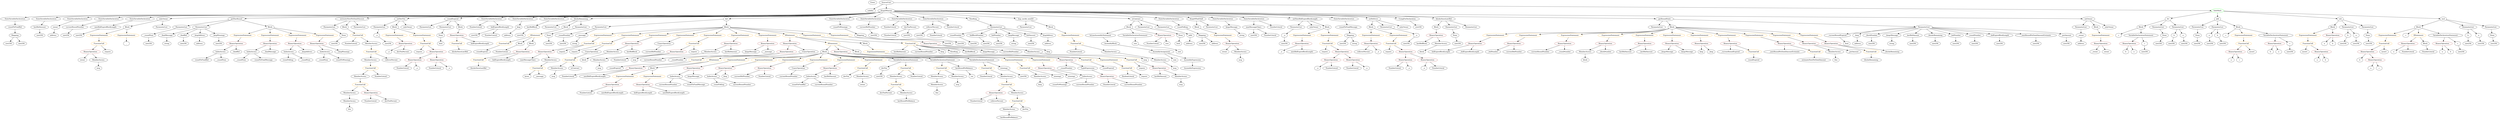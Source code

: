 strict digraph {
	graph [bb="0,0,18363,1044"];
	node [label="\N"];
	Enter	[height=0.5,
		pos="6345.5,1026",
		width=0.83628];
	StateVariableDeclaration_Unnamed_14	[color=black,
		height=0.5,
		label=StateVariableDeclaration,
		pos="101.46,882",
		width=2.8184];
	VariableDeclaration_roundToFinalBid	[color=black,
		height=0.5,
		label=roundToFinalBid,
		pos="101.46,810",
		width=2.0699];
	StateVariableDeclaration_Unnamed_14 -> VariableDeclaration_roundToFinalBid	[pos="e,101.46,828.1 101.46,863.7 101.46,856.41 101.46,847.73 101.46,839.54"];
	Block_Unnamed_3	[color=black,
		height=0.5,
		label=Block,
		pos="17119,810",
		width=0.90558];
	ExpressionStatement_Unnamed_1	[color=orange,
		height=0.5,
		label=ExpressionStatement,
		pos="16941,738",
		width=2.458];
	Block_Unnamed_3 -> ExpressionStatement_Unnamed_1	[pos="e,16981,754.49 17094,798.82 17067,788.32 17025,771.67 16991,758.6"];
	BinaryOperation_Unnamed_6	[color=brown,
		height=0.5,
		label=BinaryOperation,
		pos="17119,738",
		width=1.9867];
	Block_Unnamed_3 -> BinaryOperation_Unnamed_6	[pos="e,17119,756.1 17119,791.7 17119,784.41 17119,775.73 17119,767.54"];
	NumberLiteral_Unnamed_3	[color=black,
		height=0.5,
		label=NumberLiteral,
		pos="3490.5,810",
		width=1.765];
	Parameter__n_1	[color=black,
		height=0.5,
		label=_n,
		pos="10308,738",
		width=0.75];
	ElementaryTypeName_uint256_36	[color=black,
		height=0.5,
		label=uint256,
		pos="10242,666",
		width=1.0442];
	Parameter__n_1 -> ElementaryTypeName_uint256_36	[pos="e,10257,682.8 10294,722.15 10286,713.12 10275,701.38 10265,691.05"];
	MemberAccess_Unnamed_28	[color=black,
		height=0.5,
		label=MemberAccess,
		pos="11577,594",
		width=1.9174];
	Identifier_block_2	[color=black,
		height=0.5,
		label=block,
		pos="11577,522",
		width=0.87786];
	MemberAccess_Unnamed_28 -> Identifier_block_2	[pos="e,11577,540.1 11577,575.7 11577,568.41 11577,559.73 11577,551.54"];
	VariableDeclaration_maxMessageChars	[color=black,
		height=0.5,
		label=maxMessageChars,
		pos="9124.5,810",
		width=2.2362];
	ElementaryTypeName_uint256_24	[color=black,
		height=0.5,
		label=uint256,
		pos="9124.5,738",
		width=1.0442];
	VariableDeclaration_maxMessageChars -> ElementaryTypeName_uint256_24	[pos="e,9124.5,756.1 9124.5,791.7 9124.5,784.41 9124.5,775.73 9124.5,767.54"];
	NumberLiteral_Unnamed_8	[color=black,
		height=0.5,
		label=NumberLiteral,
		pos="9243.5,738",
		width=1.765];
	VariableDeclaration_maxMessageChars -> NumberLiteral_Unnamed_8	[pos="e,9216.8,754.67 9152.1,792.76 9168.5,783.09 9189.6,770.69 9207.4,760.24"];
	Block_Unnamed_25	[color=black,
		height=0.5,
		label=Block,
		pos="8203.5,810",
		width=0.90558];
	InLineAssemblyStatement_Unnamed	[color=black,
		height=0.5,
		label=InLineAssemblyStatement,
		pos="8010.5,738",
		width=2.9847];
	Block_Unnamed_25 -> InLineAssemblyStatement_Unnamed	[pos="e,8054.1,754.83 8176.6,799.27 8147.8,788.8 8101.1,771.89 8064.6,758.64"];
	VariableDeclarationStatement_Unnamed_6	[color=black,
		height=0.5,
		label=VariableDeclarationStatement,
		pos="8255.5,738",
		width=3.3174];
	Block_Unnamed_25 -> VariableDeclarationStatement_Unnamed_6	[pos="e,8242.6,756.29 8215.3,793.12 8221.4,784.89 8229,774.62 8236,765.26"];
	BinaryOperation_Unnamed_64	[color=brown,
		height=0.5,
		label=BinaryOperation,
		pos="8464.5,738",
		width=1.9867];
	Block_Unnamed_25 -> BinaryOperation_Unnamed_64	[pos="e,8412,750.64 8228.4,797.94 8233.6,795.81 8239.2,793.72 8244.5,792 8273.2,782.64 8346.9,765.38 8401.1,753.1"];
	BinaryOperation_Unnamed_7	[color=brown,
		height=0.5,
		label=BinaryOperation,
		pos="16676,666",
		width=1.9867];
	Identifier_b_5	[color=black,
		height=0.5,
		label=b,
		pos="16622,594",
		width=0.75];
	BinaryOperation_Unnamed_7 -> Identifier_b_5	[pos="e,16634,610.36 16663,648.05 16657,639.44 16649,628.81 16641,619.33"];
	Identifier_a_6	[color=black,
		height=0.5,
		label=a,
		pos="16694,594",
		width=0.75];
	BinaryOperation_Unnamed_7 -> Identifier_a_6	[pos="e,16690,612.1 16681,647.7 16683,640.32 16685,631.52 16687,623.25"];
	BinaryOperation_Unnamed_12	[color=brown,
		height=0.5,
		label=BinaryOperation,
		pos="3078.5,522",
		width=1.9867];
	NumberLiteral_Unnamed_10	[color=black,
		height=0.5,
		label=NumberLiteral,
		pos="2982.5,450",
		width=1.765];
	BinaryOperation_Unnamed_12 -> NumberLiteral_Unnamed_10	[pos="e,3004.6,467.15 3056.2,504.76 3043.6,495.58 3027.6,483.94 3013.8,473.84"];
	Identifier__n	[color=black,
		height=0.5,
		label=_n,
		pos="3091.5,450",
		width=0.75];
	BinaryOperation_Unnamed_12 -> Identifier__n	[pos="e,3088.3,468.1 3081.7,503.7 3083,496.32 3084.7,487.52 3086.2,479.25"];
	ParameterList_Unnamed_11	[color=black,
		height=0.5,
		label=ParameterList,
		pos="2778.5,810",
		width=1.7095];
	Parameter__n	[color=black,
		height=0.5,
		label=_n,
		pos="2757.5,738",
		width=0.75];
	ParameterList_Unnamed_11 -> Parameter__n	[pos="e,2762.6,756.1 2773.3,791.7 2771,784.24 2768.4,775.32 2765.9,766.97"];
	MemberAccess_Unnamed_18	[color=black,
		height=0.5,
		label=MemberAccess,
		pos="4464.5,594",
		width=1.9174];
	Identifier_block	[color=black,
		height=0.5,
		label=block,
		pos="4268.5,522",
		width=0.87786];
	MemberAccess_Unnamed_18 -> Identifier_block	[pos="e,4293.1,533.5 4422.4,579.43 4391.1,569.12 4347.4,554.32 4309.5,540 4307.5,539.28 4305.6,538.52 4303.6,537.74"];
	Identifier_devFeePercent_1	[color=black,
		height=0.5,
		label=devFeePercent,
		pos="6480.5,234",
		width=1.8204];
	Block_Unnamed_13	[color=black,
		height=0.5,
		label=Block,
		pos="6029.5,594",
		width=0.90558];
	IfStatement_Unnamed_3	[color=orange,
		height=0.5,
		label=IfStatement,
		pos="5235.5,522",
		width=1.4739];
	Block_Unnamed_13 -> IfStatement_Unnamed_3	[pos="e,5273.8,534.73 6005,581.53 5999.4,579.32 5993.3,577.3 5987.5,576 5688.1,509.56 5601.3,588.21 5298.5,540 5294.1,539.3 5289.5,538.41 \
5285,537.41"];
	ExpressionStatement_Unnamed_22	[color=orange,
		height=0.5,
		label=ExpressionStatement,
		pos="5395.5,522",
		width=2.458];
	Block_Unnamed_13 -> ExpressionStatement_Unnamed_22	[pos="e,5458.8,534.94 6005,581.62 5999.4,579.4 5993.3,577.36 5987.5,576 5773.1,526.1 5712,566.85 5493.5,540 5485.8,539.06 5477.9,537.94 \
5470,536.72"];
	ExpressionStatement_Unnamed_19	[color=orange,
		height=0.5,
		label=ExpressionStatement,
		pos="5590.5,522",
		width=2.458];
	Block_Unnamed_13 -> ExpressionStatement_Unnamed_19	[pos="e,5655,534.68 6005,581.82 5999.3,579.6 5993.3,577.49 5987.5,576 5857.8,542.6 5820.9,559.45 5688.5,540 5681.3,538.94 5673.8,537.77 \
5666.3,536.55"];
	ExpressionStatement_Unnamed_23	[color=orange,
		height=0.5,
		label=ExpressionStatement,
		pos="5785.5,522",
		width=2.458];
	Block_Unnamed_13 -> ExpressionStatement_Unnamed_23	[pos="e,5843.1,536.04 6004.3,582.22 5998.8,580.03 5993,577.83 5987.5,576 5943.7,561.46 5893.5,548.28 5854.1,538.7"];
	ExpressionStatement_Unnamed_24	[color=orange,
		height=0.5,
		label=ExpressionStatement,
		pos="5980.5,522",
		width=2.458];
	Block_Unnamed_13 -> ExpressionStatement_Unnamed_24	[pos="e,5992.4,540.12 6018.1,576.76 6012.4,568.61 6005.3,558.53 5998.9,549.31"];
	ExpressionStatement_Unnamed_21	[color=orange,
		height=0.5,
		label=ExpressionStatement,
		pos="6175.5,522",
		width=2.458];
	Block_Unnamed_13 -> ExpressionStatement_Unnamed_21	[pos="e,6142,539.03 6053.6,581.44 6074.8,571.27 6106.2,556.21 6131.8,543.93"];
	ExpressionStatement_Unnamed_17	[color=orange,
		height=0.5,
		label=ExpressionStatement,
		pos="6370.5,522",
		width=2.458];
	Block_Unnamed_13 -> ExpressionStatement_Unnamed_17	[pos="e,6304.7,534.43 6053.9,581.86 6059.3,579.69 6065,577.6 6070.5,576 6075.9,574.43 6206.5,551.56 6293.5,536.38"];
	VariableDeclarationStatement_Unnamed_4	[color=black,
		height=0.5,
		label=VariableDeclarationStatement,
		pos="6596.5,522",
		width=3.3174];
	Block_Unnamed_13 -> VariableDeclarationStatement_Unnamed_4	[pos="e,6510.5,534.83 6053.8,581.51 6059.2,579.36 6064.9,577.37 6070.5,576 6242.5,533.59 6291.4,559.58 6467.5,540 6477.8,538.85 6488.6,\
537.57 6499.3,536.23"];
	VariableDeclarationStatement_Unnamed_3	[color=black,
		height=0.5,
		label=VariableDeclarationStatement,
		pos="6871.5,522",
		width=3.3174];
	Block_Unnamed_13 -> VariableDeclarationStatement_Unnamed_3	[pos="e,6781.8,534.24 6053.3,581.53 6058.8,579.33 6064.8,577.3 6070.5,576 6354.3,511.33 6434.4,564.73 6724.5,540 6739.4,538.73 6755.2,\
537.15 6770.6,535.48"];
	VariableDeclarationStatement_Unnamed_5	[color=black,
		height=0.5,
		label=VariableDeclarationStatement,
		pos="7226.5,522",
		width=3.3174];
	Block_Unnamed_13 -> VariableDeclarationStatement_Unnamed_5	[pos="e,7123.7,531.48 6053.3,581.47 6058.8,579.26 6064.7,577.25 6070.5,576 6272.3,531.74 6793.2,551.72 6999.5,540 7036.3,537.91 7076.4,\
535.08 7112.6,532.33"];
	ExpressionStatement_Unnamed_18	[color=orange,
		height=0.5,
		label=ExpressionStatement,
		pos="7452.5,522",
		width=2.458];
	Block_Unnamed_13 -> ExpressionStatement_Unnamed_18	[pos="e,7390.2,535.19 6053.3,581.42 6058.8,579.22 6064.7,577.22 6070.5,576 6349.6,516.34 7070.4,568.47 7354.5,540 7362.4,539.2 7370.7,\
538.13 7379,536.92"];
	ExpressionStatement_Unnamed_20	[color=orange,
		height=0.5,
		label=ExpressionStatement,
		pos="7647.5,522",
		width=2.458];
	Block_Unnamed_13 -> ExpressionStatement_Unnamed_20	[pos="e,7585.4,535.18 6053.3,581.4 6058.8,579.2 6064.7,577.21 6070.5,576 6392.1,507.88 7222.3,572.18 7549.5,540 7557.5,539.21 7565.9,538.14 \
7574.2,536.92"];
	IndexAccess_Unnamed_7	[color=black,
		height=0.5,
		label=IndexAccess,
		pos="1813.5,594",
		width=1.6402];
	Identifier__roundNum_3	[color=black,
		height=0.5,
		label=_roundNum,
		pos="1734.5,522",
		width=1.5432];
	IndexAccess_Unnamed_7 -> Identifier__roundNum_3	[pos="e,1753,539.39 1795.1,576.76 1785.1,567.91 1772.6,556.77 1761.5,546.93"];
	Identifier_roundToFinalMessage_1	[color=black,
		height=0.5,
		label=roundToFinalMessage,
		pos="1902.5,522",
		width=2.6105];
	IndexAccess_Unnamed_7 -> Identifier_roundToFinalMessage_1	[pos="e,1881,539.88 1834.1,576.76 1845.4,567.86 1859.7,556.65 1872.2,546.78"];
	VariableDeclaration_roundNumber	[color=black,
		height=0.5,
		label=roundNumber,
		pos="6946.5,738",
		width=1.7372];
	ElementaryTypeName_uint256_31	[color=black,
		height=0.5,
		label=uint256,
		pos="7081.5,666",
		width=1.0442];
	VariableDeclaration_roundNumber -> ElementaryTypeName_uint256_31	[pos="e,7056.8,679.81 6975.8,721.81 6996.6,710.98 7024.8,696.38 7046.8,684.97"];
	MemberAccess_Unnamed_27	[color=black,
		height=0.5,
		label=MemberAccess,
		pos="13438,594",
		width=1.9174];
	Identifier_this_2	[color=black,
		height=0.5,
		label=this,
		pos="13447,522",
		width=0.75];
	MemberAccess_Unnamed_27 -> Identifier_this_2	[pos="e,13445,540.1 13441,575.7 13442,568.32 13443,559.52 13444,551.25"];
	VariableDeclaration_bidBlockNumber	[color=black,
		height=0.5,
		label=bidBlockNumber,
		pos="7101.5,738",
		width=2.0699];
	ElementaryTypeName_uint256_34	[color=black,
		height=0.5,
		label=uint256,
		pos="7174.5,666",
		width=1.0442];
	VariableDeclaration_bidBlockNumber -> ElementaryTypeName_uint256_34	[pos="e,7158.4,682.36 7119.1,720.05 7128.5,711.08 7140.1,699.92 7150.3,690.15"];
	ElementaryTypeName_uint256_38	[color=black,
		height=0.5,
		label=uint256,
		pos="4120.5,666",
		width=1.0442];
	Identifier__finalMessage	[color=black,
		height=0.5,
		label=_finalMessage,
		pos="1954.5,594",
		width=1.765];
	FunctionCall_Unnamed_26	[color=orange,
		height=0.5,
		label=FunctionCall,
		pos="3687.5,666",
		width=1.6125];
	Identifier_roundExpired_2	[color=black,
		height=0.5,
		label=roundExpired,
		pos="3510.5,594",
		width=1.7095];
	FunctionCall_Unnamed_26 -> Identifier_roundExpired_2	[pos="e,3546,609.04 3652.5,651.17 3625,640.31 3586.6,625.1 3556.6,613.24"];
	Block_Unnamed_20	[color=black,
		height=0.5,
		label=Block,
		pos="10463,810",
		width=0.90558];
	BinaryOperation_Unnamed_47	[color=brown,
		height=0.5,
		label=BinaryOperation,
		pos="10463,738",
		width=1.9867];
	Block_Unnamed_20 -> BinaryOperation_Unnamed_47	[pos="e,10463,756.1 10463,791.7 10463,784.41 10463,775.73 10463,767.54"];
	BinaryOperation_Unnamed_20	[color=brown,
		height=0.5,
		label=BinaryOperation,
		pos="9613.5,522",
		width=1.9867];
	Identifier__n_6	[color=black,
		height=0.5,
		label=_n,
		pos="9514.5,450",
		width=0.75];
	BinaryOperation_Unnamed_20 -> Identifier__n_6	[pos="e,9532.6,463.81 9590.3,504.59 9575.8,494.38 9557.2,481.2 9542,470.46"];
	NumberLiteral_Unnamed_14	[color=black,
		height=0.5,
		label=NumberLiteral,
		pos="9623.5,450",
		width=1.765];
	BinaryOperation_Unnamed_20 -> NumberLiteral_Unnamed_14	[pos="e,9621,468.1 9615.9,503.7 9617,496.32 9618.2,487.52 9619.4,479.25"];
	FunctionCall_Unnamed_13	[color=orange,
		height=0.5,
		label=FunctionCall,
		pos="8303.5,522",
		width=1.6125];
	Identifier_require_7	[color=black,
		height=0.5,
		label=require,
		pos="8390.5,450",
		width=1.0026];
	FunctionCall_Unnamed_13 -> Identifier_require_7	[pos="e,8372.2,465.72 8323.6,504.76 8335.4,495.27 8350.5,483.17 8363.3,472.85"];
	BinaryOperation_Unnamed_28	[color=brown,
		height=0.5,
		label=BinaryOperation,
		pos="8517.5,450",
		width=1.9867];
	FunctionCall_Unnamed_13 -> BinaryOperation_Unnamed_28	[pos="e,8475,464.9 8342.2,508.32 8376.3,497.17 8426.3,480.83 8464.1,468.45"];
	Identifier_currentBidNumber_2	[color=black,
		height=0.5,
		label=currentBidNumber,
		pos="4765.5,594",
		width=2.2085];
	AssemblyBlock_Unnamed	[color=black,
		height=0.5,
		label=AssemblyBlock,
		pos="8075.5,666",
		width=1.9313];
	InLineAssemblyStatement_Unnamed -> AssemblyBlock_Unnamed	[pos="e,8059.9,683.79 8026.2,720.05 8034,711.63 8043.6,701.28 8052.3,691.97"];
	PragmaDirective_solidity	[color=black,
		height=0.5,
		label=solidity,
		pos="6328.5,954",
		width=1.0442];
	Identifier_lastRoundPotBalance_1	[color=black,
		height=0.5,
		label=lastRoundPotBalance,
		pos="7405.5,18",
		width=2.5135];
	Parameter_b_2	[color=black,
		height=0.5,
		label=b,
		pos="17236,738",
		width=0.75];
	ElementaryTypeName_uint256_9	[color=black,
		height=0.5,
		label=uint256,
		pos="17209,666",
		width=1.0442];
	Parameter_b_2 -> ElementaryTypeName_uint256_9	[pos="e,17216,683.79 17230,720.05 17227,712.32 17223,702.96 17220,694.27"];
	VariableDeclaration_nextBidExpireBlockLength	[color=black,
		height=0.5,
		label=nextBidExpireBlockLength,
		pos="743.46,810",
		width=3.0679];
	ElementaryTypeName_uint256_17	[color=black,
		height=0.5,
		label=uint256,
		pos="547.46,738",
		width=1.0442];
	VariableDeclaration_nextBidExpireBlockLength -> ElementaryTypeName_uint256_17	[pos="e,576.79,749.63 698.78,793.18 669.17,782.67 629.48,768.56 594.46,756 592.14,755.17 589.75,754.31 587.35,753.44"];
	Identifier__n_4	[color=black,
		height=0.5,
		label=_n,
		pos="10213,450",
		width=0.75];
	Identifier_roundToKing_1	[color=black,
		height=0.5,
		label=roundToKing,
		pos="2088.5,522",
		width=1.6957];
	StateVariableDeclaration_Unnamed_7	[color=black,
		height=0.5,
		label=StateVariableDeclaration,
		pos="322.46,882",
		width=2.8184];
	VariableDeclaration_lastBidAmount	[color=black,
		height=0.5,
		label=lastBidAmount,
		pos="261.46,810",
		width=1.8343];
	StateVariableDeclaration_Unnamed_7 -> VariableDeclaration_lastBidAmount	[pos="e,276.09,827.79 307.7,864.05 300.43,855.71 291.52,845.49 283.47,836.25"];
	ExpressionStatement_Unnamed_4	[color=orange,
		height=0.5,
		label=ExpressionStatement,
		pos="691.46,738",
		width=2.458];
	FunctionCall_Unnamed_3	[color=orange,
		height=0.5,
		label=FunctionCall,
		pos="691.46,666",
		width=1.6125];
	ExpressionStatement_Unnamed_4 -> FunctionCall_Unnamed_3	[pos="e,691.46,684.1 691.46,719.7 691.46,712.41 691.46,703.73 691.46,695.54"];
	BinaryOperation_Unnamed_14	[color=brown,
		height=0.5,
		label=BinaryOperation,
		pos="2949.5,666",
		width=1.9867];
	Identifier__n_2	[color=black,
		height=0.5,
		label=_n,
		pos="2813.5,594",
		width=0.75];
	BinaryOperation_Unnamed_14 -> Identifier__n_2	[pos="e,2834.2,605.66 2918.9,649.29 2896.6,637.81 2866.5,622.29 2844.1,610.79"];
	Identifier_devFeePercent	[color=black,
		height=0.5,
		label=devFeePercent,
		pos="2924.5,594",
		width=1.8204];
	BinaryOperation_Unnamed_14 -> Identifier_devFeePercent	[pos="e,2930.6,612.1 2943.3,647.7 2940.6,640.15 2937.4,631.12 2934.3,622.68"];
	Parameter_None_7	[color=black,
		height=0.5,
		label=None,
		pos="2478.5,738",
		width=0.85014];
	ElementaryTypeName_uint256_43	[color=black,
		height=0.5,
		label=uint256,
		pos="2427.5,666",
		width=1.0442];
	Parameter_None_7 -> ElementaryTypeName_uint256_43	[pos="e,2439.3,683.31 2466.9,721.12 2460.7,712.64 2453,702.02 2446,692.43"];
	ElementaryTypeName_uint256_44	[color=black,
		height=0.5,
		label=uint256,
		pos="14913,666",
		width=1.0442];
	Identifier_kingsMessage_1	[color=black,
		height=0.5,
		label=kingsMessage,
		pos="5483.5,594",
		width=1.7372];
	Parameter_None_2	[color=black,
		height=0.5,
		label=None,
		pos="17386,738",
		width=0.85014];
	ElementaryTypeName_uint256_10	[color=black,
		height=0.5,
		label=uint256,
		pos="17395,666",
		width=1.0442];
	Parameter_None_2 -> ElementaryTypeName_uint256_10	[pos="e,17393,684.1 17389,719.7 17390,712.32 17391,703.52 17392,695.25"];
	ElementaryTypeName_uint256_20	[color=black,
		height=0.5,
		label=uint256,
		pos="261.46,738",
		width=1.0442];
	StateVariableDeclaration_Unnamed	[color=black,
		height=0.5,
		label=StateVariableDeclaration,
		pos="543.46,882",
		width=2.8184];
	VariableDeclaration_owner	[color=black,
		height=0.5,
		label=owner,
		pos="379.46,810",
		width=0.93331];
	StateVariableDeclaration_Unnamed -> VariableDeclaration_owner	[pos="e,405.17,821.97 505.84,864.94 478.74,853.38 442.4,837.86 415.64,826.44"];
	StateVariableDeclaration_Unnamed_9	[color=black,
		height=0.5,
		label=StateVariableDeclaration,
		pos="764.46,882",
		width=2.8184];
	VariableDeclaration_currentRoundNumber	[color=black,
		height=0.5,
		label=currentRoundNumber,
		pos="523.46,810",
		width=2.555];
	StateVariableDeclaration_Unnamed_9 -> VariableDeclaration_currentRoundNumber	[pos="e,573.55,825.55 713.06,866.07 675.4,855.13 624.15,840.25 584.43,828.71"];
	ElementaryTypeName_uint256_16	[color=black,
		height=0.5,
		label=uint256,
		pos="3469.5,738",
		width=1.0442];
	ElementaryTypeName_uint256_54	[color=black,
		height=0.5,
		label=uint256,
		pos="1574.5,666",
		width=1.0442];
	VariableDeclaration_size	[color=black,
		height=0.5,
		label=size,
		pos="8261.5,666",
		width=0.75];
	ElementaryTypeName_uint	[color=black,
		height=0.5,
		label=uint,
		pos="8541.5,594",
		width=0.75];
	VariableDeclaration_size -> ElementaryTypeName_uint	[pos="e,8520.9,605.83 8284.2,655.93 8291.8,653.11 8300.4,650.17 8308.5,648 8394.4,624.78 8420.7,639.23 8505.5,612 8507.1,611.48 8508.7,\
610.91 8510.3,610.3"];
	Identifier_king_4	[color=black,
		height=0.5,
		label=king,
		pos="12450,594",
		width=0.75];
	FunctionCall_Unnamed_11	[color=orange,
		height=0.5,
		label=FunctionCall,
		pos="5060.5,666",
		width=1.6125];
	BinaryOperation_Unnamed_25	[color=brown,
		height=0.5,
		label=BinaryOperation,
		pos="4934.5,594",
		width=1.9867];
	FunctionCall_Unnamed_11 -> BinaryOperation_Unnamed_25	[pos="e,4963.1,610.89 5033.1,649.81 5015.6,640.06 4992.5,627.26 4973.1,616.48"];
	Identifier_require_6	[color=black,
		height=0.5,
		label=require,
		pos="5060.5,594",
		width=1.0026];
	FunctionCall_Unnamed_11 -> Identifier_require_6	[pos="e,5060.5,612.1 5060.5,647.7 5060.5,640.41 5060.5,631.73 5060.5,623.54"];
	FunctionCall_Unnamed_32	[color=orange,
		height=0.5,
		label=FunctionCall,
		pos="2614.5,306",
		width=1.6125];
	MemberAccess_Unnamed_25	[color=black,
		height=0.5,
		label=MemberAccess,
		pos="2535.5,234",
		width=1.9174];
	FunctionCall_Unnamed_32 -> MemberAccess_Unnamed_25	[pos="e,2554.2,251.63 2596.1,288.76 2586.2,279.97 2573.8,268.93 2562.7,259.14"];
	BinaryOperation_Unnamed_48	[color=brown,
		height=0.5,
		label=BinaryOperation,
		pos="2694.5,234",
		width=1.9867];
	FunctionCall_Unnamed_32 -> BinaryOperation_Unnamed_48	[pos="e,2675.5,251.63 2633,288.76 2643.1,279.97 2655.7,268.93 2666.9,259.14"];
	ElementaryTypeName_address	[color=black,
		height=0.5,
		label=address,
		pos="359.46,738",
		width=1.0996];
	ExpressionStatement_Unnamed_14	[color=orange,
		height=0.5,
		label=ExpressionStatement,
		pos="4418.5,738",
		width=2.458];
	FunctionCall_Unnamed_9	[color=orange,
		height=0.5,
		label=FunctionCall,
		pos="4314.5,666",
		width=1.6125];
	ExpressionStatement_Unnamed_14 -> FunctionCall_Unnamed_9	[pos="e,4337.9,682.75 4393.8,720.41 4379.9,711.06 4362.4,699.25 4347.3,689.12"];
	NumberLiteral_Unnamed_4	[color=black,
		height=0.5,
		label=NumberLiteral,
		pos="6471.5,738",
		width=1.765];
	ElementaryTypeName_uint256_30	[color=black,
		height=0.5,
		label=uint256,
		pos="9772.5,666",
		width=1.0442];
	ParameterList_Unnamed_24	[color=black,
		height=0.5,
		label=ParameterList,
		pos="2413.5,810",
		width=1.7095];
	ParameterList_Unnamed_24 -> Parameter_None_7	[pos="e,2464.5,754.04 2428.9,792.41 2437.2,783.41 2447.7,772.13 2456.9,762.26"];
	FunctionDefinition_div	[color=black,
		height=0.5,
		label=div,
		pos="15931,882",
		width=0.75];
	Block_Unnamed_2	[color=black,
		height=0.5,
		label=Block,
		pos="15695,810",
		width=0.90558];
	FunctionDefinition_div -> Block_Unnamed_2	[pos="e,15724,819.38 15907,873.77 15866,861.65 15784,837.13 15735,822.58"];
	ParameterList_Unnamed_3	[color=black,
		height=0.5,
		label=ParameterList,
		pos="15861,810",
		width=1.7095];
	FunctionDefinition_div -> ParameterList_Unnamed_3	[pos="e,15878,827.7 15917,866.5 15908,857.59 15896,845.94 15886,835.62"];
	ParameterList_Unnamed_2	[color=black,
		height=0.5,
		label=ParameterList,
		pos="16002,810",
		width=1.7095];
	FunctionDefinition_div -> ParameterList_Unnamed_2	[pos="e,15986,827.7 15946,866.5 15955,857.59 15967,845.94 15977,835.62"];
	ElementaryTypeName_uint256_50	[color=black,
		height=0.5,
		label=uint256,
		pos="13687,666",
		width=1.0442];
	BinaryOperation_Unnamed_35	[color=brown,
		height=0.5,
		label=BinaryOperation,
		pos="6060.5,450",
		width=1.9867];
	IndexAccess_Unnamed_2	[color=black,
		height=0.5,
		label=IndexAccess,
		pos="5917.5,378",
		width=1.6402];
	BinaryOperation_Unnamed_35 -> IndexAccess_Unnamed_2	[pos="e,5947.6,393.77 6028.7,433.46 6007.8,423.24 5980.3,409.77 5957.9,398.78"];
	Identifier_lastBidAmount_1	[color=black,
		height=0.5,
		label=lastBidAmount,
		pos="6060.5,378",
		width=1.8343];
	BinaryOperation_Unnamed_35 -> Identifier_lastBidAmount_1	[pos="e,6060.5,396.1 6060.5,431.7 6060.5,424.41 6060.5,415.73 6060.5,407.54"];
	ExpressionStatement_Unnamed_45	[color=orange,
		height=0.5,
		label=ExpressionStatement,
		pos="10859,738",
		width=2.458];
	BinaryOperation_Unnamed_59	[color=brown,
		height=0.5,
		label=BinaryOperation,
		pos="10753,666",
		width=1.9867];
	ExpressionStatement_Unnamed_45 -> BinaryOperation_Unnamed_59	[pos="e,10778,683.23 10834,720.41 10820,711.19 10803,699.59 10788,689.55"];
	NumberLiteral_Unnamed_22	[color=black,
		height=0.5,
		label=NumberLiteral,
		pos="4134.5,378",
		width=1.765];
	Parameter__currentRoundExpired	[color=black,
		height=0.5,
		label=_currentRoundExpired,
		pos="13426,738",
		width=2.6659];
	ElementaryTypeName_bool_1	[color=black,
		height=0.5,
		label=bool,
		pos="13507,666",
		width=0.76697];
	Parameter__currentRoundExpired -> ElementaryTypeName_bool_1	[pos="e,13491,680.97 13446,720.05 13457,710.51 13471,698.5 13483,688.32"];
	BinaryOperation_Unnamed_26	[color=brown,
		height=0.5,
		label=BinaryOperation,
		pos="5749.5,666",
		width=1.9867];
	BinaryOperation_Unnamed_27	[color=brown,
		height=0.5,
		label=BinaryOperation,
		pos="5748.5,594",
		width=1.9867];
	BinaryOperation_Unnamed_26 -> BinaryOperation_Unnamed_27	[pos="e,5748.7,612.1 5749.2,647.7 5749.1,640.41 5749,631.73 5748.9,623.54"];
	UnaryOperation_Unnamed_1	[color=black,
		height=0.5,
		label=UnaryOperation,
		pos="5908.5,594",
		width=1.9452];
	BinaryOperation_Unnamed_26 -> UnaryOperation_Unnamed_1	[pos="e,5874.3,610.04 5784,649.81 5807.4,639.5 5838.6,625.77 5863.9,614.64"];
	AssemblyExpression_Unnamed_1	[color=black,
		height=0.5,
		label=AssemblyExpression,
		pos="8768.5,450",
		width=2.4719];
	ElementaryTypeName_uint256_41	[color=black,
		height=0.5,
		label=uint256,
		pos="4015.5,666",
		width=1.0442];
	NumberLiteral_Unnamed_19	[color=black,
		height=0.5,
		label=NumberLiteral,
		pos="7168.5,162",
		width=1.765];
	ElementaryTypeName_uint256_32	[color=black,
		height=0.5,
		label=uint256,
		pos="7504.5,666",
		width=1.0442];
	ElementaryTypeName_uint256_40	[color=black,
		height=0.5,
		label=uint256,
		pos="7514.5,378",
		width=1.0442];
	Identifier_c_2	[color=black,
		height=0.5,
		label=c,
		pos="15531,738",
		width=0.75];
	Block_Unnamed_2 -> Identifier_c_2	[pos="e,15553,749.42 15670,798.8 15644,788.39 15603,771.58 15567,756 15566,755.42 15565,754.82 15563,754.21"];
	VariableDeclarationStatement_Unnamed_1	[color=black,
		height=0.5,
		label=VariableDeclarationStatement,
		pos="15695,738",
		width=3.3174];
	Block_Unnamed_2 -> VariableDeclarationStatement_Unnamed_1	[pos="e,15695,756.1 15695,791.7 15695,784.41 15695,775.73 15695,767.54"];
	Identifier_b_2	[color=black,
		height=0.5,
		label=b,
		pos="15599,594",
		width=0.75];
	Identifier_msg_5	[color=black,
		height=0.5,
		label=msg,
		pos="7015.5,306",
		width=0.75];
	Parameter__roundNumber	[color=black,
		height=0.5,
		label=_roundNumber,
		pos="4131.5,738",
		width=1.8759];
	Parameter__roundNumber -> ElementaryTypeName_uint256_38	[pos="e,4123.2,684.1 4128.7,719.7 4127.6,712.32 4126.2,703.52 4124.9,695.25"];
	Parameter_None_4	[color=black,
		height=0.5,
		label=None,
		pos="3222.5,738",
		width=0.85014];
	ElementaryTypeName_bool	[color=black,
		height=0.5,
		label=bool,
		pos="3222.5,666",
		width=0.76697];
	Parameter_None_4 -> ElementaryTypeName_bool	[pos="e,3222.5,684.1 3222.5,719.7 3222.5,712.41 3222.5,703.73 3222.5,695.54"];
	StateVariableDeclaration_Unnamed_4	[color=black,
		height=0.5,
		label=StateVariableDeclaration,
		pos="985.46,882",
		width=2.8184];
	StateVariableDeclaration_Unnamed_4 -> VariableDeclaration_nextBidExpireBlockLength	[pos="e,796.26,826.27 933.84,866.07 896.79,855.35 846.64,840.84 807.1,829.41"];
	Identifier_owner_1	[color=black,
		height=0.5,
		label=owner,
		pos="568.46,522",
		width=0.93331];
	Identifier_roundToFinalBid_1	[color=black,
		height=0.5,
		label=roundToFinalBid,
		pos="1430.5,522",
		width=2.0699];
	ElementaryTypeName_uint256_35	[color=black,
		height=0.5,
		label=uint256,
		pos="2822.5,666",
		width=1.0442];
	Parameter__n -> ElementaryTypeName_uint256_35	[pos="e,2807.8,682.8 2771.2,722.15 2779.6,713.12 2790.5,701.38 2800.1,691.05"];
	ModifierDefinition_onlyOwner	[color=black,
		height=0.5,
		label=onlyOwner,
		pos="1156.5,882",
		width=1.4323];
	Block_Unnamed_6	[color=black,
		height=0.5,
		label=Block,
		pos="904.46,810",
		width=0.90558];
	ModifierDefinition_onlyOwner -> Block_Unnamed_6	[pos="e,933.26,818.98 1117.1,870.02 1109.9,868.02 1102.5,865.94 1095.5,864 1043.1,849.44 982.67,832.68 944.04,821.97"];
	ParameterList_Unnamed_10	[color=black,
		height=0.5,
		label=ParameterList,
		pos="1155.5,810",
		width=1.7095];
	ModifierDefinition_onlyOwner -> ParameterList_Unnamed_10	[pos="e,1155.7,828.1 1156.2,863.7 1156.1,856.41 1156,847.73 1155.9,839.54"];
	FunctionCall_Unnamed_1	[color=orange,
		height=0.5,
		label=FunctionCall,
		pos="16941,666",
		width=1.6125];
	ExpressionStatement_Unnamed_1 -> FunctionCall_Unnamed_1	[pos="e,16941,684.1 16941,719.7 16941,712.41 16941,703.73 16941,695.54"];
	ElementaryTypeName_address_1	[color=black,
		height=0.5,
		label=address,
		pos="3709.5,738",
		width=1.0996];
	ParameterList_Unnamed_13	[color=black,
		height=0.5,
		label=ParameterList,
		pos="9429.5,810",
		width=1.7095];
	Parameter__n_2	[color=black,
		height=0.5,
		label=_n,
		pos="9352.5,738",
		width=0.75];
	ParameterList_Unnamed_13 -> Parameter__n_2	[pos="e,9368,753.11 9411.2,792.41 9400.8,782.97 9387.7,771.03 9376.5,760.83"];
	FunctionDefinition_getPastRound	[color=black,
		height=0.5,
		label=getPastRound,
		pos="1694.5,882",
		width=1.7511];
	ParameterList_Unnamed_27	[color=black,
		height=0.5,
		label=ParameterList,
		pos="1296.5,810",
		width=1.7095];
	FunctionDefinition_getPastRound -> ParameterList_Unnamed_27	[pos="e,1341.9,822.58 1638.5,873.32 1573,864.01 1461.5,847.18 1366.5,828 1362.1,827.12 1357.6,826.16 1353.1,825.15"];
	ParameterList_Unnamed_28	[color=black,
		height=0.5,
		label=ParameterList,
		pos="1437.5,810",
		width=1.7095];
	FunctionDefinition_getPastRound -> ParameterList_Unnamed_28	[pos="e,1481.4,822.96 1650,868.89 1606.2,856.97 1539.3,838.74 1492.3,825.94"];
	Block_Unnamed_24	[color=black,
		height=0.5,
		label=Block,
		pos="1951.5,810",
		width=0.90558];
	FunctionDefinition_getPastRound -> Block_Unnamed_24	[pos="e,1922.7,818.84 1738.9,868.89 1787.6,855.62 1865,834.54 1911.8,821.81"];
	ElementaryTypeName_string_4	[color=black,
		height=0.5,
		label=string,
		pos="13839,666",
		width=0.864];
	Identifier_lastBidAmount_4	[color=black,
		height=0.5,
		label=lastBidAmount,
		pos="11882,594",
		width=1.8343];
	BinaryOperation_Unnamed_2	[color=brown,
		height=0.5,
		label=BinaryOperation,
		pos="17376,594",
		width=1.9867];
	Identifier_b_1	[color=black,
		height=0.5,
		label=b,
		pos="17317,522",
		width=0.75];
	BinaryOperation_Unnamed_2 -> Identifier_b_1	[pos="e,17330,537.89 17362,576.05 17355,567.22 17346,556.28 17337,546.63"];
	BinaryOperation_Unnamed_3	[color=brown,
		height=0.5,
		label=BinaryOperation,
		pos="17434,522",
		width=1.9867];
	BinaryOperation_Unnamed_2 -> BinaryOperation_Unnamed_3	[pos="e,17421,539.79 17391,576.05 17397,567.8 17406,557.7 17413,548.54"];
	Parameter__king	[color=black,
		height=0.5,
		label=_king,
		pos="13571,738",
		width=0.864];
	ElementaryTypeName_address_5	[color=black,
		height=0.5,
		label=address,
		pos="13592,666",
		width=1.0996];
	Parameter__king -> ElementaryTypeName_address_5	[pos="e,13587,684.28 13577,720.05 13579,712.6 13581,703.64 13584,695.22"];
	Parameter_None_1	[color=black,
		height=0.5,
		label=None,
		pos="15863,738",
		width=0.85014];
	ParameterList_Unnamed_3 -> Parameter_None_1	[pos="e,15863,756.1 15862,791.7 15862,784.41 15862,775.73 15863,767.54"];
	FunctionCall_Unnamed_27	[color=orange,
		height=0.5,
		label=FunctionCall,
		pos="3485.5,522",
		width=1.6125];
	Identifier_blocksSinceLastBid_1	[color=black,
		height=0.5,
		label=blocksSinceLastBid,
		pos="3485.5,450",
		width=2.361];
	FunctionCall_Unnamed_27 -> Identifier_blocksSinceLastBid_1	[pos="e,3485.5,468.1 3485.5,503.7 3485.5,496.41 3485.5,487.73 3485.5,479.54"];
	BinaryOperation_Unnamed	[color=brown,
		height=0.5,
		label=BinaryOperation,
		pos="17684,666",
		width=1.9867];
	Identifier_a	[color=black,
		height=0.5,
		label=a,
		pos="17575,594",
		width=0.75];
	BinaryOperation_Unnamed -> Identifier_a	[pos="e,17594,607.21 17659,648.76 17643,638.16 17621,624.3 17604,613.31"];
	NumberLiteral_Unnamed	[color=black,
		height=0.5,
		label=NumberLiteral,
		pos="17684,594",
		width=1.765];
	BinaryOperation_Unnamed -> NumberLiteral_Unnamed	[pos="e,17684,612.1 17684,647.7 17684,640.41 17684,631.73 17684,623.54"];
	ElementaryTypeName_uint256_12	[color=black,
		height=0.5,
		label=uint256,
		pos="16317,666",
		width=1.0442];
	ElementaryTypeName_var	[color=black,
		height=0.5,
		label=var,
		pos="7129.5,378",
		width=0.75];
	Block_Unnamed_7	[color=black,
		height=0.5,
		label=Block,
		pos="2890.5,810",
		width=0.90558];
	ExpressionStatement_Unnamed_7	[color=orange,
		height=0.5,
		label=ExpressionStatement,
		pos="2890.5,738",
		width=2.458];
	Block_Unnamed_7 -> ExpressionStatement_Unnamed_7	[pos="e,2890.5,756.1 2890.5,791.7 2890.5,784.41 2890.5,775.73 2890.5,767.54"];
	ExpressionStatement_Unnamed_6	[color=orange,
		height=0.5,
		label=ExpressionStatement,
		pos="3085.5,738",
		width=2.458];
	Block_Unnamed_7 -> ExpressionStatement_Unnamed_6	[pos="e,3040.1,753.81 2915.5,798.32 2920.8,796.17 2926.3,793.97 2931.5,792 2963.6,779.83 2999.9,767.27 3029.2,757.44"];
	ElementaryTypeName_uint256_27	[color=black,
		height=0.5,
		label=uint256,
		pos="6895.5,666",
		width=1.0442];
	Identifier_msg_2	[color=black,
		height=0.5,
		label=msg,
		pos="4025.5,378",
		width=0.75];
	ElementaryTypeName_bytes	[color=black,
		height=0.5,
		label=bytes,
		pos="3811.5,378",
		width=0.85014];
	Identifier_rolloverPercent	[color=black,
		height=0.5,
		label=rolloverPercent,
		pos="9930.5,594",
		width=1.862];
	ExpressionStatement_Unnamed_13	[color=orange,
		height=0.5,
		label=ExpressionStatement,
		pos="4613.5,738",
		width=2.458];
	FunctionCall_Unnamed_7	[color=orange,
		height=0.5,
		label=FunctionCall,
		pos="4448.5,666",
		width=1.6125];
	ExpressionStatement_Unnamed_13 -> FunctionCall_Unnamed_7	[pos="e,4481.7,681.11 4576.4,721.29 4551.5,710.7 4518.4,696.68 4492.2,685.54"];
	ParameterList_Unnamed_25	[color=black,
		height=0.5,
		label=ParameterList,
		pos="12128,810",
		width=1.7095];
	Identifier_lastBidBlock_2	[color=black,
		height=0.5,
		label=lastBidBlock,
		pos="10356,666",
		width=1.6125];
	BinaryOperation_Unnamed_47 -> Identifier_lastBidBlock_2	[pos="e,10380,682.67 10439,720.76 10424,711.27 10406,699.15 10390,688.82"];
	MemberAccess_Unnamed_19	[color=black,
		height=0.5,
		label=MemberAccess,
		pos="10501,666",
		width=1.9174];
	BinaryOperation_Unnamed_47 -> MemberAccess_Unnamed_19	[pos="e,10492,684.1 10473,719.7 10477,711.98 10482,702.71 10487,694.11"];
	IndexAccess_Unnamed_3	[color=black,
		height=0.5,
		label=IndexAccess,
		pos="4904.5,378",
		width=1.6402];
	Identifier_currentRoundNumber_5	[color=black,
		height=0.5,
		label=currentRoundNumber,
		pos="4856.5,306",
		width=2.555];
	IndexAccess_Unnamed_3 -> Identifier_currentRoundNumber_5	[pos="e,4868.3,324.28 4892.8,360.05 4887.4,352.09 4880.7,342.41 4874.6,333.51"];
	Identifier_roundToFinalMessage	[color=black,
		height=0.5,
		label=roundToFinalMessage,
		pos="5060.5,306",
		width=2.6105];
	IndexAccess_Unnamed_3 -> Identifier_roundToFinalMessage	[pos="e,5024.6,323.07 4936.8,362.5 4959.2,352.44 4989.4,338.9 5014.3,327.71"];
	MemberAccess_Unnamed_4	[color=black,
		height=0.5,
		label=MemberAccess,
		pos="4387.5,522",
		width=1.9174];
	Identifier_msg_3	[color=black,
		height=0.5,
		label=msg,
		pos="4372.5,450",
		width=0.75];
	MemberAccess_Unnamed_4 -> Identifier_msg_3	[pos="e,4376.1,468.1 4383.8,503.7 4382.2,496.32 4380.3,487.52 4378.5,479.25"];
	ElementaryTypeName_uint256_51	[color=black,
		height=0.5,
		label=uint256,
		pos="14647,666",
		width=1.0442];
	Block_Unnamed_22	[color=black,
		height=0.5,
		label=Block,
		pos="2525.5,810",
		width=0.90558];
	FunctionCall_Unnamed_29	[color=orange,
		height=0.5,
		label=FunctionCall,
		pos="2585.5,738",
		width=1.6125];
	Block_Unnamed_22 -> FunctionCall_Unnamed_29	[pos="e,2571.3,755.47 2538.8,793.46 2546.2,784.83 2555.6,773.88 2564,764.06"];
	Parameter__owner	[color=black,
		height=0.5,
		label=_owner,
		pos="15253,738",
		width=1.0719];
	ElementaryTypeName_address_4	[color=black,
		height=0.5,
		label=address,
		pos="15253,666",
		width=1.0996];
	Parameter__owner -> ElementaryTypeName_address_4	[pos="e,15253,684.1 15253,719.7 15253,712.41 15253,703.73 15253,695.54"];
	FunctionDefinition_estimateNextPotSeedAmount	[color=black,
		height=0.5,
		label=estimateNextPotSeedAmount,
		pos="2581.5,882",
		width=3.3174];
	FunctionDefinition_estimateNextPotSeedAmount -> ParameterList_Unnamed_24	[pos="e,2447.8,825.29 2542.1,864.59 2516.9,854.11 2484.3,840.5 2458.2,829.62"];
	FunctionDefinition_estimateNextPotSeedAmount -> Block_Unnamed_22	[pos="e,2538,826.67 2567.6,863.7 2560.8,855.19 2552.5,844.8 2545.1,835.5"];
	ParameterList_Unnamed_23	[color=black,
		height=0.5,
		label=ParameterList,
		pos="2637.5,810",
		width=1.7095];
	FunctionDefinition_estimateNextPotSeedAmount -> ParameterList_Unnamed_23	[pos="e,2624.2,827.62 2595.3,863.7 2601.8,855.52 2609.8,845.6 2617,836.58"];
	BinaryOperation_Unnamed_38	[color=brown,
		height=0.5,
		label=BinaryOperation,
		pos="4630.5,450",
		width=1.9867];
	IfStatement_Unnamed_3 -> BinaryOperation_Unnamed_38	[pos="e,4681.5,462.89 5197,509.24 5189.3,507.22 5181.2,505.34 5173.5,504 4970.1,468.55 4914.7,497.51 4710.5,468 4704.6,467.15 4698.5,466.12 \
4692.4,465"];
	Block_Unnamed_14	[color=black,
		height=0.5,
		label=Block,
		pos="4752.5,450",
		width=0.90558];
	IfStatement_Unnamed_3 -> Block_Unnamed_14	[pos="e,4784.9,453.5 5196.6,509.45 5189,507.43 5181,505.5 5173.5,504 5037,476.85 4872.8,460.92 4796.1,454.43"];
	FunctionCall_Unnamed_19	[color=orange,
		height=0.5,
		label=FunctionCall,
		pos="7238.5,450",
		width=1.6125];
	NumberLiteral_Unnamed_20	[color=black,
		height=0.5,
		label=NumberLiteral,
		pos="7238.5,378",
		width=1.765];
	FunctionCall_Unnamed_19 -> NumberLiteral_Unnamed_20	[pos="e,7238.5,396.1 7238.5,431.7 7238.5,424.41 7238.5,415.73 7238.5,407.54"];
	MemberAccess_Unnamed_12	[color=black,
		height=0.5,
		label=MemberAccess,
		pos="7389.5,378",
		width=1.9174];
	FunctionCall_Unnamed_19 -> MemberAccess_Unnamed_12	[pos="e,7356.6,394.21 7269.7,434.5 7291.9,424.24 7321.8,410.36 7346.2,399.05"];
	MemberAccess_Unnamed_26	[color=black,
		height=0.5,
		label=MemberAccess,
		pos="2535.5,162",
		width=1.9174];
	MemberAccess_Unnamed_25 -> MemberAccess_Unnamed_26	[pos="e,2535.5,180.1 2535.5,215.7 2535.5,208.41 2535.5,199.73 2535.5,191.54"];
	ExpressionStatement_Unnamed_7 -> BinaryOperation_Unnamed_14	[pos="e,2935.3,683.79 2904.7,720.05 2911.7,711.8 2920.2,701.7 2927.9,692.54"];
	BinaryOperation_Unnamed_53	[color=brown,
		height=0.5,
		label=BinaryOperation,
		pos="12450,666",
		width=1.9867];
	BinaryOperation_Unnamed_53 -> Identifier_king_4	[pos="e,12450,612.1 12450,647.7 12450,640.41 12450,631.73 12450,623.54"];
	Identifier__king	[color=black,
		height=0.5,
		label=_king,
		pos="12526,594",
		width=0.864];
	BinaryOperation_Unnamed_53 -> Identifier__king	[pos="e,12510,609.8 12468,648.41 12479,639.16 12491,627.51 12502,617.45"];
	FunctionDefinition_setDevFee	[color=black,
		height=0.5,
		label=setDevFee,
		pos="2941.5,882",
		width=1.3769];
	FunctionDefinition_setDevFee -> ParameterList_Unnamed_11	[pos="e,2812.2,825.49 2910.4,867.67 2885.5,856.98 2850.3,841.83 2822.5,829.89"];
	FunctionDefinition_setDevFee -> Block_Unnamed_7	[pos="e,2902.1,826.99 2929.4,864.41 2923.3,856.01 2915.7,845.63 2908.9,836.26"];
	ModifierInvocation_onlyOwner	[color=black,
		height=0.5,
		label=onlyOwner,
		pos="2992.5,810",
		width=1.4323];
	FunctionDefinition_setDevFee -> ModifierInvocation_onlyOwner	[pos="e,2980.1,827.96 2953.5,864.41 2959.5,856.25 2966.8,846.22 2973.5,837.07"];
	FunctionDefinition_roundExpired	[color=black,
		height=0.5,
		label=roundExpired,
		pos="3320.5,882",
		width=1.7095];
	ParameterList_Unnamed_16	[color=black,
		height=0.5,
		label=ParameterList,
		pos="3123.5,810",
		width=1.7095];
	FunctionDefinition_roundExpired -> ParameterList_Unnamed_16	[pos="e,3161.7,824.57 3282.5,867.5 3251.1,856.35 3206.3,840.45 3172.3,828.36"];
	ParameterList_Unnamed_17	[color=black,
		height=0.5,
		label=ParameterList,
		pos="3264.5,810",
		width=1.7095];
	FunctionDefinition_roundExpired -> ParameterList_Unnamed_17	[pos="e,3277.9,827.79 3306.9,864.05 3300.3,855.8 3292.2,845.7 3284.9,836.54"];
	Block_Unnamed_16	[color=black,
		height=0.5,
		label=Block,
		pos="3376.5,810",
		width=0.90558];
	FunctionDefinition_roundExpired -> Block_Unnamed_16	[pos="e,3363.8,826.83 3334,864.05 3340.8,855.56 3349.2,845.11 3356.7,835.73"];
	ElementaryTypeName_uint256_22	[color=black,
		height=0.5,
		label=uint256,
		pos="454.46,738",
		width=1.0442];
	VariableDeclaration_currentRoundNumber -> ElementaryTypeName_uint256_22	[pos="e,470.07,754.83 506.76,792.05 498.12,783.29 487.44,772.45 477.98,762.86"];
	BinaryOperation_Unnamed_16	[color=brown,
		height=0.5,
		label=BinaryOperation,
		pos="10094,522",
		width=1.9867];
	NumberLiteral_Unnamed_12	[color=black,
		height=0.5,
		label=NumberLiteral,
		pos="9988.5,450",
		width=1.765];
	BinaryOperation_Unnamed_16 -> NumberLiteral_Unnamed_12	[pos="e,10013,466.91 10070,504.76 10056,495.33 10037,483.32 10022,473.04"];
	Identifier__n_3	[color=black,
		height=0.5,
		label=_n,
		pos="10097,450",
		width=0.75];
	BinaryOperation_Unnamed_16 -> Identifier__n_3	[pos="e,10097,468.1 10095,503.7 10096,496.41 10096,487.73 10096,479.54"];
	Block_Unnamed_5	[color=black,
		height=0.5,
		label=Block,
		pos="8709.5,810",
		width=0.90558];
	ExpressionStatement_Unnamed_3	[color=orange,
		height=0.5,
		label=ExpressionStatement,
		pos="8899.5,738",
		width=2.458];
	Block_Unnamed_5 -> ExpressionStatement_Unnamed_3	[pos="e,8855.6,753.95 8734.5,798.37 8739.8,796.21 8745.3,793.99 8750.5,792 8781.6,780.02 8816.7,767.47 8845.1,757.6"];
	BinaryOperation_Unnamed_30	[color=brown,
		height=0.5,
		label=BinaryOperation,
		pos="7825.5,522",
		width=1.9867];
	Identifier__roundNumber_1	[color=black,
		height=0.5,
		label=_roundNumber,
		pos="7826.5,450",
		width=1.8759];
	BinaryOperation_Unnamed_30 -> Identifier__roundNumber_1	[pos="e,7826.2,468.1 7825.7,503.7 7825.8,496.41 7825.9,487.73 7826.1,479.54"];
	TupleExpression_Unnamed	[color=black,
		height=0.5,
		label=TupleExpression,
		pos="7985.5,450",
		width=2.0422];
	BinaryOperation_Unnamed_30 -> TupleExpression_Unnamed	[pos="e,7950.5,466.28 7860.2,505.81 7883.6,495.57 7914.7,481.96 7940.1,470.86"];
	NumberLiteral_Unnamed_17	[color=black,
		height=0.5,
		label=NumberLiteral,
		pos="8155.5,306",
		width=1.765];
	MemberAccess_Unnamed_15	[color=black,
		height=0.5,
		label=MemberAccess,
		pos="7639.5,378",
		width=1.9174];
	Identifier_king	[color=black,
		height=0.5,
		label=king,
		pos="7639.5,306",
		width=0.75];
	MemberAccess_Unnamed_15 -> Identifier_king	[pos="e,7639.5,324.1 7639.5,359.7 7639.5,352.41 7639.5,343.73 7639.5,335.54"];
	Identifier__message_1	[color=black,
		height=0.5,
		label=_message,
		pos="5611.5,594",
		width=1.3076];
	ExpressionStatement_Unnamed_38	[color=orange,
		height=0.5,
		label=ExpressionStatement,
		pos="11244,738",
		width=2.458];
	BinaryOperation_Unnamed_52	[color=brown,
		height=0.5,
		label=BinaryOperation,
		pos="11055,666",
		width=1.9867];
	ExpressionStatement_Unnamed_38 -> BinaryOperation_Unnamed_52	[pos="e,11095,681.49 11203,721.64 11174,710.95 11135,696.64 11105,685.35"];
	Identifier__n_8	[color=black,
		height=0.5,
		label=_n,
		pos="9327.5,594",
		width=0.75];
	VariableDeclaration_devFee	[color=black,
		height=0.5,
		label=devFee,
		pos="6457.5,450",
		width=1.0442];
	ElementaryTypeName_uint256_39	[color=black,
		height=0.5,
		label=uint256,
		pos="6432.5,378",
		width=1.0442];
	VariableDeclaration_devFee -> ElementaryTypeName_uint256_39	[pos="e,6438.5,395.79 6451.4,432.05 6448.7,424.4 6445.4,415.16 6442.3,406.56"];
	ParameterList_Unnamed_14	[color=black,
		height=0.5,
		label=ParameterList,
		pos="15253,810",
		width=1.7095];
	ParameterList_Unnamed_14 -> Parameter__owner	[pos="e,15253,756.1 15253,791.7 15253,784.41 15253,775.73 15253,767.54"];
	ParameterList_Unnamed_15	[color=black,
		height=0.5,
		label=ParameterList,
		pos="4411.5,810",
		width=1.7095];
	ParameterList_Unnamed_15 -> Parameter__roundNumber	[pos="e,4179.4,750.98 4365.9,797.6 4318.1,785.65 4242.8,766.84 4190.5,753.76"];
	Parameter__message	[color=black,
		height=0.5,
		label=_message,
		pos="4264.5,738",
		width=1.3076];
	ParameterList_Unnamed_15 -> Parameter__message	[pos="e,4293.1,752.64 4380.3,794.15 4357.8,783.46 4327.4,768.95 4303.3,757.5"];
	ElementaryTypeName_uint256_46	[color=black,
		height=0.5,
		label=uint256,
		pos="14320,666",
		width=1.0442];
	Parameter__blockNumber	[color=black,
		height=0.5,
		label=_blockNumber,
		pos="13687,738",
		width=1.8481];
	Parameter__blockNumber -> ElementaryTypeName_uint256_50	[pos="e,13687,684.1 13687,719.7 13687,712.41 13687,703.73 13687,695.54"];
	Block_Unnamed_8	[color=black,
		height=0.5,
		label=Block,
		pos="9980.5,810",
		width=0.90558];
	ExpressionStatement_Unnamed_9	[color=orange,
		height=0.5,
		label=ExpressionStatement,
		pos="9980.5,738",
		width=2.458];
	Block_Unnamed_8 -> ExpressionStatement_Unnamed_9	[pos="e,9980.5,756.1 9980.5,791.7 9980.5,784.41 9980.5,775.73 9980.5,767.54"];
	ExpressionStatement_Unnamed_8	[color=orange,
		height=0.5,
		label=ExpressionStatement,
		pos="10175,738",
		width=2.458];
	Block_Unnamed_8 -> ExpressionStatement_Unnamed_8	[pos="e,10130,753.81 10006,798.32 10011,796.17 10016,793.97 10021,792 10054,779.83 10090,767.27 10119,757.44"];
	BinaryOperation_Unnamed_36	[color=brown,
		height=0.5,
		label=BinaryOperation,
		pos="5044.5,450",
		width=1.9867];
	ExpressionStatement_Unnamed_22 -> BinaryOperation_Unnamed_36	[pos="e,5099.3,461.93 5333.9,508.73 5271.3,496.24 5174.6,476.96 5110.5,464.17"];
	BinaryOperation_Unnamed_49	[color=brown,
		height=0.5,
		label=BinaryOperation,
		pos="12671,666",
		width=1.9867];
	Identifier__currentRoundExpired	[color=black,
		height=0.5,
		label=_currentRoundExpired,
		pos="12671,594",
		width=2.6659];
	BinaryOperation_Unnamed_49 -> Identifier__currentRoundExpired	[pos="e,12671,612.1 12671,647.7 12671,640.41 12671,631.73 12671,623.54"];
	FunctionCall_Unnamed_33	[color=orange,
		height=0.5,
		label=FunctionCall,
		pos="12843,594",
		width=1.6125];
	BinaryOperation_Unnamed_49 -> FunctionCall_Unnamed_33	[pos="e,12809,608.87 12708,650.15 12735,639.34 12771,624.62 12799,613.11"];
	Parameter__roundNum	[color=black,
		height=0.5,
		label=_roundNum,
		pos="1048.5,738",
		width=1.5432];
	ParameterList_Unnamed_27 -> Parameter__roundNum	[pos="e,1089.5,750.59 1253.3,796.81 1210.8,784.82 1145.9,766.51 1100.6,753.71"];
	BinaryOperation_Unnamed_10	[color=brown,
		height=0.5,
		label=BinaryOperation,
		pos="628.46,594",
		width=1.9867];
	BinaryOperation_Unnamed_10 -> Identifier_owner_1	[pos="e,582.03,538.83 613.94,576.05 606.58,567.47 597.51,556.89 589.41,547.44"];
	MemberAccess_Unnamed_1	[color=black,
		height=0.5,
		label=MemberAccess,
		pos="689.46,522",
		width=1.9174];
	BinaryOperation_Unnamed_10 -> MemberAccess_Unnamed_1	[pos="e,674.83,539.79 643.23,576.05 650.5,567.71 659.41,557.49 667.46,548.25"];
	Block_Unnamed_18	[color=black,
		height=0.5,
		label=Block,
		pos="3806.5,666",
		width=0.90558];
	NumberLiteral_Unnamed_24	[color=black,
		height=0.5,
		label=NumberLiteral,
		pos="3653.5,594",
		width=1.765];
	Block_Unnamed_18 -> NumberLiteral_Unnamed_24	[pos="e,3686,609.88 3781.9,653.75 3758.8,643.2 3723.8,627.19 3696.2,614.54"];
	Identifier_blocksRemaining	[color=black,
		height=0.5,
		label=blocksRemaining,
		pos="13717,522",
		width=2.0699];
	ParameterList_Unnamed_30	[color=black,
		height=0.5,
		label=ParameterList,
		pos="8315.5,810",
		width=1.7095];
	Parameter_None_8	[color=black,
		height=0.5,
		label=None,
		pos="8584.5,738",
		width=0.85014];
	ParameterList_Unnamed_30 -> Parameter_None_8	[pos="e,8561.2,749.98 8361.4,797.73 8369.4,795.8 8377.7,793.82 8385.5,792 8456.4,775.4 8476.2,778.66 8545.5,756 8547.2,755.42 8549.1,754.78 \
8550.9,754.11"];
	Identifier__roundNum	[color=black,
		height=0.5,
		label=_roundNum,
		pos="2223.5,522",
		width=1.5432];
	Identifier__bidNumber	[color=black,
		height=0.5,
		label=_bidNumber,
		pos="10900,594",
		width=1.5986];
	BinaryOperation_Unnamed_29	[color=brown,
		height=0.5,
		label=BinaryOperation,
		pos="6151.5,594",
		width=1.9867];
	BinaryOperation_Unnamed_29 -> BinaryOperation_Unnamed_30	[pos="e,7775.1,535.05 6201.6,580.86 6211.4,578.9 6221.7,577.14 6231.5,576 6899.5,497.76 7076.3,617.4 7744.5,540 7750.9,539.26 7757.5,538.26 \
7764.1,537.1"];
	FunctionCall_Unnamed_14	[color=orange,
		height=0.5,
		label=FunctionCall,
		pos="7973.5,522",
		width=1.6125];
	BinaryOperation_Unnamed_29 -> FunctionCall_Unnamed_14	[pos="e,7932.3,535.01 6201.6,580.85 6211.4,578.88 6221.7,577.13 6231.5,576 6601.3,533.12 7537.5,590.1 7906.5,540 7911.3,539.34 7916.4,\
538.45 7921.4,537.43"];
	ExpressionStatement_Unnamed_37	[color=orange,
		height=0.5,
		label=ExpressionStatement,
		pos="11534,738",
		width=2.458];
	BinaryOperation_Unnamed_51	[color=brown,
		height=0.5,
		label=BinaryOperation,
		pos="11422,666",
		width=1.9867];
	ExpressionStatement_Unnamed_37 -> BinaryOperation_Unnamed_51	[pos="e,11448,683.23 11508,720.41 11493,711.1 11474,699.37 11458,689.27"];
	Identifier__owner	[color=black,
		height=0.5,
		label=_owner,
		pos="15353,594",
		width=1.0719];
	BinaryOperation_Unnamed_56	[color=brown,
		height=0.5,
		label=BinaryOperation,
		pos="13390,666",
		width=1.9867];
	FunctionCall_Unnamed_35	[color=orange,
		height=0.5,
		label=FunctionCall,
		pos="13717,594",
		width=1.6125];
	BinaryOperation_Unnamed_56 -> FunctionCall_Unnamed_35	[pos="e,13674,606.3 13444,653.57 13453,651.69 13462,649.78 13470,648 13550,631.52 13571,630.04 13650,612 13655,611.04 13659,610.02 13663,\
608.96"];
	Identifier__blocksRemaining	[color=black,
		height=0.5,
		label=_blocksRemaining,
		pos="13873,594",
		width=2.2085];
	BinaryOperation_Unnamed_56 -> Identifier__blocksRemaining	[pos="e,13816,606.69 13442,653.21 13452,651.31 13461,649.49 13470,648 13609,625.38 13646,633.19 13784,612 13791,611.01 13798,609.9 13804,\
608.72"];
	MemberAccess_Unnamed_2	[color=black,
		height=0.5,
		label=MemberAccess,
		pos="4038.5,450",
		width=1.9174];
	MemberAccess_Unnamed_2 -> Identifier_msg_2	[pos="e,4028.6,396.1 4035.2,431.7 4033.9,424.32 4032.2,415.52 4030.7,407.25"];
	ExpressionStatement_Unnamed_48	[color=orange,
		height=0.5,
		label=ExpressionStatement,
		pos="1756.5,738",
		width=2.458];
	BinaryOperation_Unnamed_62	[color=brown,
		height=0.5,
		label=BinaryOperation,
		pos="1701.5,666",
		width=1.9867];
	ExpressionStatement_Unnamed_48 -> BinaryOperation_Unnamed_62	[pos="e,1714.7,683.79 1743.1,720.05 1736.7,711.89 1728.9,701.91 1721.8,692.82"];
	FunctionDefinition_add	[color=black,
		height=0.5,
		label=add,
		pos="16284,882",
		width=0.75];
	ParameterList_Unnamed_7	[color=black,
		height=0.5,
		label=ParameterList,
		pos="16143,810",
		width=1.7095];
	FunctionDefinition_add -> ParameterList_Unnamed_7	[pos="e,16174,826.09 16263,870.52 16242,860.16 16210,844.05 16184,831.19"];
	ParameterList_Unnamed_6	[color=black,
		height=0.5,
		label=ParameterList,
		pos="16284,810",
		width=1.7095];
	FunctionDefinition_add -> ParameterList_Unnamed_6	[pos="e,16284,828.1 16284,863.7 16284,856.41 16284,847.73 16284,839.54"];
	Block_Unnamed_4	[color=black,
		height=0.5,
		label=Block,
		pos="16443,810",
		width=0.90558];
	FunctionDefinition_add -> Block_Unnamed_4	[pos="e,16418,822.03 16307,871.27 16333,859.71 16377,840.27 16408,826.61"];
	Identifier_currentRoundNumber_1	[color=black,
		height=0.5,
		label=currentRoundNumber,
		pos="8329.5,306",
		width=2.555];
	MemberAccess_Unnamed_23	[color=black,
		height=0.5,
		label=MemberAccess,
		pos="2690.5,522",
		width=1.9174];
	FunctionCall_Unnamed_31	[color=orange,
		height=0.5,
		label=FunctionCall,
		pos="2690.5,450",
		width=1.6125];
	MemberAccess_Unnamed_23 -> FunctionCall_Unnamed_31	[pos="e,2690.5,468.1 2690.5,503.7 2690.5,496.41 2690.5,487.73 2690.5,479.54"];
	BinaryOperation_Unnamed_46	[color=brown,
		height=0.5,
		label=BinaryOperation,
		pos="3806.5,594",
		width=1.9867];
	BinaryOperation_Unnamed_46 -> FunctionCall_Unnamed_27	[pos="e,3529,534.35 3753.1,581.62 3744.2,579.74 3735.1,577.81 3726.5,576 3649.2,559.79 3629.4,557.72 3552.5,540 3548.4,539.07 3544.3,538.08 \
3540.1,537.07"];
	Identifier_bidExpireBlockLength_2	[color=black,
		height=0.5,
		label=bidExpireBlockLength,
		pos="3655.5,522",
		width=2.6105];
	BinaryOperation_Unnamed_46 -> Identifier_bidExpireBlockLength_2	[pos="e,3690.4,539.18 3773.3,577.64 3752,567.76 3724.1,554.8 3700.7,543.98"];
	MemberAccess_Unnamed_10	[color=black,
		height=0.5,
		label=MemberAccess,
		pos="6633.5,234",
		width=1.9174];
	Identifier_lastRoundPotBalance	[color=black,
		height=0.5,
		label=lastRoundPotBalance,
		pos="6633.5,162",
		width=2.5135];
	MemberAccess_Unnamed_10 -> Identifier_lastRoundPotBalance	[pos="e,6633.5,180.1 6633.5,215.7 6633.5,208.41 6633.5,199.73 6633.5,191.54"];
	Identifier_c_4	[color=black,
		height=0.5,
		label=c,
		pos="16356,738",
		width=0.75];
	MemberAccess_Unnamed_21	[color=black,
		height=0.5,
		label=MemberAccess,
		pos="8520.5,522",
		width=1.9174];
	Identifier_msg_8	[color=black,
		height=0.5,
		label=msg,
		pos="8634.5,450",
		width=0.75];
	MemberAccess_Unnamed_21 -> Identifier_msg_8	[pos="e,8615.2,462.84 8546.6,504.94 8564.2,494.16 8587.3,479.95 8605.4,468.82"];
	Identifier_estimateNextPotSeedAmount	[color=black,
		height=0.5,
		label=estimateNextPotSeedAmount,
		pos="13283,522",
		width=3.3174];
	ParameterList_Unnamed_29	[color=black,
		height=0.5,
		label=ParameterList,
		pos="8456.5,810",
		width=1.7095];
	Parameter_addr	[color=black,
		height=0.5,
		label=addr,
		pos="8660.5,738",
		width=0.76697];
	ParameterList_Unnamed_29 -> Parameter_addr	[pos="e,8639,749.73 8500.2,796.97 8534.4,787.13 8583,772.23 8624.5,756 8625.8,755.48 8627.2,754.92 8628.5,754.35"];
	FunctionCall_Unnamed_4	[color=orange,
		height=0.5,
		label=FunctionCall,
		pos="3097.5,666",
		width=1.6125];
	ExpressionStatement_Unnamed_6 -> FunctionCall_Unnamed_4	[pos="e,3094.5,684.1 3088.4,719.7 3089.7,712.32 3091.2,703.52 3092.6,695.25"];
	Identifier_require_4	[color=black,
		height=0.5,
		label=require,
		pos="4183.5,594",
		width=1.0026];
	FunctionCall_Unnamed_7 -> Identifier_require_4	[pos="e,4210.9,606 4404.9,653.83 4397.1,651.86 4389,649.85 4381.5,648 4313.6,631.41 4295.3,632.39 4228.5,612 4226.2,611.31 4223.9,610.57 \
4221.6,609.8"];
	UnaryOperation_Unnamed	[color=black,
		height=0.5,
		label=UnaryOperation,
		pos="4307.5,594",
		width=1.9452];
	FunctionCall_Unnamed_7 -> UnaryOperation_Unnamed	[pos="e,4338.8,610.55 4418.6,650.15 4398.3,640.11 4371.3,626.7 4349,615.62"];
	ExpressionStatement_Unnamed_11	[color=orange,
		height=0.5,
		label=ExpressionStatement,
		pos="9485.5,738",
		width=2.458];
	BinaryOperation_Unnamed_22	[color=brown,
		height=0.5,
		label=BinaryOperation,
		pos="9482.5,666",
		width=1.9867];
	ExpressionStatement_Unnamed_11 -> BinaryOperation_Unnamed_22	[pos="e,9483.2,684.1 9484.7,719.7 9484.4,712.41 9484,703.73 9483.7,695.54"];
	Identifier_msg	[color=black,
		height=0.5,
		label=msg,
		pos="9034.5,522",
		width=0.75];
	StateVariableDeclaration_Unnamed_3	[color=black,
		height=0.5,
		label=StateVariableDeclaration,
		pos="3634.5,882",
		width=2.8184];
	StateVariableDeclaration_Unnamed_3 -> NumberLiteral_Unnamed_3	[pos="e,3521.6,826.11 3600.7,864.59 3580.1,854.59 3553.7,841.73 3531.9,831.12"];
	VariableDeclaration_bidExpireBlockLength	[color=black,
		height=0.5,
		label=bidExpireBlockLength,
		pos="3666.5,810",
		width=2.6105];
	StateVariableDeclaration_Unnamed_3 -> VariableDeclaration_bidExpireBlockLength	[pos="e,3658.6,828.1 3642.4,863.7 3645.9,856.07 3650,846.92 3653.9,838.4"];
	ElementaryTypeName_uint256_6	[color=black,
		height=0.5,
		label=uint256,
		pos="15852,666",
		width=1.0442];
	NumberLiteral_Unnamed_26	[color=black,
		height=0.5,
		label=NumberLiteral,
		pos="2690.5,162",
		width=1.765];
	VariableDeclaration_kingsMessage	[color=black,
		height=0.5,
		label=kingsMessage,
		pos="8963.5,810",
		width=1.7372];
	ElementaryTypeName_string	[color=black,
		height=0.5,
		label=string,
		pos="9037.5,738",
		width=0.864];
	VariableDeclaration_kingsMessage -> ElementaryTypeName_string	[pos="e,9022.1,753.57 8981,792.41 8990.8,783.1 9003.3,771.35 9013.9,761.24"];
	ElementaryTypeName_uint256_18	[color=black,
		height=0.5,
		label=uint256,
		pos="6590.5,738",
		width=1.0442];
	Parameter_a_3	[color=black,
		height=0.5,
		label=a,
		pos="16212,738",
		width=0.75];
	ElementaryTypeName_uint256_11	[color=black,
		height=0.5,
		label=uint256,
		pos="16224,666",
		width=1.0442];
	Parameter_a_3 -> ElementaryTypeName_uint256_11	[pos="e,16222,684.1 16215,719.7 16217,712.32 16218,703.52 16220,695.25"];
	BinaryOperation_Unnamed_33	[color=brown,
		height=0.5,
		label=BinaryOperation,
		pos="5288.5,450",
		width=1.9867];
	ExpressionStatement_Unnamed_19 -> BinaryOperation_Unnamed_33	[pos="e,5339.5,462.83 5533.7,507.83 5481.5,495.74 5404.4,477.86 5350.6,465.4"];
	Mapping_Unnamed_3	[color=black,
		height=0.5,
		label=Mapping,
		pos="9830.5,738",
		width=1.2105];
	Mapping_Unnamed_3 -> ElementaryTypeName_uint256_30	[pos="e,9785.8,683.15 9817,720.76 9809.9,712.19 9801,701.49 9793.1,691.9"];
	ElementaryTypeName_string_1	[color=black,
		height=0.5,
		label=string,
		pos="9859.5,666",
		width=0.864];
	Mapping_Unnamed_3 -> ElementaryTypeName_string_1	[pos="e,9852.5,683.79 9837.5,720.05 9840.7,712.32 9844.6,702.96 9848.2,694.27"];
	ElementaryTypeName_string_2	[color=black,
		height=0.5,
		label=string,
		pos="7375.5,666",
		width=0.864];
	ExpressionStatement_Unnamed_27	[color=orange,
		height=0.5,
		label=ExpressionStatement,
		pos="8138.5,522",
		width=2.458];
	FunctionCall_Unnamed_23	[color=orange,
		height=0.5,
		label=FunctionCall,
		pos="8278.5,450",
		width=1.6125];
	ExpressionStatement_Unnamed_27 -> FunctionCall_Unnamed_23	[pos="e,8248.9,465.79 8170.6,504.94 8190.8,494.81 8217.2,481.65 8238.7,470.87"];
	ElementaryTypeName_uint256_33	[color=black,
		height=0.5,
		label=uint256,
		pos="7267.5,666",
		width=1.0442];
	Identifier_bidExpireBlockLength_3	[color=black,
		height=0.5,
		label=bidExpireBlockLength,
		pos="10514,594",
		width=2.6105];
	ExpressionStatement_Unnamed_49	[color=orange,
		height=0.5,
		label=ExpressionStatement,
		pos="1951.5,738",
		width=2.458];
	BinaryOperation_Unnamed_63	[color=brown,
		height=0.5,
		label=BinaryOperation,
		pos="1951.5,666",
		width=1.9867];
	ExpressionStatement_Unnamed_49 -> BinaryOperation_Unnamed_63	[pos="e,1951.5,684.1 1951.5,719.7 1951.5,712.41 1951.5,703.73 1951.5,695.54"];
	FunctionCall_Unnamed_20	[color=orange,
		height=0.5,
		label=FunctionCall,
		pos="7389.5,306",
		width=1.6125];
	BinaryOperation_Unnamed_32	[color=brown,
		height=0.5,
		label=BinaryOperation,
		pos="7309.5,234",
		width=1.9867];
	FunctionCall_Unnamed_20 -> BinaryOperation_Unnamed_32	[pos="e,7328.5,251.63 7370.9,288.76 7360.9,279.97 7348.2,268.93 7337.1,259.14"];
	MemberAccess_Unnamed_13	[color=black,
		height=0.5,
		label=MemberAccess,
		pos="7468.5,234",
		width=1.9174];
	FunctionCall_Unnamed_20 -> MemberAccess_Unnamed_13	[pos="e,7449.7,251.63 7407.8,288.76 7417.7,279.97 7430.2,268.93 7441.2,259.14"];
	ElementaryTypeName_uint256_13	[color=black,
		height=0.5,
		label=uint256,
		pos="16131,666",
		width=1.0442];
	Identifier_owner	[color=black,
		height=0.5,
		label=owner,
		pos="8913.5,594",
		width=0.93331];
	ExpressionStatement_Unnamed_2	[color=orange,
		height=0.5,
		label=ExpressionStatement,
		pos="16489,738",
		width=2.458];
	FunctionCall_Unnamed_2	[color=orange,
		height=0.5,
		label=FunctionCall,
		pos="16489,666",
		width=1.6125];
	ExpressionStatement_Unnamed_2 -> FunctionCall_Unnamed_2	[pos="e,16489,684.1 16489,719.7 16489,712.41 16489,703.73 16489,695.54"];
	Identifier_roundToKing	[color=black,
		height=0.5,
		label=roundToKing,
		pos="5233.5,306",
		width=1.6957];
	VariableDeclaration_rolloverPercent	[color=black,
		height=0.5,
		label=rolloverPercent,
		pos="6775.5,810",
		width=1.862];
	ElementaryTypeName_uint256_19	[color=black,
		height=0.5,
		label=uint256,
		pos="6683.5,738",
		width=1.0442];
	VariableDeclaration_rolloverPercent -> ElementaryTypeName_uint256_19	[pos="e,6702.8,753.72 6754.1,792.76 6741.5,783.18 6725.4,770.94 6711.8,760.55"];
	NumberLiteral_Unnamed_6	[color=black,
		height=0.5,
		label=NumberLiteral,
		pos="6802.5,738",
		width=1.765];
	VariableDeclaration_rolloverPercent -> NumberLiteral_Unnamed_6	[pos="e,6795.9,756.1 6782.1,791.7 6785,784.15 6788.5,775.12 6791.8,766.68"];
	VariableDeclaration_c_2	[color=black,
		height=0.5,
		label=c,
		pos="16793,666",
		width=0.75];
	ElementaryTypeName_uint256_14	[color=black,
		height=0.5,
		label=uint256,
		pos="16793,594",
		width=1.0442];
	VariableDeclaration_c_2 -> ElementaryTypeName_uint256_14	[pos="e,16793,612.1 16793,647.7 16793,640.41 16793,631.73 16793,623.54"];
	StateVariableDeclaration_Unnamed_1	[color=black,
		height=0.5,
		label=StateVariableDeclaration,
		pos="3855.5,882",
		width=2.8184];
	VariableDeclaration_king	[color=black,
		height=0.5,
		label=king,
		pos="3805.5,810",
		width=0.75];
	StateVariableDeclaration_Unnamed_1 -> VariableDeclaration_king	[pos="e,3816.7,826.67 3843.1,863.7 3837.1,855.28 3829.8,845.02 3823.2,835.79"];
	ExpressionStatement_Unnamed_44	[color=orange,
		height=0.5,
		label=ExpressionStatement,
		pos="11791,738",
		width=2.458];
	BinaryOperation_Unnamed_58	[color=brown,
		height=0.5,
		label=BinaryOperation,
		pos="11731,666",
		width=1.9867];
	ExpressionStatement_Unnamed_44 -> BinaryOperation_Unnamed_58	[pos="e,11746,683.79 11777,720.05 11770,711.71 11761,701.49 11753,692.25"];
	Parameter_None_5	[color=black,
		height=0.5,
		label=None,
		pos="4015.5,738",
		width=0.85014];
	Parameter_None_5 -> ElementaryTypeName_uint256_41	[pos="e,4015.5,684.1 4015.5,719.7 4015.5,712.41 4015.5,703.73 4015.5,695.54"];
	BinaryOperation_Unnamed_8	[color=brown,
		height=0.5,
		label=BinaryOperation,
		pos="16395,594",
		width=1.9867];
	FunctionCall_Unnamed_2 -> BinaryOperation_Unnamed_8	[pos="e,16418,611.55 16468,649.12 16456,640 16440,628.4 16427,618.28"];
	Identifier_assert_2	[color=black,
		height=0.5,
		label=assert,
		pos="16517,594",
		width=0.89172];
	FunctionCall_Unnamed_2 -> Identifier_assert_2	[pos="e,16511,611.62 16496,647.7 16499,640.04 16503,630.85 16507,622.3"];
	BinaryOperation_Unnamed_37	[color=brown,
		height=0.5,
		label=BinaryOperation,
		pos="5574.5,450",
		width=1.9867];
	ExpressionStatement_Unnamed_23 -> BinaryOperation_Unnamed_37	[pos="e,5616.5,464.96 5740.5,506.07 5707.4,495.09 5662.3,480.13 5627.4,468.58"];
	Parameter_a_2	[color=black,
		height=0.5,
		label=a,
		pos="17308,738",
		width=0.75];
	ElementaryTypeName_uint256_8	[color=black,
		height=0.5,
		label=uint256,
		pos="17302,666",
		width=1.0442];
	Parameter_a_2 -> ElementaryTypeName_uint256_8	[pos="e,17304,684.1 17307,719.7 17306,712.41 17306,703.73 17305,695.54"];
	BinaryOperation_Unnamed_9	[color=brown,
		height=0.5,
		label=BinaryOperation,
		pos="8973.5,666",
		width=1.9867];
	BinaryOperation_Unnamed_9 -> Identifier_owner	[pos="e,8927,610.83 8958.9,648.05 8951.6,639.47 8942.5,628.89 8934.4,619.44"];
	MemberAccess_Unnamed	[color=black,
		height=0.5,
		label=MemberAccess,
		pos="9034.5,594",
		width=1.9174];
	BinaryOperation_Unnamed_9 -> MemberAccess_Unnamed	[pos="e,9019.8,611.79 8988.2,648.05 8995.5,639.71 9004.4,629.49 9012.5,620.25"];
	Identifier_currentBidNumber	[color=black,
		height=0.5,
		label=currentBidNumber,
		pos="5413.5,378",
		width=2.2085];
	ExpressionStatement_Unnamed_41	[color=orange,
		height=0.5,
		label=ExpressionStatement,
		pos="12045,738",
		width=2.458];
	BinaryOperation_Unnamed_55	[color=brown,
		height=0.5,
		label=BinaryOperation,
		pos="12037,666",
		width=1.9867];
	ExpressionStatement_Unnamed_41 -> BinaryOperation_Unnamed_55	[pos="e,12039,684.1 12043,719.7 12043,712.41 12042,703.73 12041,695.54"];
	Parameter_b_3	[color=black,
		height=0.5,
		label=b,
		pos="16284,738",
		width=0.75];
	Parameter_b_3 -> ElementaryTypeName_uint256_12	[pos="e,16309,683.96 16292,720.41 16296,712.59 16300,703.06 16305,694.23"];
	Identifier_a_1	[color=black,
		height=0.5,
		label=a,
		pos="17938,594",
		width=0.75];
	NumberLiteral_Unnamed_2	[color=black,
		height=0.5,
		label=NumberLiteral,
		pos="3588.5,738",
		width=1.765];
	Identifier_a_5	[color=black,
		height=0.5,
		label=a,
		pos="17053,666",
		width=0.75];
	BinaryOperation_Unnamed_6 -> Identifier_a_5	[pos="e,17067,681.89 17103,720.05 17095,711.04 17084,699.83 17075,690.04"];
	Identifier_b_4	[color=black,
		height=0.5,
		label=b,
		pos="17125,666",
		width=0.75];
	BinaryOperation_Unnamed_6 -> Identifier_b_4	[pos="e,17124,684.1 17121,719.7 17122,712.41 17122,703.73 17123,695.54"];
	Identifier_b	[color=black,
		height=0.5,
		label=b,
		pos="18010,594",
		width=0.75];
	BinaryOperation_Unnamed_55 -> Identifier_lastBidAmount_4	[pos="e,11915,609.92 12004,649.81 11981,639.47 11950,625.68 11926,614.52"];
	Identifier__lastBidAmount	[color=black,
		height=0.5,
		label=_lastBidAmount,
		pos="12037,594",
		width=1.9729];
	BinaryOperation_Unnamed_55 -> Identifier__lastBidAmount	[pos="e,12037,612.1 12037,647.7 12037,640.41 12037,631.73 12037,623.54"];
	Identifier_lastBidAmount_3	[color=black,
		height=0.5,
		label=lastBidAmount,
		pos="6585.5,594",
		width=1.8343];
	Identifier_currentRoundNumber_7	[color=black,
		height=0.5,
		label=currentRoundNumber,
		pos="6761.5,594",
		width=2.555];
	Identifier_isContract	[color=black,
		height=0.5,
		label=isContract,
		pos="4174.5,450",
		width=1.363];
	VariableDeclaration_roundToFinalMessage	[color=black,
		height=0.5,
		label=roundToFinalMessage,
		pos="9819.5,810",
		width=2.6105];
	VariableDeclaration_roundToFinalMessage -> Mapping_Unnamed_3	[pos="e,9827.8,756.1 9822.2,791.7 9823.3,784.32 9824.7,775.52 9826,767.25"];
	Identifier_lastBidAmount	[color=black,
		height=0.5,
		label=lastBidAmount,
		pos="8534.5,378",
		width=1.8343];
	VariableDeclaration_bidNumber	[color=black,
		height=0.5,
		label=bidNumber,
		pos="7246.5,738",
		width=1.46];
	VariableDeclaration_bidNumber -> ElementaryTypeName_uint256_33	[pos="e,7262.3,684.1 7251.7,719.7 7253.9,712.24 7256.6,703.32 7259.1,694.97"];
	FunctionCall_Unnamed_15	[color=orange,
		height=0.5,
		label=FunctionCall,
		pos="6871.5,450",
		width=1.6125];
	MemberAccess_Unnamed_6	[color=black,
		height=0.5,
		label=MemberAccess,
		pos="6859.5,378",
		width=1.9174];
	FunctionCall_Unnamed_15 -> MemberAccess_Unnamed_6	[pos="e,6862.4,396.1 6868.5,431.7 6867.2,424.32 6865.7,415.52 6864.3,407.25"];
	MemberAccess_Unnamed_8	[color=black,
		height=0.5,
		label=MemberAccess,
		pos="7015.5,378",
		width=1.9174];
	FunctionCall_Unnamed_15 -> MemberAccess_Unnamed_8	[pos="e,6983.8,394.38 6901.6,434.33 6922.5,424.17 6950.6,410.53 6973.6,399.33"];
	Parameter_None_3	[color=black,
		height=0.5,
		label=None,
		pos="16132,738",
		width=0.85014];
	ParameterList_Unnamed_7 -> Parameter_None_3	[pos="e,16135,756.1 16141,791.7 16140,784.32 16138,775.52 16137,767.25"];
	Identifier_currentRoundNumber	[color=black,
		height=0.5,
		label=currentRoundNumber,
		pos="4784.5,522",
		width=2.555];
	Identifier_devFee	[color=black,
		height=0.5,
		label=devFee,
		pos="6182.5,378",
		width=1.0442];
	FunctionCall_Unnamed_12	[color=orange,
		height=0.5,
		label=FunctionCall,
		pos="5106.5,522",
		width=1.6125];
	Identifier_roundExpired	[color=black,
		height=0.5,
		label=roundExpired,
		pos="4479.5,450",
		width=1.7095];
	FunctionCall_Unnamed_12 -> Identifier_roundExpired	[pos="e,4523.7,462.9 5064.5,509.16 5056.3,507.17 5047.6,505.33 5039.5,504 4823.9,469.01 4765.2,501.88 4549.5,468 4544.6,467.24 4539.6,\
466.31 4534.6,465.28"];
	BinaryOperation_Unnamed_36 -> IndexAccess_Unnamed_3	[pos="e,4934,393.77 5013.4,433.46 4992.9,423.24 4966,409.77 4944,398.78"];
	Identifier_kingsMessage	[color=black,
		height=0.5,
		label=kingsMessage,
		pos="5044.5,378",
		width=1.7372];
	BinaryOperation_Unnamed_36 -> Identifier_kingsMessage	[pos="e,5044.5,396.1 5044.5,431.7 5044.5,424.41 5044.5,415.73 5044.5,407.54"];
	ElementaryTypeName_bool_2	[color=black,
		height=0.5,
		label=bool,
		pos="8569.5,666",
		width=0.76697];
	Parameter_None_8 -> ElementaryTypeName_bool_2	[pos="e,8573.1,684.1 8580.8,719.7 8579.2,712.32 8577.3,703.52 8575.5,695.25"];
	VariableDeclaration_king -> ElementaryTypeName_address_1	[pos="e,3729.6,753.7 3787.9,796.16 3774.1,786.13 3754.7,771.98 3738.6,760.26"];
	FunctionCall_Unnamed_25	[color=orange,
		height=0.5,
		label=FunctionCall,
		pos="3342.5,666",
		width=1.6125];
	Identifier_blocksSinceLastBid	[color=black,
		height=0.5,
		label=blocksSinceLastBid,
		pos="3345.5,594",
		width=2.361];
	FunctionCall_Unnamed_25 -> Identifier_blocksSinceLastBid	[pos="e,3344.7,612.1 3343.2,647.7 3343.5,640.41 3343.9,631.73 3344.2,623.54"];
	ElementaryTypeName_uint256_49	[color=black,
		height=0.5,
		label=uint256,
		pos="15138,666",
		width=1.0442];
	ElementaryTypeName_uint256_1	[color=black,
		height=0.5,
		label=uint256,
		pos="18138,666",
		width=1.0442];
	IndexAccess_Unnamed_4	[color=black,
		height=0.5,
		label=IndexAccess,
		pos="2095.5,594",
		width=1.6402];
	IndexAccess_Unnamed_4 -> Identifier_roundToKing_1	[pos="e,2090.2,540.1 2093.7,575.7 2093,568.41 2092.1,559.73 2091.3,551.54"];
	IndexAccess_Unnamed_4 -> Identifier__roundNum	[pos="e,2196.2,537.92 2123.2,577.81 2141.6,567.74 2166,554.42 2186.1,543.42"];
	ParameterList_Unnamed_18	[color=black,
		height=0.5,
		label=ParameterList,
		pos="4046.5,810",
		width=1.7095];
	ModifierInvocation_onlyOwner_2	[color=black,
		height=0.5,
		label=onlyOwner,
		pos="9560.5,810",
		width=1.4323];
	Identifier_require_2	[color=black,
		height=0.5,
		label=require,
		pos="10123,594",
		width=1.0026];
	StateVariableDeclaration_Unnamed_8	[color=black,
		height=0.5,
		label=StateVariableDeclaration,
		pos="4076.5,882",
		width=2.8184];
	VariableDeclaration_lastBidBlock	[color=black,
		height=0.5,
		label=lastBidBlock,
		pos="3908.5,810",
		width=1.6125];
	StateVariableDeclaration_Unnamed_8 -> VariableDeclaration_lastBidBlock	[pos="e,3942.3,825.09 4037.9,864.94 4012.5,854.37 3979.3,840.5 3952.8,829.47"];
	IndexAccess_Unnamed	[color=black,
		height=0.5,
		label=IndexAccess,
		pos="5184.5,378",
		width=1.6402];
	IndexAccess_Unnamed -> Identifier_roundToKing	[pos="e,5221.7,323.79 5196.3,360.05 5202,351.97 5208.9,342.12 5215.2,333.11"];
	Identifier_currentRoundNumber_2	[color=black,
		height=0.5,
		label=currentRoundNumber,
		pos="5404.5,306",
		width=2.555];
	IndexAccess_Unnamed -> Identifier_currentRoundNumber_2	[pos="e,5357.7,321.89 5224.3,364.32 5258.6,353.41 5308.5,337.53 5347.1,325.25"];
	VariableDeclarationStatement_Unnamed_6 -> VariableDeclaration_size	[pos="e,8260,684.1 8256.9,719.7 8257.6,712.41 8258.3,703.73 8259,695.54"];
	Identifier_king_1	[color=black,
		height=0.5,
		label=king,
		pos="5288.5,378",
		width=0.75];
	ExpressionStatement_Unnamed_5	[color=orange,
		height=0.5,
		label=ExpressionStatement,
		pos="886.46,738",
		width=2.458];
	Identifier__	[color=black,
		height=0.5,
		label=_,
		pos="886.46,666",
		width=0.75];
	ExpressionStatement_Unnamed_5 -> Identifier__	[pos="e,886.46,684.1 886.46,719.7 886.46,712.41 886.46,703.73 886.46,695.54"];
	Identifier_assert_1	[color=black,
		height=0.5,
		label=assert,
		pos="16911,594",
		width=0.89172];
	MemberAccess_Unnamed_5	[color=black,
		height=0.5,
		label=MemberAccess,
		pos="8687.5,378",
		width=1.9174];
	Identifier_msg_4	[color=black,
		height=0.5,
		label=msg,
		pos="8687.5,306",
		width=0.75];
	MemberAccess_Unnamed_5 -> Identifier_msg_4	[pos="e,8687.5,324.1 8687.5,359.7 8687.5,352.41 8687.5,343.73 8687.5,335.54"];
	Identifier_roundToFinalBid	[color=black,
		height=0.5,
		label=roundToFinalBid,
		pos="5825.5,306",
		width=2.0699];
	Identifier_this	[color=black,
		height=0.5,
		label=this,
		pos="6859.5,234",
		width=0.75];
	FunctionCall_Unnamed_21	[color=orange,
		height=0.5,
		label=FunctionCall,
		pos="7468.5,162",
		width=1.6125];
	MemberAccess_Unnamed_14	[color=black,
		height=0.5,
		label=MemberAccess,
		pos="7405.5,90",
		width=1.9174];
	FunctionCall_Unnamed_21 -> MemberAccess_Unnamed_14	[pos="e,7420.7,107.96 7453.5,144.41 7446,136.08 7436.8,125.8 7428.4,116.49"];
	Identifier_devFee_1	[color=black,
		height=0.5,
		label=devFee,
		pos="7530.5,90",
		width=1.0442];
	FunctionCall_Unnamed_21 -> Identifier_devFee_1	[pos="e,7516.3,106.99 7483.2,144.41 7490.8,135.74 7500.4,124.97 7508.9,115.38"];
	Identifier_a_4	[color=black,
		height=0.5,
		label=a,
		pos="16997,522",
		width=0.75];
	FunctionCall_Unnamed_18	[color=orange,
		height=0.5,
		label=FunctionCall,
		pos="6307.5,450",
		width=1.6125];
	FunctionCall_Unnamed_18 -> Identifier_devFee	[pos="e,6206.2,392.27 6280.3,433.81 6261.5,423.26 6236.3,409.14 6216.2,397.87"];
	MemberAccess_Unnamed_11	[color=black,
		height=0.5,
		label=MemberAccess,
		pos="6307.5,378",
		width=1.9174];
	FunctionCall_Unnamed_18 -> MemberAccess_Unnamed_11	[pos="e,6307.5,396.1 6307.5,431.7 6307.5,424.41 6307.5,415.73 6307.5,407.54"];
	MemberAccess_Unnamed_9	[color=black,
		height=0.5,
		label=MemberAccess,
		pos="6557.5,378",
		width=1.9174];
	FunctionCall_Unnamed_17	[color=orange,
		height=0.5,
		label=FunctionCall,
		pos="6557.5,306",
		width=1.6125];
	MemberAccess_Unnamed_9 -> FunctionCall_Unnamed_17	[pos="e,6557.5,324.1 6557.5,359.7 6557.5,352.41 6557.5,343.73 6557.5,335.54"];
	Block_Unnamed_15	[color=black,
		height=0.5,
		label=Block,
		pos="6273.5,594",
		width=0.90558];
	Block_Unnamed_15 -> ExpressionStatement_Unnamed_27	[pos="e,8076.4,535.21 6297.4,581.56 6303.2,579.3 6309.5,577.24 6315.5,576 6691,498.8 7658.8,576.87 8040.5,540 8048.5,539.22 8056.9,538.16 \
8065.2,536.95"];
	BinaryOperation_Unnamed_25 -> MemberAccess_Unnamed_4	[pos="e,4437.2,534.8 4883,581.13 4873.5,579.22 4863.7,577.41 4854.5,576 4682.8,549.91 4637.1,566.54 4465.5,540 4459.9,539.14 4454.1,538.11 \
4448.3,537.01"];
	NumberLiteral_Unnamed_16	[color=black,
		height=0.5,
		label=NumberLiteral,
		pos="4538.5,522",
		width=1.765];
	BinaryOperation_Unnamed_25 -> NumberLiteral_Unnamed_16	[pos="e,4585.5,534.54 4882.1,581.37 4872.9,579.48 4863.4,577.61 4854.5,576 4747,556.64 4718.7,560.4 4611.5,540 4606.6,539.07 4601.5,538.04 \
4596.5,536.96"];
	Block_Unnamed_10	[color=black,
		height=0.5,
		label=Block,
		pos="15365,810",
		width=0.90558];
	ExpressionStatement_Unnamed_12	[color=orange,
		height=0.5,
		label=ExpressionStatement,
		pos="15398,738",
		width=2.458];
	Block_Unnamed_10 -> ExpressionStatement_Unnamed_12	[pos="e,15390,756.28 15373,792.05 15377,784.43 15381,775.23 15385,766.65"];
	BinaryOperation_Unnamed_31	[color=brown,
		height=0.5,
		label=BinaryOperation,
		pos="8142.5,378",
		width=1.9867];
	BinaryOperation_Unnamed_31 -> NumberLiteral_Unnamed_17	[pos="e,8152.3,324.1 8145.7,359.7 8147,352.32 8148.7,343.52 8150.2,335.25"];
	BinaryOperation_Unnamed_31 -> Identifier_currentRoundNumber_1	[pos="e,8288.2,322.46 8181.2,362.5 8209.2,352.04 8247.2,337.8 8277.7,326.37"];
	Identifier_size	[color=black,
		height=0.5,
		label=size,
		pos="8634.5,522",
		width=0.75];
	Block_Unnamed_6 -> ExpressionStatement_Unnamed_4	[pos="e,741.21,753.22 879.28,798.41 873.77,796.2 867.95,793.96 862.46,792 826.17,779.06 784.92,766.22 752.03,756.42"];
	Block_Unnamed_6 -> ExpressionStatement_Unnamed_5	[pos="e,890.86,756.1 900.01,791.7 898.12,784.32 895.85,775.52 893.73,767.25"];
	ElementaryTypeName_uint256	[color=black,
		height=0.5,
		label=uint256,
		pos="18231,666",
		width=1.0442];
	BinaryOperation_Unnamed_18	[color=brown,
		height=0.5,
		label=BinaryOperation,
		pos="9980.5,666",
		width=1.9867];
	BinaryOperation_Unnamed_18 -> Identifier_rolloverPercent	[pos="e,9942.5,611.79 9968.4,648.05 9962.6,639.97 9955.5,630.12 9949.1,621.11"];
	Identifier__n_5	[color=black,
		height=0.5,
		label=_n,
		pos="10042,594",
		width=0.75];
	BinaryOperation_Unnamed_18 -> Identifier__n_5	[pos="e,10029,609.89 9995.5,648.05 10003,639.13 10013,628.06 10022,618.33"];
	BinaryOperation_Unnamed_38 -> NumberLiteral_Unnamed_22	[pos="e,4180.6,390.66 4579,437.23 4569.5,435.3 4559.7,433.47 4550.5,432 4399.1,408.04 4358.6,421.43 4207.5,396 4202.3,395.13 4196.9,394.11 \
4191.6,393.01"];
	Identifier_nextBidExpireBlockLength_1	[color=black,
		height=0.5,
		label=nextBidExpireBlockLength,
		pos="4326.5,378",
		width=3.0679];
	BinaryOperation_Unnamed_38 -> Identifier_nextBidExpireBlockLength_1	[pos="e,4388.5,393.29 4578.9,437.13 4529.7,425.79 4455.1,408.61 4399.7,395.86"];
	BinaryOperation_Unnamed_41	[color=brown,
		height=0.5,
		label=BinaryOperation,
		pos="6768.5,666",
		width=1.9867];
	MemberAccess_Unnamed_16	[color=black,
		height=0.5,
		label=MemberAccess,
		pos="7575.5,594",
		width=1.9174];
	BinaryOperation_Unnamed_41 -> MemberAccess_Unnamed_16	[pos="e,7526.2,606.99 6819,653.02 6828.8,651.07 6838.9,649.27 6848.5,648 7134.8,609.86 7211.2,650.88 7497.5,612 7503.2,611.23 7509,610.26 \
7514.9,609.18"];
	Identifier_king_2	[color=black,
		height=0.5,
		label=king,
		pos="7689.5,594",
		width=0.75];
	BinaryOperation_Unnamed_41 -> Identifier_king_2	[pos="e,7669,606.35 6819,652.94 6828.8,651 6838.9,649.22 6848.5,648 7026.1,625.31 7479.7,655.08 7653.5,612 7655.1,611.59 7656.7,611.11 \
7658.4,610.57"];
	Parameter__kingsMessage	[color=black,
		height=0.5,
		label=_kingsMessage,
		pos="13839,738",
		width=1.8759];
	Parameter__kingsMessage -> ElementaryTypeName_string_4	[pos="e,13839,684.1 13839,719.7 13839,712.41 13839,703.73 13839,695.54"];
	Identifier_king_3	[color=black,
		height=0.5,
		label=king,
		pos="6898.5,594",
		width=0.75];
	AssemblyAssignment_Unnamed	[color=black,
		height=0.5,
		label=AssemblyAssignment,
		pos="8405.5,594",
		width=2.5273];
	AssemblyAssignment_Unnamed -> Identifier_size	[pos="e,8613.4,533.69 8463.7,579.8 8502.4,570.34 8554.1,556.41 8598.5,540 8600,539.43 8601.6,538.82 8603.1,538.18"];
	AssemblyExpression_Unnamed	[color=black,
		height=0.5,
		label=AssemblyExpression,
		pos="8768.5,522",
		width=2.4719];
	AssemblyAssignment_Unnamed -> AssemblyExpression_Unnamed	[pos="e,8705.5,535.14 8469.1,580.73 8532,568.61 8628,550.08 8694.3,537.3"];
	FunctionDefinition_blocksRemaining	[color=black,
		height=0.5,
		label=blocksRemaining,
		pos="4270.5,882",
		width=2.0699];
	FunctionDefinition_blocksRemaining -> ParameterList_Unnamed_18	[pos="e,4087.2,823.74 4226.2,867.17 4189.3,855.63 4136.6,839.16 4097.8,827.04"];
	Block_Unnamed_17	[color=black,
		height=0.5,
		label=Block,
		pos="4158.5,810",
		width=0.90558];
	FunctionDefinition_blocksRemaining -> Block_Unnamed_17	[pos="e,4179.4,824.1 4244.5,864.76 4228,854.43 4206.5,841.01 4189.1,830.15"];
	ParameterList_Unnamed_19	[color=black,
		height=0.5,
		label=ParameterList,
		pos="4270.5,810",
		width=1.7095];
	FunctionDefinition_blocksRemaining -> ParameterList_Unnamed_19	[pos="e,4270.5,828.1 4270.5,863.7 4270.5,856.41 4270.5,847.73 4270.5,839.54"];
	VariableDeclaration_kingMessage	[color=black,
		height=0.5,
		label=kingMessage,
		pos="7375.5,738",
		width=1.6264];
	VariableDeclaration_kingMessage -> ElementaryTypeName_string_2	[pos="e,7375.5,684.1 7375.5,719.7 7375.5,712.41 7375.5,703.73 7375.5,695.54"];
	FunctionCall_Unnamed_10	[color=orange,
		height=0.5,
		label=FunctionCall,
		pos="3893.5,450",
		width=1.6125];
	FunctionCall_Unnamed_10 -> ElementaryTypeName_bytes	[pos="e,3828.4,393.48 3874.4,432.76 3863.4,423.3 3849.2,411.24 3837.2,400.94"];
	Identifier__message	[color=black,
		height=0.5,
		label=_message,
		pos="3907.5,378",
		width=1.3076];
	FunctionCall_Unnamed_10 -> Identifier__message	[pos="e,3904,396.1 3896.9,431.7 3898.4,424.32 3900.2,415.52 3901.8,407.25"];
	ElementaryTypeName_string_3	[color=black,
		height=0.5,
		label=string,
		pos="4207.5,666",
		width=0.864];
	Parameter__message -> ElementaryTypeName_string_3	[pos="e,4220.1,682.51 4251,720.41 4243.9,711.71 4235.1,700.89 4227.2,691.26"];
	ExpressionStatement_Unnamed_34	[color=orange,
		height=0.5,
		label=ExpressionStatement,
		pos="7796.5,738",
		width=2.458];
	FunctionCall_Unnamed_28	[color=orange,
		height=0.5,
		label=FunctionCall,
		pos="7830.5,666",
		width=1.6125];
	ExpressionStatement_Unnamed_34 -> FunctionCall_Unnamed_28	[pos="e,7822.2,684.1 7804.9,719.7 7808.6,712.07 7813,702.92 7817.2,694.4"];
	BinaryOperation_Unnamed_59 -> Identifier_bidExpireBlockLength_3	[pos="e,10564,609.61 10708,651.67 10670,640.66 10617,624.93 10575,612.84"];
	Identifier__bidExpireBlockLength	[color=black,
		height=0.5,
		label=_bidExpireBlockLength,
		pos="10725,594",
		width=2.7491];
	BinaryOperation_Unnamed_59 -> Identifier__bidExpireBlockLength	[pos="e,10732,612.1 10747,647.7 10744,640.15 10740,631.12 10737,622.68"];
	ParameterList_Unnamed_8	[color=black,
		height=0.5,
		label=ParameterList,
		pos="7246.5,810",
		width=1.7095];
	ParameterList_Unnamed_8 -> VariableDeclaration_roundNumber	[pos="e,6993.4,750.3 7199.1,798.14 7152.7,787.5 7080.2,770.78 7017.5,756 7013.2,755 7008.8,753.96 7004.4,752.91"];
	ParameterList_Unnamed_8 -> VariableDeclaration_bidBlockNumber	[pos="e,7133.9,754.67 7215.7,794.15 7194.9,784.1 7167.1,770.67 7144.1,759.58"];
	ParameterList_Unnamed_8 -> VariableDeclaration_bidNumber	[pos="e,7246.5,756.1 7246.5,791.7 7246.5,784.41 7246.5,775.73 7246.5,767.54"];
	ParameterList_Unnamed_8 -> VariableDeclaration_kingMessage	[pos="e,7347.7,754.09 7274.8,793.64 7293.2,783.63 7317.5,770.46 7337.6,759.55"];
	VariableDeclaration_bidAmount	[color=black,
		height=0.5,
		label=bidAmount,
		pos="7504.5,738",
		width=1.46];
	ParameterList_Unnamed_8 -> VariableDeclaration_bidAmount	[pos="e,7464.8,750.12 7290.7,797.22 7330.6,786.55 7391,770.36 7443.5,756 7446.8,755.09 7450.2,754.14 7453.7,753.18"];
	VariableDeclaration_kingAddress	[color=black,
		height=0.5,
		label=kingAddress,
		pos="7632.5,738",
		width=1.5986];
	ParameterList_Unnamed_8 -> VariableDeclaration_kingAddress	[pos="e,7590,750.53 7301.4,801.41 7365.3,792.21 7474,775.52 7566.5,756 7570.5,755.14 7574.7,754.2 7578.9,753.22"];
	FunctionDefinition_bid	[color=black,
		height=0.5,
		label=bid,
		pos="5295.5,882",
		width=0.75];
	FunctionDefinition_bid -> ParameterList_Unnamed_15	[pos="e,4470.3,815.66 5268.5,878.87 5149,869.4 4664.3,831.02 4481.6,816.55"];
	Block_Unnamed_11	[color=black,
		height=0.5,
		label=Block,
		pos="5295.5,810",
		width=0.90558];
	FunctionDefinition_bid -> Block_Unnamed_11	[pos="e,5295.5,828.1 5295.5,863.7 5295.5,856.41 5295.5,847.73 5295.5,839.54"];
	ParameterList_Unnamed_21	[color=black,
		height=0.5,
		label=ParameterList,
		pos="10575,810",
		width=1.7095];
	Parameter_None_6	[color=black,
		height=0.5,
		label=None,
		pos="10605,738",
		width=0.85014];
	ParameterList_Unnamed_21 -> Parameter_None_6	[pos="e,10598,755.62 10583,791.7 10586,783.95 10590,774.64 10594,766.02"];
	NumberLiteral_Unnamed_25	[color=black,
		height=0.5,
		label=NumberLiteral,
		pos="7830.5,594",
		width=1.765];
	BinaryOperation_Unnamed_5	[color=brown,
		height=0.5,
		label=BinaryOperation,
		pos="17033,594",
		width=1.9867];
	BinaryOperation_Unnamed_5 -> Identifier_a_4	[pos="e,17006,539.14 17025,575.7 17020,567.75 17016,558.16 17011,549.34"];
	Identifier_b_3	[color=black,
		height=0.5,
		label=b,
		pos="17069,522",
		width=0.75];
	BinaryOperation_Unnamed_5 -> Identifier_b_3	[pos="e,17061,539.14 17042,575.7 17046,567.75 17051,558.16 17056,549.34"];
	ParameterList_Unnamed_17 -> Parameter_None_4	[pos="e,3232.2,755.31 3254.3,792.05 3249.4,783.94 3243.5,774.04 3238.1,765.01"];
	NumberLiteral_Unnamed_29	[color=black,
		height=0.5,
		label=NumberLiteral,
		pos="8381.5,666",
		width=1.765];
	BinaryOperation_Unnamed_64 -> NumberLiteral_Unnamed_29	[pos="e,8401,683.47 8444.8,720.41 8434.2,711.52 8421.1,700.41 8409.5,690.63"];
	Identifier_size_1	[color=black,
		height=0.5,
		label=size,
		pos="8490.5,666",
		width=0.75];
	BinaryOperation_Unnamed_64 -> Identifier_size_1	[pos="e,8484.3,683.62 8470.9,719.7 8473.7,712.04 8477.1,702.85 8480.3,694.3"];
	MemberAccess_Unnamed_14 -> Identifier_lastRoundPotBalance_1	[pos="e,7405.5,36.104 7405.5,71.697 7405.5,64.407 7405.5,55.726 7405.5,47.536"];
	Parameter_b_1	[color=black,
		height=0.5,
		label=b,
		pos="15956,738",
		width=0.75];
	ElementaryTypeName_uint256_5	[color=black,
		height=0.5,
		label=uint256,
		pos="15945,666",
		width=1.0442];
	Parameter_b_1 -> ElementaryTypeName_uint256_5	[pos="e,15948,684.1 15954,719.7 15953,712.32 15951,703.52 15950,695.25"];
	Identifier_currentRoundNumber_4	[color=black,
		height=0.5,
		label=currentRoundNumber,
		pos="6009.5,306",
		width=2.555];
	ParameterList_Unnamed_22	[color=black,
		height=0.5,
		label=ParameterList,
		pos="7463.5,810",
		width=1.7095];
	MemberAccess_Unnamed -> Identifier_msg	[pos="e,9034.5,540.1 9034.5,575.7 9034.5,568.41 9034.5,559.73 9034.5,551.54"];
	Identifier_msg_6	[color=black,
		height=0.5,
		label=msg,
		pos="8406.5,522",
		width=0.75];
	MemberAccess_Unnamed_16 -> Identifier_msg_6	[pos="e,8386,534.33 7624.8,580.97 7634.2,579.03 7644.1,577.24 7653.5,576 7969.7,533.89 8061,617.6 8370.5,540 8372.1,539.59 8373.7,539.1 \
8375.4,538.56"];
	StateVariableDeclaration_Unnamed_13	[color=black,
		height=0.5,
		label=StateVariableDeclaration,
		pos="6115.5,882",
		width=2.8184];
	VariableDeclaration_roundToWinnings	[color=black,
		height=0.5,
		label=roundToWinnings,
		pos="6119.5,810",
		width=2.1808];
	StateVariableDeclaration_Unnamed_13 -> VariableDeclaration_roundToWinnings	[pos="e,6118.5,828.1 6116.5,863.7 6116.9,856.41 6117.4,847.73 6117.8,839.54"];
	FunctionCall_Unnamed_3 -> BinaryOperation_Unnamed_10	[pos="e,643.72,611.96 676.53,648.41 669.03,640.08 659.78,629.8 651.4,620.49"];
	Identifier_require	[color=black,
		height=0.5,
		label=require,
		pos="754.46,594",
		width=1.0026];
	FunctionCall_Unnamed_3 -> Identifier_require	[pos="e,740.07,610.99 706.39,648.41 714.19,639.74 723.89,628.97 732.52,619.38"];
	ContractDefinition_KingOfNarnia	[color=black,
		height=0.5,
		label=KingOfNarnia,
		pos="6446.5,954",
		width=1.7234];
	ContractDefinition_KingOfNarnia -> StateVariableDeclaration_Unnamed_14	[pos="e,171.75,895.35 6402.8,940.89 6393.8,938.87 6384.4,937.08 6375.5,936 5695.6,853.73 895.12,953.98 212.46,900 202.86,899.24 192.83,\
898.14 182.89,896.86"];
	ContractDefinition_KingOfNarnia -> StateVariableDeclaration_Unnamed_7	[pos="e,392.75,895.35 6402.8,940.89 6393.8,938.87 6384.4,937.08 6375.5,936 5720,856.61 1091.6,952.11 433.46,900 423.86,899.24 413.83,898.14 \
403.9,896.86"];
	ContractDefinition_KingOfNarnia -> StateVariableDeclaration_Unnamed	[pos="e,613.75,895.34 6402.8,940.89 6393.8,938.87 6384.4,937.08 6375.5,936 5744.4,859.49 1288.2,950.25 654.46,900 644.86,899.24 634.83,\
898.14 624.9,896.86"];
	ContractDefinition_KingOfNarnia -> StateVariableDeclaration_Unnamed_9	[pos="e,834.75,895.34 6402.8,940.9 6393.8,938.87 6384.4,937.08 6375.5,936 5768.8,862.37 1484.7,948.39 875.46,900 865.86,899.24 855.83,\
898.14 845.9,896.85"];
	ContractDefinition_KingOfNarnia -> StateVariableDeclaration_Unnamed_4	[pos="e,1055.4,895.38 6402.8,940.9 6393.8,938.88 6384.4,937.09 6375.5,936 5793.1,865.23 1680.3,946.93 1095.5,900 1086.1,899.25 1076.4,\
898.17 1066.7,896.92"];
	ContractDefinition_KingOfNarnia -> ModifierDefinition_onlyOwner	[pos="e,1207.5,885.34 6402.8,940.9 6393.8,938.88 6384.4,937.09 6375.5,936 6113.3,904.05 1886.5,905.81 1622.5,900 1477.9,896.82 1308.1,\
889.8 1218.8,885.84"];
	ContractDefinition_KingOfNarnia -> FunctionDefinition_getPastRound	[pos="e,1756.9,884.68 6402.8,940.91 6393.8,938.89 6384.4,937.1 6375.5,936 5942.9,882.92 2889.2,906.88 2453.5,900 2202.2,896.03 1904.1,\
888.54 1768.4,884.98"];
	ContractDefinition_KingOfNarnia -> FunctionDefinition_estimateNextPotSeedAmount	[pos="e,2688.7,890.26 6402.8,940.92 6393.8,938.9 6384.4,937.1 6375.5,936 5990.2,888.51 3270.4,912.95 2882.5,900 2822.3,897.99 2755.4,894.35 \
2700,890.96"];
	ContractDefinition_KingOfNarnia -> FunctionDefinition_setDevFee	[pos="e,2990,886.33 6402.8,940.93 6393.8,938.91 6384.4,937.11 6375.5,936 6030.7,893.29 3596.6,911.57 3249.5,900 3163,897.12 3063.1,891.11 \
3001.1,887.06"];
	ContractDefinition_KingOfNarnia -> FunctionDefinition_roundExpired	[pos="e,3378,888.88 6402.8,940.94 6393.8,938.91 6384.4,937.11 6375.5,936 6061.1,896.87 3840.9,915.16 3524.5,900 3479.4,897.84 3428.8,893.64 \
3389.3,889.96"];
	ContractDefinition_KingOfNarnia -> StateVariableDeclaration_Unnamed_3	[pos="e,3705,895.31 6402.8,940.95 6393.8,938.92 6384.4,937.12 6375.5,936 5795.5,863.5 4328,948.36 3745.5,900 3736,899.22 3726.2,898.12 \
3716.4,896.86"];
	ContractDefinition_KingOfNarnia -> StateVariableDeclaration_Unnamed_1	[pos="e,3926.1,895.29 6402.4,940.87 6393.6,938.88 6384.3,937.11 6375.5,936 5844.2,869.26 4500,944.63 3966.5,900 3957,899.21 3947.2,898.11 \
3937.4,896.85"];
	ContractDefinition_KingOfNarnia -> StateVariableDeclaration_Unnamed_8	[pos="e,4146.7,895.32 6402.4,940.88 6393.6,938.89 6384.3,937.11 6375.5,936 5892.8,874.99 4671.2,941.25 4186.5,900 4177.2,899.21 4167.5,\
898.12 4157.9,896.86"];
	ContractDefinition_KingOfNarnia -> FunctionDefinition_blocksRemaining	[pos="e,4344.7,884.43 6402.4,940.94 6393.6,938.94 6384.3,937.15 6375.5,936 6274,922.72 4738.6,892.1 4356.2,884.66"];
	ContractDefinition_KingOfNarnia -> FunctionDefinition_bid	[pos="e,5322.8,883.65 6402,941.02 6393.3,939.04 6384.1,937.24 6375.5,936 6168.2,906.37 5502.3,888.14 5334.3,883.94"];
	ContractDefinition_KingOfNarnia -> StateVariableDeclaration_Unnamed_13	[pos="e,6182.1,895.94 6400.3,941.71 6392,939.76 6383.5,937.78 6375.5,936 6314.4,922.47 6245,908.38 6193.2,898.13"];
	StateVariableDeclaration_Unnamed_10	[color=black,
		height=0.5,
		label=StateVariableDeclaration,
		pos="6336.5,882",
		width=2.8184];
	ContractDefinition_KingOfNarnia -> StateVariableDeclaration_Unnamed_10	[pos="e,6362.9,899.8 6421.5,937.12 6407,927.9 6388.5,916.12 6372.5,905.91"];
	StateVariableDeclaration_Unnamed_5	[color=black,
		height=0.5,
		label=StateVariableDeclaration,
		pos="6557.5,882",
		width=2.8184];
	ContractDefinition_KingOfNarnia -> StateVariableDeclaration_Unnamed_5	[pos="e,6530.8,899.8 6471.7,937.12 6486.3,927.9 6504.9,916.12 6521.1,905.91"];
	StateVariableDeclaration_Unnamed_6	[color=black,
		height=0.5,
		label=StateVariableDeclaration,
		pos="6778.5,882",
		width=2.8184];
	ContractDefinition_KingOfNarnia -> StateVariableDeclaration_Unnamed_6	[pos="e,6714.8,896.43 6495.5,942.67 6550.3,931.1 6639.9,912.21 6703.6,898.79"];
	EventDefinition_NewKing	[color=black,
		height=0.5,
		label=NewKing,
		pos="7243.5,882",
		width=1.2521];
	ContractDefinition_KingOfNarnia -> EventDefinition_NewKing	[pos="e,7199.6,886.86 6505.4,947.82 6654.2,934.75 7043.7,900.54 7188.4,887.84"];
	FunctionDefinition_bug_unchk_send20	[color=black,
		height=0.5,
		label=bug_unchk_send20,
		pos="7463.5,882",
		width=2.3194];
	ContractDefinition_KingOfNarnia -> FunctionDefinition_bug_unchk_send20	[pos="e,7390.4,891.12 6507.4,950.04 6647.2,943.07 7001.7,924.35 7297.5,900 7324,897.82 7352.9,895.01 7379,892.31"];
	FunctionDefinition_isContract	[color=black,
		height=0.5,
		label=isContract,
		pos="8240.5,882",
		width=1.363];
	ContractDefinition_KingOfNarnia -> FunctionDefinition_isContract	[pos="e,8191.6,884.91 6507.7,950.61 6783.3,939.86 7907.1,896.01 8180.4,885.34"];
	StateVariableDeclaration_Unnamed_12	[color=black,
		height=0.5,
		label=StateVariableDeclaration,
		pos="8446.5,882",
		width=2.8184];
	ContractDefinition_KingOfNarnia -> StateVariableDeclaration_Unnamed_12	[pos="e,8366.7,893.43 6508.9,953.15 6743.9,953.32 7597.4,950.2 8298.5,900 8316.9,898.68 8336.6,896.77 8355.4,894.7"];
	FunctionDefinition_KingOfTheEthill	[color=black,
		height=0.5,
		label=KingOfTheEthill,
		pos="8709.5,882",
		width=1.9729];
	ContractDefinition_KingOfNarnia -> FunctionDefinition_KingOfTheEthill	[pos="e,8647.4,891.11 6508.7,953.38 6763,954.52 7748.5,954.93 8556.5,900 8582.5,898.23 8610.9,895.34 8636.1,892.44"];
	StateVariableDeclaration_Unnamed_2	[color=black,
		height=0.5,
		label=StateVariableDeclaration,
		pos="8901.5,882",
		width=2.8184];
	ContractDefinition_KingOfNarnia -> StateVariableDeclaration_Unnamed_2	[pos="e,8830.2,895.21 6508.6,952.67 6832.3,950.8 8327.7,940.1 8789.5,900 8799.1,899.17 8809.1,898.03 8819.1,896.73"];
	StateVariableDeclaration_Unnamed_11	[color=black,
		height=0.5,
		label=StateVariableDeclaration,
		pos="9124.5,882",
		width=2.8184];
	ContractDefinition_KingOfNarnia -> StateVariableDeclaration_Unnamed_11	[pos="e,9053.2,895.14 6508.8,952.8 6850.9,951.55 8503.2,943.3 9011.5,900 9021.4,899.15 9031.8,897.98 9042.1,896.65"];
	FunctionDefinition_setNextBidExpireBlockLength	[color=black,
		height=0.5,
		label=setNextBidExpireBlockLength,
		pos="9463.5,882",
		width=3.4144];
	ContractDefinition_KingOfNarnia -> FunctionDefinition_setNextBidExpireBlockLength	[pos="e,9359.5,891.93 6508.8,953.09 6809.9,953.23 8143.4,950.83 9234.5,900 9271.5,898.27 9311.9,895.55 9348.4,892.79"];
	StateVariableDeclaration_Unnamed_15	[color=black,
		height=0.5,
		label=StateVariableDeclaration,
		pos="9779.5,882",
		width=2.8184];
	ContractDefinition_KingOfNarnia -> StateVariableDeclaration_Unnamed_15	[pos="e,9694.8,892.16 6508.5,952.59 6893.8,949.98 8962.7,934.51 9595.5,900 9624.2,898.43 9655.3,895.88 9683.7,893.23"];
	FunctionDefinition_setRollover	[color=black,
		height=0.5,
		label=setRollover,
		pos="10020,882",
		width=1.4739];
	ContractDefinition_KingOfNarnia -> FunctionDefinition_setRollover	[pos="e,9973,890.48 6508.7,953.01 6915,952.93 9195.2,950.23 9889.5,900 9913.2,898.28 9939.3,895.15 9961.9,892.05"];
	UsingForDeclaration_Unnamed	[color=black,
		height=0.5,
		label=UsingForDeclaration,
		pos="10255,882",
		width=2.4303];
	ContractDefinition_KingOfNarnia -> UsingForDeclaration_Unnamed	[pos="e,10181,891.73 6508.7,952.8 6928.2,951.38 9346.6,941.45 10082,900 10111,898.4 10142,895.69 10169,892.89"];
	FunctionDefinition_blocksSinceLastBid	[color=black,
		height=0.5,
		label=blocksSinceLastBid,
		pos="10529,882",
		width=2.361];
	ContractDefinition_KingOfNarnia -> FunctionDefinition_blocksSinceLastBid	[pos="e,10456,891.38 6508.7,952.85 6945.7,951.72 9558.3,943.19 10351,900 10382,898.34 10415,895.44 10445,892.51"];
	FunctionDefinition_getRoundState	[color=black,
		height=0.5,
		label=getRoundState,
		pos="12184,882",
		width=1.8204];
	ContractDefinition_KingOfNarnia -> FunctionDefinition_getRoundState	[pos="e,12119,883.8 6508.5,952.24 7083,945.23 11471,891.7 12108,883.94"];
	FunctionDefinition_setOwner	[color=black,
		height=0.5,
		label=setOwner,
		pos="15309,882",
		width=1.2798];
	ContractDefinition_KingOfNarnia -> FunctionDefinition_setOwner	[pos="e,15263,883.37 6508.7,952.51 7257.8,946.59 14529,889.16 15252,883.46"];
	Identifier_NewKing	[color=black,
		height=0.5,
		label=NewKing,
		pos="6988.5,594",
		width=1.2521];
	Identifier__blockNumber	[color=black,
		height=0.5,
		label=_blockNumber,
		pos="11731,594",
		width=1.8481];
	Identifier_msg_1	[color=black,
		height=0.5,
		label=msg,
		pos="689.46,450",
		width=0.75];
	MemberAccess_Unnamed_1 -> Identifier_msg_1	[pos="e,689.46,468.1 689.46,503.7 689.46,496.41 689.46,487.73 689.46,479.54"];
	BinaryOperation_Unnamed_22 -> Identifier__n_8	[pos="e,9349.1,605.33 9448,649.89 9424.2,639.4 9391.8,625.01 9363.5,612 9362.2,611.4 9360.8,610.79 9359.5,610.16"];
	Identifier_nextBidExpireBlockLength	[color=black,
		height=0.5,
		label=nextBidExpireBlockLength,
		pos="9482.5,594",
		width=3.0679];
	BinaryOperation_Unnamed_22 -> Identifier_nextBidExpireBlockLength	[pos="e,9482.5,612.1 9482.5,647.7 9482.5,640.41 9482.5,631.73 9482.5,623.54"];
	Identifier_bidExpireBlockLength_1	[color=black,
		height=0.5,
		label=bidExpireBlockLength,
		pos="3512.5,666",
		width=2.6105];
	FunctionCall_Unnamed_35 -> Identifier_blocksRemaining	[pos="e,13717,540.1 13717,575.7 13717,568.41 13717,559.73 13717,551.54"];
	Mapping_Unnamed_2	[color=black,
		height=0.5,
		label=Mapping,
		pos="101.46,738",
		width=1.2105];
	VariableDeclaration_roundToFinalBid -> Mapping_Unnamed_2	[pos="e,101.46,756.1 101.46,791.7 101.46,784.41 101.46,775.73 101.46,767.54"];
	MemberAccess_Unnamed_17	[color=black,
		height=0.5,
		label=MemberAccess,
		pos="5183.5,594",
		width=1.9174];
	Identifier_msg_7	[color=black,
		height=0.5,
		label=msg,
		pos="4647.5,522",
		width=0.75];
	MemberAccess_Unnamed_17 -> Identifier_msg_7	[pos="e,4667.9,534.19 5133.7,581.15 5124.4,579.21 5114.6,577.39 5105.5,576 4919.3,547.9 4865.2,588.96 4683.5,540 4681.8,539.56 4680.2,\
539.05 4678.6,538.49"];
	ElementaryTypeName_uint256_15	[color=black,
		height=0.5,
		label=uint256,
		pos="10330,810",
		width=1.0442];
	IndexAccess_Unnamed_6	[color=black,
		height=0.5,
		label=IndexAccess,
		pos="1571.5,594",
		width=1.6402];
	IndexAccess_Unnamed_6 -> Identifier_roundToFinalBid_1	[pos="e,1461.8,538.55 1541.6,578.15 1521.3,568.11 1494.3,554.7 1472,543.62"];
	Identifier__roundNum_2	[color=black,
		height=0.5,
		label=_roundNum,
		pos="1578.5,522",
		width=1.5432];
	IndexAccess_Unnamed_6 -> Identifier__roundNum_2	[pos="e,1576.8,540.1 1573.2,575.7 1573.9,568.41 1574.8,559.73 1575.6,551.54"];
	Parameter_None_1 -> ElementaryTypeName_uint256_6	[pos="e,15855,684.1 15861,719.7 15860,712.32 15858,703.52 15857,695.25"];
	Parameter__lastBidAmount	[color=black,
		height=0.5,
		label=_lastBidAmount,
		pos="13996,738",
		width=1.9729];
	ElementaryTypeName_uint256_47	[color=black,
		height=0.5,
		label=uint256,
		pos="13996,666",
		width=1.0442];
	Parameter__lastBidAmount -> ElementaryTypeName_uint256_47	[pos="e,13996,684.1 13996,719.7 13996,712.41 13996,703.73 13996,695.54"];
	Identifier_roundExpired_3	[color=black,
		height=0.5,
		label=roundExpired,
		pos="12843,522",
		width=1.7095];
	FunctionCall_Unnamed_33 -> Identifier_roundExpired_3	[pos="e,12843,540.1 12843,575.7 12843,568.41 12843,559.73 12843,551.54"];
	Mapping_Unnamed	[color=black,
		height=0.5,
		label=Mapping,
		pos="8749.5,738",
		width=1.2105];
	ElementaryTypeName_uint256_25	[color=black,
		height=0.5,
		label=uint256,
		pos="8749.5,666",
		width=1.0442];
	Mapping_Unnamed -> ElementaryTypeName_uint256_25	[pos="e,8749.5,684.1 8749.5,719.7 8749.5,712.41 8749.5,703.73 8749.5,695.54"];
	ElementaryTypeName_address_2	[color=black,
		height=0.5,
		label=address,
		pos="8844.5,666",
		width=1.0996];
	Mapping_Unnamed -> ElementaryTypeName_address_2	[pos="e,8824.2,681.92 8770.1,721.81 8783.2,712.11 8800.5,699.39 8815.1,688.64"];
	BinaryOperation_Unnamed_34	[color=brown,
		height=0.5,
		label=BinaryOperation,
		pos="7669.5,450",
		width=1.9867];
	Identifier_winnings_1	[color=black,
		height=0.5,
		label=winnings,
		pos="7873.5,378",
		width=1.1967];
	BinaryOperation_Unnamed_34 -> Identifier_winnings_1	[pos="e,7840.8,390.21 7710.3,435 7745,423.07 7794.9,405.97 7830.3,393.81"];
	IndexAccess_Unnamed_1	[color=black,
		height=0.5,
		label=IndexAccess,
		pos="7993.5,378",
		width=1.6402];
	BinaryOperation_Unnamed_34 -> IndexAccess_Unnamed_1	[pos="e,7949.3,390.34 7722.8,437.6 7731.7,435.72 7740.8,433.8 7749.5,432 7827.6,415.7 7847.6,413.69 7925.5,396 7929.7,395.04 7934,394.02 \
7938.4,392.98"];
	BinaryOperation_Unnamed_1	[color=brown,
		height=0.5,
		label=BinaryOperation,
		pos="17938,666",
		width=1.9867];
	BinaryOperation_Unnamed_1 -> Identifier_a_1	[pos="e,17938,612.1 17938,647.7 17938,640.41 17938,631.73 17938,623.54"];
	BinaryOperation_Unnamed_1 -> Identifier_b	[pos="e,17996,609.42 17956,648.05 17965,638.82 17977,627.29 17987,617.33"];
	ParameterList_Unnamed_6 -> Parameter_a_3	[pos="e,16227,753.11 16267,792.41 16258,783.06 16246,771.26 16235,761.13"];
	ParameterList_Unnamed_6 -> Parameter_b_3	[pos="e,16284,756.1 16284,791.7 16284,784.41 16284,775.73 16284,767.54"];
	Identifier__nextRoundPotSeedAmountEstimate	[color=black,
		height=0.5,
		label=_nextRoundPotSeedAmountEstimate,
		pos="13068,594",
		width=4.1491];
	Identifier_a_3	[color=black,
		height=0.5,
		label=a,
		pos="15671,594",
		width=0.75];
	ExpressionStatement_Unnamed_40	[color=orange,
		height=0.5,
		label=ExpressionStatement,
		pos="12240,738",
		width=2.458];
	BinaryOperation_Unnamed_54	[color=brown,
		height=0.5,
		label=BinaryOperation,
		pos="12240,666",
		width=1.9867];
	ExpressionStatement_Unnamed_40 -> BinaryOperation_Unnamed_54	[pos="e,12240,684.1 12240,719.7 12240,712.41 12240,703.73 12240,695.54"];
	ElementaryTypeName_address_7	[color=black,
		height=0.5,
		label=address,
		pos="8654.5,666",
		width=1.0996];
	FunctionCall_Unnamed_5	[color=orange,
		height=0.5,
		label=FunctionCall,
		pos="10128,666",
		width=1.6125];
	FunctionCall_Unnamed_5 -> Identifier_require_2	[pos="e,10125,612.1 10127,647.7 10127,640.41 10126,631.73 10126,623.54"];
	BinaryOperation_Unnamed_15	[color=brown,
		height=0.5,
		label=BinaryOperation,
		pos="10249,594",
		width=1.9867];
	FunctionCall_Unnamed_5 -> BinaryOperation_Unnamed_15	[pos="e,10222,611.06 10155,649.64 10172,639.99 10193,627.41 10212,616.75"];
	Parameter_b	[color=black,
		height=0.5,
		label=b,
		pos="18138,738",
		width=0.75];
	Parameter_b -> ElementaryTypeName_uint256_1	[pos="e,18138,684.1 18138,719.7 18138,712.41 18138,703.73 18138,695.54"];
	ExpressionStatement_Unnamed_39	[color=orange,
		height=0.5,
		label=ExpressionStatement,
		pos="12436,738",
		width=2.458];
	ExpressionStatement_Unnamed_39 -> BinaryOperation_Unnamed_53	[pos="e,12447,684.1 12440,719.7 12441,712.32 12443,703.52 12445,695.25"];
	ExpressionStatement_Unnamed_9 -> BinaryOperation_Unnamed_18	[pos="e,9980.5,684.1 9980.5,719.7 9980.5,712.41 9980.5,703.73 9980.5,695.54"];
	ExpressionStatement_Unnamed_8 -> FunctionCall_Unnamed_5	[pos="e,10140,684.1 10164,719.7 10159,711.81 10152,702.3 10146,693.55"];
	NumberLiteral_Unnamed_23	[color=black,
		height=0.5,
		label=NumberLiteral,
		pos="4260.5,234",
		width=1.765];
	Identifier_roundToWinnings	[color=black,
		height=0.5,
		label=roundToWinnings,
		pos="7793.5,306",
		width=2.1808];
	ElementaryTypeName_uint256_21	[color=black,
		height=0.5,
		label=uint256,
		pos="3804.5,738",
		width=1.0442];
	VariableDeclaration_lastBidBlock -> ElementaryTypeName_uint256_21	[pos="e,3825.5,753.16 3884.9,793.12 3870.1,783.16 3850.9,770.23 3834.9,759.51"];
	ElementaryTypeName_uint256_42	[color=black,
		height=0.5,
		label=uint256,
		pos="10626,666",
		width=1.0442];
	UnaryOperation_Unnamed_2	[color=black,
		height=0.5,
		label=UnaryOperation,
		pos="5824.5,450",
		width=1.9452];
	ExpressionStatement_Unnamed_24 -> UnaryOperation_Unnamed_2	[pos="e,5858.1,466.1 5945.1,505.12 5922.4,494.93 5892.7,481.62 5868.5,470.75"];
	VariableDeclaration_currentBidNumber	[color=black,
		height=0.5,
		label=currentBidNumber,
		pos="6309.5,810",
		width=2.2085];
	StateVariableDeclaration_Unnamed_10 -> VariableDeclaration_currentBidNumber	[pos="e,6316.1,828.1 6329.8,863.7 6326.9,856.15 6323.4,847.12 6320.1,838.68"];
	NumberLiteral_Unnamed_11	[color=black,
		height=0.5,
		label=NumberLiteral,
		pos="3226.5,450",
		width=1.765];
	BinaryOperation_Unnamed_58 -> MemberAccess_Unnamed_28	[pos="e,11611,610.16 11698,649.81 11676,639.58 11646,625.99 11621,614.9"];
	BinaryOperation_Unnamed_58 -> Identifier__blockNumber	[pos="e,11731,612.1 11731,647.7 11731,640.41 11731,631.73 11731,623.54"];
	Identifier__roundNum_1	[color=black,
		height=0.5,
		label=_roundNum,
		pos="2364.5,522",
		width=1.5432];
	BinaryOperation_Unnamed_43	[color=brown,
		height=0.5,
		label=BinaryOperation,
		pos="5336.5,666",
		width=1.9867];
	BinaryOperation_Unnamed_43 -> MemberAccess_Unnamed_17	[pos="e,5216.7,610.21 5302.9,649.64 5280.6,639.44 5251.1,625.94 5227,614.92"];
	Identifier_lastBidAmount_2	[color=black,
		height=0.5,
		label=lastBidAmount,
		pos="5336.5,594",
		width=1.8343];
	BinaryOperation_Unnamed_43 -> Identifier_lastBidAmount_2	[pos="e,5336.5,612.1 5336.5,647.7 5336.5,640.41 5336.5,631.73 5336.5,623.54"];
	Identifier_block_1	[color=black,
		height=0.5,
		label=block,
		pos="10370,594",
		width=0.87786];
	MemberAccess_Unnamed_19 -> Identifier_block_1	[pos="e,10393,606.96 10472,649.29 10452,638.32 10424,623.69 10403,612.37"];
	NumberLiteral_Unnamed_5	[color=black,
		height=0.5,
		label=NumberLiteral,
		pos="6470.5,810",
		width=1.765];
	UnaryOperation_Unnamed_3	[color=black,
		height=0.5,
		label=UnaryOperation,
		pos="4842.5,666",
		width=1.9452];
	UnaryOperation_Unnamed_3 -> Identifier_currentBidNumber_2	[pos="e,4784.1,611.96 4824.2,648.41 4814.8,639.82 4803,629.16 4792.6,619.63"];
	MemberAccess_Unnamed_24	[color=black,
		height=0.5,
		label=MemberAccess,
		pos="2614.5,378",
		width=1.9174];
	FunctionCall_Unnamed_31 -> MemberAccess_Unnamed_24	[pos="e,2632.6,395.71 2672.5,432.41 2663.1,423.76 2651.4,413 2641,403.42"];
	NumberLiteral_Unnamed_27	[color=black,
		height=0.5,
		label=NumberLiteral,
		pos="2765.5,378",
		width=1.765];
	FunctionCall_Unnamed_31 -> NumberLiteral_Unnamed_27	[pos="e,2747.6,395.71 2708.2,432.41 2717.5,423.76 2729,413 2739.3,403.42"];
	BinaryOperation_Unnamed_37 -> Identifier_currentBidNumber	[pos="e,5449.1,394.48 5539.9,433.98 5516.4,423.74 5484.9,410.07 5459.3,398.92"];
	NumberLiteral_Unnamed_21	[color=black,
		height=0.5,
		label=NumberLiteral,
		pos="5574.5,378",
		width=1.765];
	BinaryOperation_Unnamed_37 -> NumberLiteral_Unnamed_21	[pos="e,5574.5,396.1 5574.5,431.7 5574.5,424.41 5574.5,415.73 5574.5,407.54"];
	VariableDeclaration_roundToKing	[color=black,
		height=0.5,
		label=roundToKing,
		pos="8597.5,810",
		width=1.6957];
	VariableDeclaration_roundToKing -> Mapping_Unnamed	[pos="e,8721.2,752 8629.3,794.33 8653.1,783.38 8685.7,768.38 8710.9,756.76"];
	Identifier_devFeePercent_2	[color=black,
		height=0.5,
		label=devFeePercent,
		pos="2837.5,162",
		width=1.8204];
	ExpressionStatement_Unnamed_26	[color=orange,
		height=0.5,
		label=ExpressionStatement,
		pos="4543.5,378",
		width=2.458];
	Block_Unnamed_14 -> ExpressionStatement_Unnamed_26	[pos="e,4592.7,393.3 4727.4,438.22 4722.2,436.07 4716.7,433.9 4711.5,432 4676,419.07 4635.6,406.28 4603.3,396.5"];
	ExpressionStatement_Unnamed_25	[color=orange,
		height=0.5,
		label=ExpressionStatement,
		pos="4738.5,378",
		width=2.458];
	Block_Unnamed_14 -> ExpressionStatement_Unnamed_25	[pos="e,4741.9,396.1 4749,431.7 4747.5,424.32 4745.8,415.52 4744.1,407.25"];
	Identifier_bidExpireBlockLength	[color=black,
		height=0.5,
		label=bidExpireBlockLength,
		pos="4674.5,234",
		width=2.6105];
	ElementaryTypeName_uint256_4	[color=black,
		height=0.5,
		label=uint256,
		pos="16038,666",
		width=1.0442];
	ElementaryTypeName_address_6	[color=black,
		height=0.5,
		label=address,
		pos="1436.5,666",
		width=1.0996];
	ExpressionStatement_Unnamed_46	[color=orange,
		height=0.5,
		label=ExpressionStatement,
		pos="2146.5,738",
		width=2.458];
	BinaryOperation_Unnamed_60	[color=brown,
		height=0.5,
		label=BinaryOperation,
		pos="2139.5,666",
		width=1.9867];
	ExpressionStatement_Unnamed_46 -> BinaryOperation_Unnamed_60	[pos="e,2141.2,684.1 2144.7,719.7 2144,712.41 2143.1,703.73 2142.3,695.54"];
	Identifier_require_1	[color=black,
		height=0.5,
		label=require,
		pos="3044.5,594",
		width=1.0026];
	Identifier_rolloverPercent_1	[color=black,
		height=0.5,
		label=rolloverPercent,
		pos="7317.5,162",
		width=1.862];
	Identifier_a_7	[color=black,
		height=0.5,
		label=a,
		pos="16359,522",
		width=0.75];
	StateVariableDeclaration_Unnamed_5 -> NumberLiteral_Unnamed_5	[pos="e,6490.7,827.31 6536.4,864.05 6525.3,855.16 6511.6,844.11 6499.6,834.41"];
	VariableDeclaration_devFeePercent	[color=black,
		height=0.5,
		label=devFeePercent,
		pos="6617.5,810",
		width=1.8204];
	StateVariableDeclaration_Unnamed_5 -> VariableDeclaration_devFeePercent	[pos="e,6603.1,827.79 6572,864.05 6579.1,855.71 6587.9,845.49 6595.8,836.25"];
	StateVariableDeclaration_Unnamed_6 -> VariableDeclaration_rolloverPercent	[pos="e,6776.2,828.1 6777.7,863.7 6777.4,856.41 6777,847.73 6776.7,839.54"];
	NumberLiteral_Unnamed_7	[color=black,
		height=0.5,
		label=NumberLiteral,
		pos="6924.5,810",
		width=1.765];
	StateVariableDeclaration_Unnamed_6 -> NumberLiteral_Unnamed_7	[pos="e,6893.4,825.88 6812.7,864.59 6833.8,854.47 6861,841.44 6883.3,830.75"];
	Identifier_this_1	[color=black,
		height=0.5,
		label=this,
		pos="2535.5,90",
		width=0.75];
	VariableDeclaration_winnings	[color=black,
		height=0.5,
		label=winnings,
		pos="7387.5,450",
		width=1.1967];
	VariableDeclaration_winnings -> ElementaryTypeName_uint256_40	[pos="e,7490.4,392.26 7412.9,435 7432.3,424.31 7459.2,409.45 7480.5,397.73"];
	Identifier__finalBid	[color=black,
		height=0.5,
		label=_finalBid,
		pos="1692.5,594",
		width=1.2244];
	ElementaryTypeName_uint256_48	[color=black,
		height=0.5,
		label=uint256,
		pos="14165,666",
		width=1.0442];
	Identifier__kingsMessage	[color=black,
		height=0.5,
		label=_kingsMessage,
		pos="12194,594",
		width=1.8759];
	VariableDeclaration_lastBidAmount -> ElementaryTypeName_uint256_20	[pos="e,261.46,756.1 261.46,791.7 261.46,784.41 261.46,775.73 261.46,767.54"];
	Parameter_None_3 -> ElementaryTypeName_uint256_13	[pos="e,16132,684.1 16132,719.7 16132,712.41 16132,703.73 16132,695.54"];
	EventDefinition_NewKing -> ParameterList_Unnamed_8	[pos="e,7245.7,828.1 7244.2,863.7 7244.5,856.41 7244.9,847.73 7245.2,839.54"];
	BinaryOperation_Unnamed_17	[color=brown,
		height=0.5,
		label=BinaryOperation,
		pos="10255,522",
		width=1.9867];
	BinaryOperation_Unnamed_17 -> Identifier__n_4	[pos="e,10223,467.14 10245,503.7 10240,495.58 10234,485.74 10229,476.76"];
	NumberLiteral_Unnamed_13	[color=black,
		height=0.5,
		label=NumberLiteral,
		pos="10322,450",
		width=1.765];
	BinaryOperation_Unnamed_17 -> NumberLiteral_Unnamed_13	[pos="e,10306,467.79 10272,504.05 10280,495.63 10290,485.28 10299,475.97"];
	BinaryOperation_Unnamed_24	[color=brown,
		height=0.5,
		label=BinaryOperation,
		pos="3967.5,594",
		width=1.9867];
	FunctionCall_Unnamed_9 -> BinaryOperation_Unnamed_24	[pos="e,4020.6,606.37 4271.3,653.58 4263.4,651.62 4255.2,649.68 4247.5,648 4159.6,628.94 4136.7,629.23 4048.5,612 4043,610.93 4037.3,609.78 \
4031.5,608.62"];
	Identifier_require_5	[color=black,
		height=0.5,
		label=require,
		pos="4093.5,594",
		width=1.0026];
	FunctionCall_Unnamed_9 -> Identifier_require_5	[pos="e,4121.4,605.91 4272.6,653.27 4236.8,643.03 4183.9,627.42 4138.5,612 4136.4,611.3 4134.3,610.56 4132.1,609.8"];
	IfStatement_Unnamed_4	[color=orange,
		height=0.5,
		label=IfStatement,
		pos="3913.5,738",
		width=1.4739];
	IfStatement_Unnamed_4 -> FunctionCall_Unnamed_26	[pos="e,3727.5,679.4 3875.1,725.13 3837.5,713.48 3779.9,695.64 3738.5,682.8"];
	IfStatement_Unnamed_4 -> Block_Unnamed_18	[pos="e,3826.9,680.37 3889.7,721.46 3874,711.16 3853.2,697.56 3836.3,686.53"];
	Block_Unnamed_19	[color=black,
		height=0.5,
		label=Block,
		pos="3894.5,666",
		width=0.90558];
	IfStatement_Unnamed_4 -> Block_Unnamed_19	[pos="e,3899.1,684.1 3908.8,719.7 3906.7,712.24 3904.3,703.32 3902.1,694.97"];
	Block_Unnamed_23	[color=black,
		height=0.5,
		label=Block,
		pos="12240,810",
		width=0.90558];
	Block_Unnamed_23 -> ExpressionStatement_Unnamed_45	[pos="e,10943,744.45 12217,797.45 12211,795.24 12205,793.24 12199,792 11971,742.41 11381,766.89 11147,756 11083,752.99 11010,748.69 10954,\
745.17"];
	Block_Unnamed_23 -> ExpressionStatement_Unnamed_38	[pos="e,11323,746.63 12217,797.5 12211,795.3 12205,793.28 12199,792 12034,754.98 11607,767.44 11437,756 11404,753.72 11367,750.6 11334,\
747.66"];
	Block_Unnamed_23 -> ExpressionStatement_Unnamed_37	[pos="e,11610,747.58 12217,797.6 12211,795.39 12205,793.35 12199,792 11980,740.24 11919,775.89 11694,756 11671,753.9 11645,751.32 11622,\
748.81"];
	Block_Unnamed_23 -> ExpressionStatement_Unnamed_44	[pos="e,11867,747.73 12216,797.67 12211,795.51 12205,793.47 12199,792 12169,783.91 11989,762.01 11878,749.03"];
	Block_Unnamed_23 -> ExpressionStatement_Unnamed_41	[pos="e,12091,753.81 12215,798.32 12210,796.17 12205,793.97 12199,792 12167,779.83 12131,767.27 12102,757.44"];
	Block_Unnamed_23 -> ExpressionStatement_Unnamed_40	[pos="e,12240,756.1 12240,791.7 12240,784.41 12240,775.73 12240,767.54"];
	Block_Unnamed_23 -> ExpressionStatement_Unnamed_39	[pos="e,12394,754.11 12267,799.41 12297,788.78 12346,771.36 12383,757.95"];
	ExpressionStatement_Unnamed_35	[color=orange,
		height=0.5,
		label=ExpressionStatement,
		pos="12635,738",
		width=2.458];
	Block_Unnamed_23 -> ExpressionStatement_Unnamed_35	[pos="e,12571,750.51 12271,803.51 12333,792.61 12472,767.96 12559,752.49"];
	ExpressionStatement_Unnamed_36	[color=orange,
		height=0.5,
		label=ExpressionStatement,
		pos="12832,738",
		width=2.458];
	Block_Unnamed_23 -> ExpressionStatement_Unnamed_36	[pos="e,12768,750.6 12273,806.21 12352,799.25 12560,779.96 12732,756 12740,754.92 12748,753.71 12756,752.43"];
	ExpressionStatement_Unnamed_43	[color=orange,
		height=0.5,
		label=ExpressionStatement,
		pos="13028,738",
		width=2.458];
	Block_Unnamed_23 -> ExpressionStatement_Unnamed_43	[pos="e,12965,750.85 12273,807.57 12372,803 12678,787.2 12929,756 12937,755.04 12945,753.89 12953,752.65"];
	ExpressionStatement_Unnamed_42	[color=orange,
		height=0.5,
		label=ExpressionStatement,
		pos="13224,738",
		width=2.458];
	Block_Unnamed_23 -> ExpressionStatement_Unnamed_42	[pos="e,13161,750.93 12273,808.34 12389,805.73 12794,794.26 13125,756 13133,755.08 13142,753.94 13150,752.69"];
	ExpressionStatement_Unnamed_31	[color=orange,
		height=0.5,
		label=ExpressionStatement,
		pos="4808.5,738",
		width=2.458];
	BinaryOperation_Unnamed_44	[color=brown,
		height=0.5,
		label=BinaryOperation,
		pos="4609.5,666",
		width=1.9867];
	ExpressionStatement_Unnamed_31 -> BinaryOperation_Unnamed_44	[pos="e,4650,681.27 4765.8,721.98 4735,711.16 4693.3,696.49 4660.7,685.03"];
	BinaryOperation_Unnamed_40	[color=brown,
		height=0.5,
		label=BinaryOperation,
		pos="4452.5,306",
		width=1.9867];
	BinaryOperation_Unnamed_40 -> NumberLiteral_Unnamed_23	[pos="e,4298.4,248.84 4413.1,290.67 4383,279.67 4341.2,264.43 4309,252.68"];
	Identifier_nextBidExpireBlockLength_3	[color=black,
		height=0.5,
		label=nextBidExpireBlockLength,
		pos="4452.5,234",
		width=3.0679];
	BinaryOperation_Unnamed_40 -> Identifier_nextBidExpireBlockLength_3	[pos="e,4452.5,252.1 4452.5,287.7 4452.5,280.41 4452.5,271.73 4452.5,263.54"];
	VariableDeclarationStatement_Unnamed_2	[color=black,
		height=0.5,
		label=VariableDeclarationStatement,
		pos="16715,738",
		width=3.3174];
	VariableDeclarationStatement_Unnamed_2 -> BinaryOperation_Unnamed_7	[pos="e,16686,684.1 16706,719.7 16702,711.98 16696,702.71 16692,694.11"];
	VariableDeclarationStatement_Unnamed_2 -> VariableDeclaration_c_2	[pos="e,16778,680.97 16734,720.05 16745,710.6 16758,698.74 16769,688.62"];
	Identifier_owner_3	[color=black,
		height=0.5,
		label=owner,
		pos="6307.5,306",
		width=0.93331];
	FunctionDefinition_bug_unchk_send20 -> ParameterList_Unnamed_22	[pos="e,7463.5,828.1 7463.5,863.7 7463.5,856.41 7463.5,847.73 7463.5,839.54"];
	Block_Unnamed_21	[color=black,
		height=0.5,
		label=Block,
		pos="7649.5,810",
		width=0.90558];
	FunctionDefinition_bug_unchk_send20 -> Block_Unnamed_21	[pos="e,7622.9,820.98 7503.8,865.81 7536.1,853.65 7581.1,836.74 7612.5,824.93"];
	ExpressionStatement_Unnamed	[color=orange,
		height=0.5,
		label=ExpressionStatement,
		pos="17540,738",
		width=2.458];
	FunctionCall_Unnamed	[color=orange,
		height=0.5,
		label=FunctionCall,
		pos="17509,666",
		width=1.6125];
	ExpressionStatement_Unnamed -> FunctionCall_Unnamed	[pos="e,17517,684.1 17533,719.7 17529,712.07 17525,702.92 17522,694.4"];
	Parameter__finalMessage	[color=black,
		height=0.5,
		label=_finalMessage,
		pos="1185.5,738",
		width=1.765];
	ElementaryTypeName_string_5	[color=black,
		height=0.5,
		label=string,
		pos="1185.5,666",
		width=0.864];
	Parameter__finalMessage -> ElementaryTypeName_string_5	[pos="e,1185.5,684.1 1185.5,719.7 1185.5,712.41 1185.5,703.73 1185.5,695.54"];
	FunctionDefinition_isContract -> Block_Unnamed_25	[pos="e,8212.3,827.79 8231.5,864.05 8227.3,856.14 8222.2,846.54 8217.6,837.69"];
	FunctionDefinition_isContract -> ParameterList_Unnamed_30	[pos="e,8297.6,827.63 8257.9,864.76 8267.2,856.06 8278.9,845.15 8289.3,835.43"];
	FunctionDefinition_isContract -> ParameterList_Unnamed_29	[pos="e,8416.3,824 8276.1,869.44 8311.4,858.01 8365.7,840.41 8405.5,827.51"];
	ExpressionStatement_Unnamed_21 -> BinaryOperation_Unnamed_35	[pos="e,6086.7,466.99 6148.2,504.41 6132.7,494.95 6113,482.97 6096.2,472.76"];
	BinaryOperation_Unnamed_27 -> Identifier_currentRoundNumber	[pos="e,4849.5,535.13 5697.7,581.04 5687.7,579.06 5677.3,577.25 5667.5,576 5322.3,532.13 5231.4,576.94 4885.5,540 4877.4,539.14 4869.1,\
538.06 4860.8,536.85"];
	Identifier__roundNumber	[color=black,
		height=0.5,
		label=_roundNumber,
		pos="4962.5,522",
		width=1.8759];
	BinaryOperation_Unnamed_27 -> Identifier__roundNumber	[pos="e,5010.7,534.89 5697.2,581.04 5687.4,579.09 5677.1,577.29 5667.5,576 5390.3,539.19 5316.4,578.26 5039.5,540 5033.8,539.21 5027.9,\
538.22 5022,537.12"];
	Identifier_currentBidNumber_3	[color=black,
		height=0.5,
		label=currentBidNumber,
		pos="11055,594",
		width=2.2085];
	ParameterList_Unnamed_2 -> Parameter_b_1	[pos="e,15967,754.83 15991,792.05 15986,783.73 15979,773.54 15973,764.32"];
	Parameter_a_1	[color=black,
		height=0.5,
		label=a,
		pos="16036,738",
		width=0.75];
	ParameterList_Unnamed_2 -> Parameter_a_1	[pos="e,16028,755.62 16011,791.7 16015,783.87 16019,774.44 16023,765.73"];
	FunctionDefinition_sub	[color=black,
		height=0.5,
		label=sub,
		pos="17178,882",
		width=0.75];
	FunctionDefinition_sub -> Block_Unnamed_3	[pos="e,17133,826.64 17166,865.81 17158,856.85 17148,845.32 17140,835.14"];
	ParameterList_Unnamed_4	[color=black,
		height=0.5,
		label=ParameterList,
		pos="17236,810",
		width=1.7095];
	FunctionDefinition_sub -> ParameterList_Unnamed_4	[pos="e,17223,827.63 17191,865.81 17198,857.19 17207,846.18 17216,836.29"];
	ParameterList_Unnamed_5	[color=black,
		height=0.5,
		label=ParameterList,
		pos="17382,810",
		width=1.7095];
	FunctionDefinition_sub -> ParameterList_Unnamed_5	[pos="e,17343,824.37 17202,872.83 17234,861.91 17291,842.27 17333,828.05"];
	ElementaryTypeName_uint256_45	[color=black,
		height=0.5,
		label=uint256,
		pos="14463,666",
		width=1.0442];
	ExpressionStatement_Unnamed_35 -> BinaryOperation_Unnamed_49	[pos="e,12663,684.1 12644,719.7 12648,711.98 12653,702.71 12658,694.11"];
	BinaryOperation_Unnamed_4	[color=brown,
		height=0.5,
		label=BinaryOperation,
		pos="15647,666",
		width=1.9867];
	BinaryOperation_Unnamed_4 -> Identifier_b_2	[pos="e,15610,610.83 15636,648.05 15630,639.73 15623,629.54 15617,620.32"];
	BinaryOperation_Unnamed_4 -> Identifier_a_3	[pos="e,15666,611.62 15653,647.7 15656,640.04 15659,630.85 15662,622.3"];
	Parameter_None	[color=black,
		height=0.5,
		label=None,
		pos="18316,738",
		width=0.85014];
	ElementaryTypeName_uint256_2	[color=black,
		height=0.5,
		label=uint256,
		pos="18324,666",
		width=1.0442];
	Parameter_None -> ElementaryTypeName_uint256_2	[pos="e,18323,684.1 18318,719.7 18319,712.41 18320,703.73 18321,695.54"];
	Mapping_Unnamed_1	[color=black,
		height=0.5,
		label=Mapping,
		pos="6253.5,738",
		width=1.2105];
	Mapping_Unnamed_1 -> ElementaryTypeName_uint256_27	[pos="e,6868.1,678.57 6285,725.29 6291.7,723.21 6298.7,721.3 6305.5,720 6543.4,673.99 6612.5,734.52 6849.5,684 6852.1,683.45 6854.7,682.77 \
6857.4,682.02"];
	ElementaryTypeName_uint256_26	[color=black,
		height=0.5,
		label=uint256,
		pos="6988.5,666",
		width=1.0442];
	Mapping_Unnamed_1 -> ElementaryTypeName_uint256_26	[pos="e,6961.1,678.61 6285,725.24 6291.7,723.16 6298.7,721.27 6305.5,720 6584.1,667.5 6664.9,741.79 6942.5,684 6945.1,683.46 6947.7,682.8 \
6950.4,682.05"];
	Identifier__kingAddress	[color=black,
		height=0.5,
		label=_kingAddress,
		pos="2235.5,594",
		width=1.7372];
	MemberAccess_Unnamed_26 -> Identifier_this_1	[pos="e,2535.5,108.1 2535.5,143.7 2535.5,136.41 2535.5,127.73 2535.5,119.54"];
	BinaryOperation_Unnamed_32 -> NumberLiteral_Unnamed_19	[pos="e,7198.7,178.01 7278.2,217.46 7257.7,207.31 7230.8,193.95 7208.8,183.01"];
	BinaryOperation_Unnamed_32 -> Identifier_rolloverPercent_1	[pos="e,7315.5,180.1 7311.4,215.7 7312.3,208.41 7313.3,199.73 7314.2,191.54"];
	StateVariableDeclaration_Unnamed_12 -> VariableDeclaration_roundToKing	[pos="e,8565.7,825.72 8481.5,864.76 8503.5,854.54 8532.2,841.28 8555.4,830.48"];
	Identifier_a_2	[color=black,
		height=0.5,
		label=a,
		pos="17398,450",
		width=0.75];
	BinaryOperation_Unnamed_11	[color=brown,
		height=0.5,
		label=BinaryOperation,
		pos="3170.5,594",
		width=1.9867];
	BinaryOperation_Unnamed_11 -> BinaryOperation_Unnamed_12	[pos="e,3100.1,539.47 3148.7,576.41 3136.9,567.43 3122.1,556.19 3109.1,546.34"];
	BinaryOperation_Unnamed_13	[color=brown,
		height=0.5,
		label=BinaryOperation,
		pos="3239.5,522",
		width=1.9867];
	BinaryOperation_Unnamed_11 -> BinaryOperation_Unnamed_13	[pos="e,3222.9,539.79 3187.2,576.05 3195.5,567.63 3205.7,557.28 3214.9,547.97"];
	FunctionCall_Unnamed_8	[color=orange,
		height=0.5,
		label=FunctionCall,
		pos="4160.5,522",
		width=1.6125];
	FunctionCall_Unnamed_8 -> MemberAccess_Unnamed_2	[pos="e,4066,466.81 4133.7,505.64 4116.8,495.93 4094.6,483.23 4076,472.52"];
	FunctionCall_Unnamed_8 -> Identifier_isContract	[pos="e,4171,468.1 4163.9,503.7 4165.4,496.32 4167.2,487.52 4168.8,479.25"];
	ExpressionStatement_Unnamed_17 -> FunctionCall_Unnamed_18	[pos="e,6322.6,467.79 6355.2,504.05 6347.7,495.71 6338.5,485.49 6330.2,476.25"];
	BinaryOperation_Unnamed_44 -> MemberAccess_Unnamed_18	[pos="e,4496.1,610.25 4577.3,649.46 4556.4,639.38 4529,626.14 4506.4,615.23"];
	Identifier_lastBidBlock	[color=black,
		height=0.5,
		label=lastBidBlock,
		pos="4609.5,594",
		width=1.6125];
	BinaryOperation_Unnamed_44 -> Identifier_lastBidBlock	[pos="e,4609.5,612.1 4609.5,647.7 4609.5,640.41 4609.5,631.73 4609.5,623.54"];
	NumberLiteral_Unnamed_28	[color=black,
		height=0.5,
		label=NumberLiteral,
		pos="2546.5,666",
		width=1.765];
	BinaryOperation_Unnamed_33 -> IndexAccess_Unnamed	[pos="e,5208.1,394.91 5264.3,432.76 5250.5,423.42 5232.8,411.55 5217.6,401.33"];
	BinaryOperation_Unnamed_33 -> Identifier_king_1	[pos="e,5288.5,396.1 5288.5,431.7 5288.5,424.41 5288.5,415.73 5288.5,407.54"];
	ElementaryTypeName_uint256_28	[color=black,
		height=0.5,
		label=uint256,
		pos="55.462,666",
		width=1.0442];
	Mapping_Unnamed_2 -> ElementaryTypeName_uint256_28	[pos="e,66.286,683.47 90.561,720.41 85.176,712.22 78.554,702.14 72.518,692.95"];
	ElementaryTypeName_uint256_29	[color=black,
		height=0.5,
		label=uint256,
		pos="148.46,666",
		width=1.0442];
	Mapping_Unnamed_2 -> ElementaryTypeName_uint256_29	[pos="e,137.4,683.47 112.6,720.41 118.1,712.22 124.87,702.14 131.04,692.95"];
	BooleanLiteral_Unnamed	[color=black,
		height=0.5,
		label=BooleanLiteral,
		pos="8296.5,378",
		width=1.7788];
	FunctionCall_Unnamed_23 -> BooleanLiteral_Unnamed	[pos="e,8292.1,396.1 8282.9,431.7 8284.8,424.32 8287.1,415.52 8289.2,407.25"];
	Identifier_require_8	[color=black,
		height=0.5,
		label=require,
		pos="8414.5,378",
		width=1.0026];
	FunctionCall_Unnamed_23 -> Identifier_require_8	[pos="e,8389.9,391.65 8307.6,433.98 8328.8,423.09 8357.5,408.32 8379.8,396.83"];
	Parameter__blocksRemaining	[color=black,
		height=0.5,
		label=_blocksRemaining,
		pos="14165,738",
		width=2.2085];
	Parameter__blocksRemaining -> ElementaryTypeName_uint256_48	[pos="e,14165,684.1 14165,719.7 14165,712.41 14165,703.73 14165,695.54"];
	Block_Unnamed_4 -> Identifier_c_4	[pos="e,16373,752.54 16425,794.5 16413,784.38 16396,770.73 16382,759.5"];
	Block_Unnamed_4 -> ExpressionStatement_Unnamed_2	[pos="e,16478,756.12 16454,792.76 16459,784.7 16466,774.74 16472,765.6"];
	Block_Unnamed_4 -> VariableDeclarationStatement_Unnamed_2	[pos="e,16657,754.09 16473,801.51 16514,790.94 16590,771.35 16646,756.9"];
	ModifierInvocation_onlyOwner_3	[color=black,
		height=0.5,
		label=onlyOwner,
		pos="15467,810",
		width=1.4323];
	FunctionCall_Unnamed_22	[color=orange,
		height=0.5,
		label=FunctionCall,
		pos="7521.5,450",
		width=1.6125];
	FunctionCall_Unnamed_22 -> MemberAccess_Unnamed_15	[pos="e,7612.5,394.98 7547.7,433.46 7563.9,423.81 7585.1,411.27 7603,400.65"];
	Identifier_winnings	[color=black,
		height=0.5,
		label=winnings,
		pos="7769.5,378",
		width=1.1967];
	FunctionCall_Unnamed_22 -> Identifier_winnings	[pos="e,7736.5,390.05 7565.2,437.86 7605.1,427.55 7665.4,411.52 7717.5,396 7720.2,395.19 7723,394.34 7725.8,393.47"];
	VariableDeclarationStatement_Unnamed_4 -> VariableDeclaration_devFee	[pos="e,6482.7,463.69 6563.2,504.23 6541.9,493.53 6514.4,479.66 6492.7,468.77"];
	FunctionCall_Unnamed_16	[color=orange,
		height=0.5,
		label=FunctionCall,
		pos="6596.5,450",
		width=1.6125];
	VariableDeclarationStatement_Unnamed_4 -> FunctionCall_Unnamed_16	[pos="e,6596.5,468.1 6596.5,503.7 6596.5,496.41 6596.5,487.73 6596.5,479.54"];
	VariableDeclarationStatement_Unnamed_3 -> FunctionCall_Unnamed_15	[pos="e,6871.5,468.1 6871.5,503.7 6871.5,496.41 6871.5,487.73 6871.5,479.54"];
	VariableDeclaration_lastRoundPotBalance	[color=black,
		height=0.5,
		label=lastRoundPotBalance,
		pos="7060.5,450",
		width=2.5135];
	VariableDeclarationStatement_Unnamed_3 -> VariableDeclaration_lastRoundPotBalance	[pos="e,7018.9,466.38 6914.8,504.94 6942.7,494.62 6979,481.16 7008.4,470.27"];
	ExpressionStatement_Unnamed_33	[color=orange,
		height=0.5,
		label=ExpressionStatement,
		pos="5003.5,738",
		width=2.458];
	ExpressionStatement_Unnamed_33 -> UnaryOperation_Unnamed_3	[pos="e,4877.1,682.06 4967.3,721.29 4943.7,711.03 4912.7,697.54 4887.5,686.58"];
	FunctionDefinition_KingOfTheEthill -> Block_Unnamed_5	[pos="e,8709.5,828.1 8709.5,863.7 8709.5,856.41 8709.5,847.73 8709.5,839.54"];
	ParameterList_Unnamed_9	[color=black,
		height=0.5,
		label=ParameterList,
		pos="8821.5,810",
		width=1.7095];
	FunctionDefinition_KingOfTheEthill -> ParameterList_Unnamed_9	[pos="e,8796.4,826.67 8735.4,864.76 8750.8,855.18 8770.4,842.92 8787,832.53"];
	MemberAccess_Unnamed_24 -> FunctionCall_Unnamed_32	[pos="e,2614.5,324.1 2614.5,359.7 2614.5,352.41 2614.5,343.73 2614.5,335.54"];
	Block_Unnamed	[color=black,
		height=0.5,
		label=Block,
		pos="17780,810",
		width=0.90558];
	Block_Unnamed -> ExpressionStatement_Unnamed	[pos="e,17590,753.36 17752,800.7 17715,789.88 17649,770.68 17601,756.56"];
	Identifier_c_1	[color=black,
		height=0.5,
		label=c,
		pos="17682,738",
		width=0.75];
	Block_Unnamed -> Identifier_c_1	[pos="e,17700,751.86 17761,795.17 17746,784.65 17726,770.03 17710,758.34"];
	IfStatement_Unnamed	[color=orange,
		height=0.5,
		label=IfStatement,
		pos="17780,738",
		width=1.4739];
	Block_Unnamed -> IfStatement_Unnamed	[pos="e,17780,756.1 17780,791.7 17780,784.41 17780,775.73 17780,767.54"];
	VariableDeclarationStatement_Unnamed	[color=black,
		height=0.5,
		label=VariableDeclarationStatement,
		pos="17970,738",
		width=3.3174];
	Block_Unnamed -> VariableDeclarationStatement_Unnamed	[pos="e,17927,755.1 17807,799.27 17835,788.92 17880,772.26 17916,759.07"];
	BinaryOperation_Unnamed_8 -> Identifier_a_7	[pos="e,16368,539.14 16387,575.7 16382,567.75 16378,558.16 16373,549.34"];
	Identifier_c_3	[color=black,
		height=0.5,
		label=c,
		pos="16431,522",
		width=0.75];
	BinaryOperation_Unnamed_8 -> Identifier_c_3	[pos="e,16423,539.14 16404,575.7 16408,567.75 16413,558.16 16418,549.34"];
	Identifier_currentRoundNumber_6	[color=black,
		height=0.5,
		label=currentRoundNumber,
		pos="5748.5,378",
		width=2.555];
	ElementaryTypeName_uint256_37	[color=black,
		height=0.5,
		label=uint256,
		pos="9352.5,666",
		width=1.0442];
	Parameter__n_2 -> ElementaryTypeName_uint256_37	[pos="e,9352.5,684.1 9352.5,719.7 9352.5,712.41 9352.5,703.73 9352.5,695.54"];
	VariableDeclarationStatement_Unnamed_5 -> FunctionCall_Unnamed_19	[pos="e,7235.5,468.1 7229.4,503.7 7230.7,496.32 7232.2,487.52 7233.6,479.25"];
	VariableDeclarationStatement_Unnamed_5 -> VariableDeclaration_winnings	[pos="e,7358.2,463.7 7264.2,504.59 7289.3,493.66 7322.3,479.33 7347.8,468.24"];
	VariableDeclaration_bidExpireBlockLength -> ElementaryTypeName_uint256_16	[pos="e,3498.6,749.86 3622.5,793.77 3592.3,783.28 3551.4,768.95 3515.5,756 3513.4,755.26 3511.3,754.51 3509.2,753.74"];
	VariableDeclaration_bidExpireBlockLength -> NumberLiteral_Unnamed_2	[pos="e,3606.9,755.55 3647.6,792.05 3637.9,783.39 3626,772.7 3615.4,763.19"];
	BinaryOperation_Unnamed_45	[color=brown,
		height=0.5,
		label=BinaryOperation,
		pos="3342.5,738",
		width=1.9867];
	Block_Unnamed_16 -> BinaryOperation_Unnamed_45	[pos="e,3350.7,755.96 3368.4,792.41 3364.6,784.59 3360,775.06 3355.7,766.23"];
	VariableDeclaration_roundToWinnings -> Mapping_Unnamed_1	[pos="e,6227.2,752.7 6149.9,793.12 6169.8,782.69 6196,769.01 6217.1,758.01"];
	Block_Unnamed_19 -> BinaryOperation_Unnamed_46	[pos="e,3827.3,611.61 3876.7,650.83 3865.1,641.62 3849.7,629.37 3836.2,618.69"];
	ParameterList_Unnamed_12	[color=black,
		height=0.5,
		label=ParameterList,
		pos="10092,810",
		width=1.7095];
	ParameterList_Unnamed_12 -> Parameter__n_1	[pos="e,10287,749.62 10138,797.62 10175,787.98 10228,773.04 10272,756 10274,755.42 10276,754.79 10277,754.15"];
	UnaryOperation_Unnamed_1 -> FunctionCall_Unnamed_12	[pos="e,5148,534.87 5858.5,581.01 5848.9,579.06 5838.9,577.27 5829.5,576 5540.1,537.17 5462.1,584.11 5173.5,540 5168.8,539.29 5164,538.39 \
5159.2,537.38"];
	FunctionCall_Unnamed_24	[color=orange,
		height=0.5,
		label=FunctionCall,
		pos="6620.5,666",
		width=1.6125];
	FunctionCall_Unnamed_24 -> Identifier_lastBidAmount_3	[pos="e,6594.1,612.28 6612,648.05 6608.1,640.35 6603.5,631.03 6599.1,622.36"];
	FunctionCall_Unnamed_24 -> Identifier_currentRoundNumber_7	[pos="e,6728.6,611.29 6650.4,650.15 6670.2,640.32 6696.5,627.25 6718.5,616.31"];
	FunctionCall_Unnamed_24 -> Identifier_king_3	[pos="e,6877.5,605.93 6664,653.65 6671.8,651.7 6679.9,649.75 6687.5,648 6764.9,630.23 6787.1,637.13 6862.5,612 6864,611.48 6865.6,610.91 \
6867.2,610.31"];
	FunctionCall_Unnamed_24 -> Identifier_NewKing	[pos="e,6955,606.45 6663.2,653.45 6671.2,651.48 6679.6,649.57 6687.5,648 6796.3,626.33 6826.3,636.74 6934.5,612 6937.6,611.28 6940.8,610.47 \
6944.1,609.59"];
	Identifier_lastBidBlock_1	[color=black,
		height=0.5,
		label=lastBidBlock,
		pos="7109.5,594",
		width=1.6125];
	FunctionCall_Unnamed_24 -> Identifier_lastBidBlock_1	[pos="e,7067.1,606.74 6662.8,653.26 6670.9,651.28 6679.4,649.42 6687.5,648 6843.6,620.42 6886.3,639.58 7042.5,612 7046.9,611.22 7051.4,\
610.31 7055.9,609.33"];
	Identifier_kingsMessage_2	[color=black,
		height=0.5,
		label=kingsMessage,
		pos="7248.5,594",
		width=1.7372];
	FunctionCall_Unnamed_24 -> Identifier_kingsMessage_2	[pos="e,7203.4,606.8 6662.4,653.16 6670.7,651.17 6679.3,649.33 6687.5,648 6902.6,613.07 6961.1,645.14 7176.5,612 7181.7,611.2 7187,610.22 \
7192.4,609.14"];
	Identifier_currentBidNumber_1	[color=black,
		height=0.5,
		label=currentBidNumber,
		pos="7408.5,594",
		width=2.2085];
	FunctionCall_Unnamed_24 -> Identifier_currentBidNumber_1	[pos="e,7352.3,607.01 6662,653.14 6670.4,651.13 6679.2,649.28 6687.5,648 6966,605.15 7040.8,646.8 7320.5,612 7327.2,611.17 7334.1,610.12 \
7341.1,608.97"];
	Identifier_assert	[color=black,
		height=0.5,
		label=assert,
		pos="17498,594",
		width=0.89172];
	NumberLiteral_Unnamed_18	[color=black,
		height=0.5,
		label=NumberLiteral,
		pos="6708.5,378",
		width=1.765];
	SourceUnit_Unnamed	[color=black,
		height=0.5,
		label=SourceUnit,
		pos="6446.5,1026",
		width=1.46];
	SourceUnit_Unnamed -> PragmaDirective_solidity	[pos="e,6351.2,968.5 6420.9,1009.8 6403.3,999.38 6379.8,985.45 6360.9,974.25"];
	SourceUnit_Unnamed -> ContractDefinition_KingOfNarnia	[pos="e,6446.5,972.1 6446.5,1007.7 6446.5,1000.4 6446.5,991.73 6446.5,983.54"];
	ContractDefinition_SafeMath	[color=green,
		height=0.5,
		label=SafeMath,
		pos="16284,954",
		width=1.2798];
	SourceUnit_Unnamed -> ContractDefinition_SafeMath	[pos="e,16238,955.33 6499.1,1024.6 7235.2,1019.4 15457,960.89 16227,955.41"];
	VariableDeclaration_bidAmount -> ElementaryTypeName_uint256_32	[pos="e,7504.5,684.1 7504.5,719.7 7504.5,712.41 7504.5,703.73 7504.5,695.54"];
	ExpressionStatement_Unnamed_15	[color=orange,
		height=0.5,
		label=ExpressionStatement,
		pos="5198.5,738",
		width=2.458];
	ExpressionStatement_Unnamed_15 -> FunctionCall_Unnamed_11	[pos="e,5089.9,681.95 5166.5,720.76 5146.7,710.74 5121.2,697.81 5100.2,687.14"];
	MemberAccess_Unnamed_13 -> FunctionCall_Unnamed_21	[pos="e,7468.5,180.1 7468.5,215.7 7468.5,208.41 7468.5,199.73 7468.5,191.54"];
	VariableDeclaration_c	[color=black,
		height=0.5,
		label=c,
		pos="18055,666",
		width=0.75];
	ElementaryTypeName_uint256_3	[color=black,
		height=0.5,
		label=uint256,
		pos="18093,594",
		width=1.0442];
	VariableDeclaration_c -> ElementaryTypeName_uint256_3	[pos="e,18084,611.63 18064,648.76 18069,640.67 18074,630.66 18079,621.49"];
	Identifier_owner_2	[color=black,
		height=0.5,
		label=owner,
		pos="15443,594",
		width=0.93331];
	MemberAccess_Unnamed_11 -> Identifier_owner_3	[pos="e,6307.5,324.1 6307.5,359.7 6307.5,352.41 6307.5,343.73 6307.5,335.54"];
	AssemblyExpression_Unnamed -> AssemblyExpression_Unnamed_1	[pos="e,8768.5,468.1 8768.5,503.7 8768.5,496.41 8768.5,487.73 8768.5,479.54"];
	Parameter_a	[color=black,
		height=0.5,
		label=a,
		pos="18221,738",
		width=0.75];
	Parameter_a -> ElementaryTypeName_uint256	[pos="e,18229,684.1 18224,719.7 18225,712.32 18226,703.52 18227,695.25"];
	BinaryOperation_Unnamed_63 -> IndexAccess_Unnamed_7	[pos="e,1843.1,610.01 1920.8,649.46 1900.9,639.36 1874.7,626.07 1853.2,615.16"];
	BinaryOperation_Unnamed_63 -> Identifier__finalMessage	[pos="e,1953.7,612.1 1952.2,647.7 1952.5,640.41 1952.9,631.73 1953.2,623.54"];
	Parameter__finalBid	[color=black,
		height=0.5,
		label=_finalBid,
		pos="1311.5,738",
		width=1.2244];
	ElementaryTypeName_uint256_53	[color=black,
		height=0.5,
		label=uint256,
		pos="1311.5,666",
		width=1.0442];
	Parameter__finalBid -> ElementaryTypeName_uint256_53	[pos="e,1311.5,684.1 1311.5,719.7 1311.5,712.41 1311.5,703.73 1311.5,695.54"];
	ParameterList_Unnamed_28 -> Parameter__finalMessage	[pos="e,1229.8,751.32 1393.9,796.89 1351.4,785.1 1286.8,767.15 1240.8,754.37"];
	ParameterList_Unnamed_28 -> Parameter__finalBid	[pos="e,1336.9,753.14 1409.8,793.64 1391.3,783.36 1366.8,769.73 1346.9,758.66"];
	Parameter__kingAddress	[color=black,
		height=0.5,
		label=_kingAddress,
		pos="1436.5,738",
		width=1.7372];
	ParameterList_Unnamed_28 -> Parameter__kingAddress	[pos="e,1436.7,756.1 1437.2,791.7 1437.1,784.41 1437,775.73 1436.9,767.54"];
	Parameter__kingWinnings	[color=black,
		height=0.5,
		label=_kingWinnings,
		pos="1583.5,738",
		width=1.8343];
	ParameterList_Unnamed_28 -> Parameter__kingWinnings	[pos="e,1551.8,754.19 1468.4,794.15 1489.7,783.96 1518.2,770.3 1541.5,759.12"];
	Block_Unnamed_17 -> IfStatement_Unnamed_4	[pos="e,3953.5,750.09 4133.5,797.99 4128.3,795.86 4122.7,793.75 4117.5,792 4055.7,771.48 4038.4,772.61 3975.5,756 3971.9,755.06 3968.2,\
754.08 3964.5,753.09"];
	VariableDeclaration_c_1	[color=black,
		height=0.5,
		label=c,
		pos="15764,666",
		width=0.75];
	ElementaryTypeName_uint256_7	[color=black,
		height=0.5,
		label=uint256,
		pos="15764,594",
		width=1.0442];
	VariableDeclaration_c_1 -> ElementaryTypeName_uint256_7	[pos="e,15764,612.1 15764,647.7 15764,640.41 15764,631.73 15764,623.54"];
	Identifier_c	[color=black,
		height=0.5,
		label=c,
		pos="17470,450",
		width=0.75];
	Identifier_currentRoundNumber_8	[color=black,
		height=0.5,
		label=currentRoundNumber,
		pos="11244,594",
		width=2.555];
	BinaryOperation_Unnamed_51 -> Identifier_currentRoundNumber_8	[pos="e,11284,610.63 11385,650.33 11359,640.02 11324,626.11 11295,614.81"];
	Identifier__roundNumber_2	[color=black,
		height=0.5,
		label=_roundNumber,
		pos="11422,594",
		width=1.8759];
	BinaryOperation_Unnamed_51 -> Identifier__roundNumber_2	[pos="e,11422,612.1 11422,647.7 11422,640.41 11422,631.73 11422,623.54"];
	StateVariableDeclaration_Unnamed_2 -> VariableDeclaration_kingsMessage	[pos="e,8948.6,827.79 8916.5,864.05 8923.9,855.71 8932.9,845.49 8941.1,836.25"];
	Identifier_rolloverPercent_2	[color=black,
		height=0.5,
		label=rolloverPercent,
		pos="2844.5,522",
		width=1.862];
	ParameterList_Unnamed_20	[color=black,
		height=0.5,
		label=ParameterList,
		pos="10716,810",
		width=1.7095];
	BinaryOperation_Unnamed_15 -> BinaryOperation_Unnamed_16	[pos="e,10128,538.28 10216,577.81 10193,567.62 10163,554.08 10139,543.01"];
	BinaryOperation_Unnamed_15 -> BinaryOperation_Unnamed_17	[pos="e,10254,540.1 10251,575.7 10252,568.41 10252,559.73 10253,551.54"];
	FunctionCall_Unnamed_16 -> MemberAccess_Unnamed_9	[pos="e,6567.1,396.28 6587,432.05 6582.7,424.26 6577.4,414.82 6572.5,406.08"];
	FunctionCall_Unnamed_16 -> NumberLiteral_Unnamed_18	[pos="e,6683.3,394.73 6621.3,433.46 6636.7,423.84 6656.7,411.32 6673.7,400.72"];
	ParameterList_Unnamed	[color=black,
		height=0.5,
		label=ParameterList,
		pos="18138,810",
		width=1.7095];
	ParameterList_Unnamed -> Parameter_b	[pos="e,18138,756.1 18138,791.7 18138,784.41 18138,775.73 18138,767.54"];
	ParameterList_Unnamed -> Parameter_a	[pos="e,18205,752.79 18158,792.76 18169,783.01 18184,770.51 18197,760.01"];
	Identifier_maxMessageChars	[color=black,
		height=0.5,
		label=maxMessageChars,
		pos="3847.5,522",
		width=2.2362];
	BinaryOperation_Unnamed_24 -> Identifier_maxMessageChars	[pos="e,3875.3,539.23 3939.9,576.94 3923.6,567.4 3902.6,555.18 3884.8,544.79"];
	MemberAccess_Unnamed_3	[color=black,
		height=0.5,
		label=MemberAccess,
		pos="4015.5,522",
		width=1.9174];
	BinaryOperation_Unnamed_24 -> MemberAccess_Unnamed_3	[pos="e,4003.9,539.79 3979.1,576.05 3984.6,567.97 3991.4,558.12 3997.6,549.11"];
	IndexAccess_Unnamed_2 -> Identifier_roundToFinalBid	[pos="e,5847.3,323.63 5896.1,360.76 5884.3,351.79 5869.5,340.49 5856.4,330.56"];
	IndexAccess_Unnamed_2 -> Identifier_currentRoundNumber_4	[pos="e,5987.3,323.88 5938.8,360.76 5950.5,351.86 5965.2,340.65 5978.2,330.78"];
	ExpressionStatement_Unnamed_30	[color=orange,
		height=0.5,
		label=ExpressionStatement,
		pos="5393.5,738",
		width=2.458];
	ExpressionStatement_Unnamed_30 -> BinaryOperation_Unnamed_43	[pos="e,5350.1,683.79 5379.7,720.05 5372.9,711.8 5364.7,701.7 5357.3,692.54"];
	ParameterList_Unnamed_4 -> Parameter_b_2	[pos="e,17236,756.1 17236,791.7 17236,784.41 17236,775.73 17236,767.54"];
	ParameterList_Unnamed_4 -> Parameter_a_2	[pos="e,17294,753.11 17254,792.41 17263,783.06 17275,771.26 17286,761.13"];
	Parameter_addr -> ElementaryTypeName_address_7	[pos="e,8655.9,684.1 8659,719.7 8658.4,712.41 8657.6,703.73 8656.9,695.54"];
	StateVariableDeclaration_Unnamed_11 -> VariableDeclaration_maxMessageChars	[pos="e,9124.5,828.1 9124.5,863.7 9124.5,856.41 9124.5,847.73 9124.5,839.54"];
	NumberLiteral_Unnamed_9	[color=black,
		height=0.5,
		label=NumberLiteral,
		pos="9286.5,810",
		width=1.765];
	StateVariableDeclaration_Unnamed_11 -> NumberLiteral_Unnamed_9	[pos="e,9252.5,825.67 9161.6,864.94 9185.6,854.59 9216.8,841.08 9242.1,830.17"];
	FunctionDefinition_setNextBidExpireBlockLength -> ParameterList_Unnamed_13	[pos="e,9437.8,828.1 9455.1,863.7 9451.4,856.07 9446.9,846.92 9442.8,838.4"];
	FunctionDefinition_setNextBidExpireBlockLength -> ModifierInvocation_onlyOwner_2	[pos="e,9538.9,826.59 9486.9,864.05 9499.8,854.78 9515.9,843.19 9529.7,833.2"];
	Block_Unnamed_9	[color=black,
		height=0.5,
		label=Block,
		pos="9662.5,810",
		width=0.90558];
	FunctionDefinition_setNextBidExpireBlockLength -> Block_Unnamed_9	[pos="e,9637.4,821.71 9513.6,865.17 9544.8,855.07 9585.7,841.39 9621.5,828 9623.2,827.33 9625.1,826.63 9626.9,825.92"];
	BinaryOperation_Unnamed_21	[color=brown,
		height=0.5,
		label=BinaryOperation,
		pos="9774.5,522",
		width=1.9867];
	NumberLiteral_Unnamed_15	[color=black,
		height=0.5,
		label=NumberLiteral,
		pos="9770.5,450",
		width=1.765];
	BinaryOperation_Unnamed_21 -> NumberLiteral_Unnamed_15	[pos="e,9771.4,468.1 9773.5,503.7 9773.1,496.41 9772.6,487.73 9772.1,479.54"];
	Identifier__n_7	[color=black,
		height=0.5,
		label=_n,
		pos="9879.5,450",
		width=0.75];
	BinaryOperation_Unnamed_21 -> Identifier__n_7	[pos="e,9860.8,463.43 9798.8,504.76 9814.6,494.23 9835.2,480.48 9851.7,469.52"];
	StateVariableDeclaration_Unnamed_15 -> VariableDeclaration_roundToFinalMessage	[pos="e,9809.7,828.1 9789.4,863.7 9793.8,855.9 9799.2,846.51 9804.1,837.83"];
	FunctionDefinition_mul	[color=black,
		height=0.5,
		label=mul,
		pos="17959,882",
		width=0.75];
	FunctionDefinition_mul -> Block_Unnamed	[pos="e,17807,821.22 17936,871.99 17906,860.18 17853,839.32 17817,825.33"];
	FunctionDefinition_mul -> ParameterList_Unnamed	[pos="e,18103,825.05 17982,871.99 18010,861.22 18057,842.91 18092,829.16"];
	ParameterList_Unnamed_1	[color=black,
		height=0.5,
		label=ParameterList,
		pos="18301,810",
		width=1.7095];
	FunctionDefinition_mul -> ParameterList_Unnamed_1	[pos="e,18252,821.14 17985,875.74 18039,864.72 18165,838.94 18241,823.44"];
	BinaryOperation_Unnamed_61	[color=brown,
		height=0.5,
		label=BinaryOperation,
		pos="2300.5,666",
		width=1.9867];
	IndexAccess_Unnamed_5	[color=black,
		height=0.5,
		label=IndexAccess,
		pos="2375.5,594",
		width=1.6402];
	BinaryOperation_Unnamed_61 -> IndexAccess_Unnamed_5	[pos="e,2357.8,611.47 2318.2,648.41 2327.6,639.69 2339.2,628.85 2349.5,619.21"];
	Identifier__kingWinnings	[color=black,
		height=0.5,
		label=_kingWinnings,
		pos="2518.5,594",
		width=1.8343];
	BinaryOperation_Unnamed_61 -> Identifier__kingWinnings	[pos="e,2476.9,608.36 2343.3,651.25 2378.5,639.95 2428.5,623.88 2466.1,611.81"];
	UnaryOperation_Unnamed -> FunctionCall_Unnamed_8	[pos="e,4191.1,537.61 4275.2,577.64 4253.5,567.31 4224.7,553.6 4201.4,542.5"];
	ContractDefinition_SafeMath -> FunctionDefinition_div	[pos="e,15957,888.08 16244,944.97 16175,931.25 16035,903.5 15968,890.3"];
	ContractDefinition_SafeMath -> FunctionDefinition_add	[pos="e,16284,900.1 16284,935.7 16284,928.41 16284,919.73 16284,911.54"];
	ContractDefinition_SafeMath -> FunctionDefinition_sub	[pos="e,17152,885.11 16329,949.48 16485,937.33 16996,897.29 17140,885.99"];
	ContractDefinition_SafeMath -> FunctionDefinition_mul	[pos="e,17932,884.13 16330,951.09 16572,940.99 17698,893.92 17921,884.61"];
	UnaryOperation_Unnamed_2 -> Identifier_currentRoundNumber_6	[pos="e,5766.9,395.96 5806.5,432.41 5797.1,423.82 5785.5,413.16 5775.2,403.63"];
	BinaryOperation_Unnamed_42	[color=brown,
		height=0.5,
		label=BinaryOperation,
		pos="5588.5,666",
		width=1.9867];
	BinaryOperation_Unnamed_42 -> Identifier_kingsMessage_1	[pos="e,5507.3,610.91 5564.1,648.76 5550,639.33 5531.9,627.32 5516.5,617.04"];
	BinaryOperation_Unnamed_42 -> Identifier__message_1	[pos="e,5605.8,612.1 5594.1,647.7 5596.6,640.24 5599.5,631.32 5602.3,622.97"];
	FunctionDefinition_setRollover -> Block_Unnamed_8	[pos="e,9989.8,827.31 10011,864.05 10006,856.03 10001,846.26 9995.5,837.3"];
	FunctionDefinition_setRollover -> ParameterList_Unnamed_12	[pos="e,10075,827.63 10037,864.76 10046,856.06 10057,845.15 10067,835.43"];
	ModifierInvocation_onlyOwner_1	[color=black,
		height=0.5,
		label=onlyOwner,
		pos="10223,810",
		width=1.4323];
	FunctionDefinition_setRollover -> ModifierInvocation_onlyOwner_1	[pos="e,10188,823.29 10057,868.49 10090,856.9 10140,839.62 10177,827.03"];
	FunctionCall_Unnamed_34	[color=orange,
		height=0.5,
		label=FunctionCall,
		pos="13293,594",
		width=1.6125];
	FunctionCall_Unnamed_34 -> Identifier_estimateNextPotSeedAmount	[pos="e,13286,540.1 13291,575.7 13290,568.32 13289,559.52 13287,551.25"];
	UsingForDeclaration_Unnamed -> ElementaryTypeName_uint256_15	[pos="e,10314,826.59 10274,864.05 10283,855.14 10295,844.07 10305,834.36"];
	VariableDeclaration_owner -> ElementaryTypeName_address	[pos="e,364.35,756.1 374.52,791.7 372.39,784.24 369.84,775.32 367.45,766.97"];
	MemberAccess_Unnamed_12 -> FunctionCall_Unnamed_20	[pos="e,7389.5,324.1 7389.5,359.7 7389.5,352.41 7389.5,343.73 7389.5,335.54"];
	BinaryOperation_Unnamed_50	[color=brown,
		height=0.5,
		label=BinaryOperation,
		pos="13068,666",
		width=1.9867];
	ExpressionStatement_Unnamed_36 -> BinaryOperation_Unnamed_50	[pos="e,13024,680.33 12881,722.58 12919,711.24 12973,695.43 13013,683.57"];
	ElementaryTypeName_uint256_52	[color=black,
		height=0.5,
		label=uint256,
		pos="1048.5,666",
		width=1.0442];
	Parameter__roundNum -> ElementaryTypeName_uint256_52	[pos="e,1048.5,684.1 1048.5,719.7 1048.5,712.41 1048.5,703.73 1048.5,695.54"];
	IfStatement_Unnamed_2	[color=orange,
		height=0.5,
		label=IfStatement,
		pos="6090.5,666",
		width=1.4739];
	IfStatement_Unnamed_2 -> Block_Unnamed_13	[pos="e,6043,610.51 6076,648.41 6068.3,639.62 6058.8,628.66 6050.3,618.96"];
	IfStatement_Unnamed_2 -> BinaryOperation_Unnamed_29	[pos="e,6136.7,611.96 6104.9,648.41 6112.2,640.08 6121.1,629.8 6129.3,620.49"];
	IfStatement_Unnamed_2 -> Block_Unnamed_15	[pos="e,6247.9,605.75 6125.9,652.17 6154.7,641.65 6196.3,626.22 6232.5,612 6234.2,611.32 6236,610.62 6237.7,609.9"];
	ExpressionStatement_Unnamed_18 -> FunctionCall_Unnamed_22	[pos="e,7505.4,467.31 7469.2,504.05 7477.7,495.42 7488.2,484.76 7497.5,475.27"];
	ExpressionStatement_Unnamed_3 -> BinaryOperation_Unnamed_9	[pos="e,8955.7,683.79 8917.4,720.05 8926.4,711.54 8937.4,701.07 8947.4,691.68"];
	TupleExpression_Unnamed -> BinaryOperation_Unnamed_31	[pos="e,8108.4,394.21 8019.9,433.64 8042.9,423.39 8073.3,409.82 8098.1,398.77"];
	Block_Unnamed_24 -> ExpressionStatement_Unnamed_48	[pos="e,1798.9,754.24 1924.8,799.41 1895.2,788.81 1846.9,771.47 1809.6,758.08"];
	Block_Unnamed_24 -> ExpressionStatement_Unnamed_49	[pos="e,1951.5,756.1 1951.5,791.7 1951.5,784.41 1951.5,775.73 1951.5,767.54"];
	Block_Unnamed_24 -> ExpressionStatement_Unnamed_46	[pos="e,2104,754.24 1978.2,799.41 2007.7,788.81 2056,771.47 2093.3,758.08"];
	ExpressionStatement_Unnamed_47	[color=orange,
		height=0.5,
		label=ExpressionStatement,
		pos="2341.5,738",
		width=2.458];
	Block_Unnamed_24 -> ExpressionStatement_Unnamed_47	[pos="e,2276.8,750.61 1982.4,803.45 2043.1,792.56 2179.4,768.1 2265.5,752.64"];
	AssemblyBlock_Unnamed -> AssemblyAssignment_Unnamed	[pos="e,8344.9,607.85 8128.1,653.83 8183.7,642.04 8271.7,623.38 8333.6,610.24"];
	ParameterList_Unnamed_26	[color=black,
		height=0.5,
		label=ParameterList,
		pos="14080,810",
		width=1.7095];
	ParameterList_Unnamed_26 -> Parameter__currentRoundExpired	[pos="e,13496,750.83 14021,804.55 13921,796.69 13709,778.96 13531,756 13523,754.97 13515,753.79 13507,752.56"];
	ParameterList_Unnamed_26 -> Parameter__king	[pos="e,13595,750.23 14019,807.69 13929,804.51 13754,793.57 13611,756 13609,755.48 13607,754.87 13605,754.21"];
	ParameterList_Unnamed_26 -> Parameter__blockNumber	[pos="e,13737,750.56 14027,800.99 13963,791.34 13855,774.16 13762,756 13758,755.05 13753,754.02 13748,752.95"];
	ParameterList_Unnamed_26 -> Parameter__kingsMessage	[pos="e,13884,751.94 14038,796.65 13998,785.09 13939,767.77 13895,755.13"];
	ParameterList_Unnamed_26 -> Parameter__lastBidAmount	[pos="e,14016,755.63 14061,792.76 14050,783.88 14037,772.71 14025,762.85"];
	ParameterList_Unnamed_26 -> Parameter__blocksRemaining	[pos="e,14145,755.88 14100,792.76 14111,783.95 14124,772.87 14136,763.07"];
	Parameter__bidNumber	[color=black,
		height=0.5,
		label=_bidNumber,
		pos="14320,738",
		width=1.5986];
	ParameterList_Unnamed_26 -> Parameter__bidNumber	[pos="e,14279,750.97 14123,796.57 14164,784.71 14225,766.84 14269,754.15"];
	Parameter__roundNumber_1	[color=black,
		height=0.5,
		label=_roundNumber,
		pos="14463,738",
		width=1.8759];
	ParameterList_Unnamed_26 -> Parameter__roundNumber_1	[pos="e,14414,750.51 14134,800.6 14195,790.75 14299,773.55 14387,756 14392,755.03 14397,753.98 14403,752.9"];
	Parameter__bidExpireBlockLength	[color=black,
		height=0.5,
		label=_bidExpireBlockLength,
		pos="14647,738",
		width=2.7491];
	ParameterList_Unnamed_26 -> Parameter__bidExpireBlockLength	[pos="e,14576,750.81 14138,803.18 14225,794.17 14396,775.8 14540,756 14548,754.92 14557,753.73 14565,752.51"];
	Parameter__nextRoundPotSeedAmountEstimate	[color=black,
		height=0.5,
		label=_nextRoundPotSeedAmountEstimate,
		pos="14913,738",
		width=4.1491];
	ParameterList_Unnamed_26 -> Parameter__nextRoundPotSeedAmountEstimate	[pos="e,14806,750.94 14140,804.93 14257,796.72 14528,777.15 14755,756 14768,754.8 14782,753.47 14795,752.1"];
	Parameter__potAmount	[color=black,
		height=0.5,
		label=_potAmount,
		pos="15138,738",
		width=1.6125];
	ParameterList_Unnamed_26 -> Parameter__potAmount	[pos="e,15097,750.88 14142,807.29 14328,801.83 14891,783.5 15071,756 15076,755.29 15081,754.4 15086,753.39"];
	FunctionCall_Unnamed_6	[color=orange,
		height=0.5,
		label=FunctionCall,
		pos="9658.5,666",
		width=1.6125];
	Identifier_require_3	[color=black,
		height=0.5,
		label=require,
		pos="9647.5,594",
		width=1.0026];
	FunctionCall_Unnamed_6 -> Identifier_require_3	[pos="e,9650.2,612.1 9655.7,647.7 9654.6,640.32 9653.2,631.52 9651.9,623.25"];
	BinaryOperation_Unnamed_19	[color=brown,
		height=0.5,
		label=BinaryOperation,
		pos="9773.5,594",
		width=1.9867];
	FunctionCall_Unnamed_6 -> BinaryOperation_Unnamed_19	[pos="e,9747.2,610.98 9684,649.46 9699.7,639.9 9720.1,627.5 9737.4,616.94"];
	BinaryOperation_Unnamed_57	[color=brown,
		height=0.5,
		label=BinaryOperation,
		pos="13229,666",
		width=1.9867];
	ExpressionStatement_Unnamed_43 -> BinaryOperation_Unnamed_57	[pos="e,13189,681.16 13072,721.98 13103,711.12 13145,696.39 13178,684.91"];
	Parameter__kingAddress -> ElementaryTypeName_address_6	[pos="e,1436.5,684.1 1436.5,719.7 1436.5,712.41 1436.5,703.73 1436.5,695.54"];
	ElementaryTypeName_address_3	[color=black,
		height=0.5,
		label=address,
		pos="7632.5,666",
		width=1.0996];
	FunctionCall_Unnamed -> BinaryOperation_Unnamed_2	[pos="e,17406,610.72 17481,649.98 17462,640.09 17437,626.98 17416,616.05"];
	FunctionCall_Unnamed -> Identifier_assert	[pos="e,17501,612.1 17507,647.7 17506,640.32 17504,631.52 17503,623.25"];
	BinaryOperation_Unnamed_54 -> Identifier__kingsMessage	[pos="e,12205,611.79 12229,648.05 12224,640.06 12218,630.33 12212,621.4"];
	Identifier_kingsMessage_3	[color=black,
		height=0.5,
		label=kingsMessage,
		pos="12342,594",
		width=1.7372];
	BinaryOperation_Unnamed_54 -> Identifier_kingsMessage_3	[pos="e,12319,611.07 12264,648.59 12278,639.31 12295,627.57 12310,617.44"];
	FunctionCall_Unnamed_1 -> Identifier_assert_1	[pos="e,16919,611.62 16934,647.7 16931,639.95 16927,630.64 16923,622.02"];
	FunctionCall_Unnamed_1 -> BinaryOperation_Unnamed_5	[pos="e,17012,611.55 16962,649.12 16974,640 16990,628.4 17003,618.28"];
	FunctionDefinition_blocksSinceLastBid -> Block_Unnamed_20	[pos="e,10478,826.36 10513,864.05 10505,855.17 10495,844.14 10486,834.45"];
	FunctionDefinition_blocksSinceLastBid -> ParameterList_Unnamed_21	[pos="e,10564,828.1 10541,863.7 10546,855.81 10552,846.3 10558,837.55"];
	FunctionDefinition_blocksSinceLastBid -> ParameterList_Unnamed_20	[pos="e,10680,824.74 10570,865.81 10599,854.88 10639,840.1 10669,828.64"];
	Parameter__bidNumber -> ElementaryTypeName_uint256_46	[pos="e,14320,684.1 14320,719.7 14320,712.41 14320,703.73 14320,695.54"];
	MemberAccess_Unnamed_7	[color=black,
		height=0.5,
		label=MemberAccess,
		pos="6859.5,306",
		width=1.9174];
	MemberAccess_Unnamed_7 -> Identifier_this	[pos="e,6859.5,252.1 6859.5,287.7 6859.5,280.41 6859.5,271.73 6859.5,263.54"];
	Identifier_roundToWinnings_1	[color=black,
		height=0.5,
		label=roundToWinnings,
		pos="2516.5,522",
		width=2.1808];
	FunctionCall_Unnamed_17 -> Identifier_devFeePercent_1	[pos="e,6498.8,251.63 6539.6,288.76 6529.9,279.97 6517.8,268.93 6507,259.14"];
	FunctionCall_Unnamed_17 -> MemberAccess_Unnamed_10	[pos="e,6615.3,251.71 6575.5,288.41 6584.9,279.76 6596.5,269 6607,259.42"];
	ExpressionStatement_Unnamed_29	[color=orange,
		height=0.5,
		label=ExpressionStatement,
		pos="5588.5,738",
		width=2.458];
	ExpressionStatement_Unnamed_29 -> BinaryOperation_Unnamed_42	[pos="e,5588.5,684.1 5588.5,719.7 5588.5,712.41 5588.5,703.73 5588.5,695.54"];
	FunctionCall_Unnamed_28 -> NumberLiteral_Unnamed_25	[pos="e,7830.5,612.1 7830.5,647.7 7830.5,640.41 7830.5,631.73 7830.5,623.54"];
	MemberAccess_Unnamed_20	[color=black,
		height=0.5,
		label=MemberAccess,
		pos="8129.5,594",
		width=1.9174];
	FunctionCall_Unnamed_28 -> MemberAccess_Unnamed_20	[pos="e,8079.4,606.73 7875.9,654.37 7927.3,642.34 8011.2,622.68 8068.3,609.31"];
	BinaryOperation_Unnamed_48 -> NumberLiteral_Unnamed_26	[pos="e,2691.4,180.1 2693.5,215.7 2693.1,208.41 2692.6,199.73 2692.1,191.54"];
	BinaryOperation_Unnamed_48 -> Identifier_devFeePercent_2	[pos="e,2806.3,178.25 2726.2,217.46 2746.8,207.38 2773.9,194.14 2796.1,183.23"];
	Parameter__roundNumber_1 -> ElementaryTypeName_uint256_45	[pos="e,14463,684.1 14463,719.7 14463,712.41 14463,703.73 14463,695.54"];
	Identifier_roundExpired_1	[color=black,
		height=0.5,
		label=roundExpired,
		pos="8138.5,450",
		width=1.7095];
	BinaryOperation_Unnamed_60 -> IndexAccess_Unnamed_4	[pos="e,2106,611.79 2128.8,648.05 2123.8,640.06 2117.7,630.33 2112.1,621.4"];
	BinaryOperation_Unnamed_60 -> Identifier__kingAddress	[pos="e,2213.3,611.15 2161.7,648.76 2174.3,639.58 2190.3,627.94 2204.1,617.84"];
	ParameterList_Unnamed_1 -> Parameter_None	[pos="e,18313,756.1 18305,791.7 18307,784.32 18309,775.52 18310,767.25"];
	BinaryOperation_Unnamed_13 -> NumberLiteral_Unnamed_11	[pos="e,3229.6,468.1 3236.2,503.7 3234.9,496.32 3233.2,487.52 3231.7,479.25"];
	Identifier__n_1	[color=black,
		height=0.5,
		label=_n,
		pos="3335.5,450",
		width=0.75];
	BinaryOperation_Unnamed_13 -> Identifier__n_1	[pos="e,3317.8,463.88 3261.7,504.76 3275.7,494.56 3293.9,481.33 3308.6,470.55"];
	IfStatement_Unnamed_1	[color=orange,
		height=0.5,
		label=IfStatement,
		pos="5748.5,738",
		width=1.4739];
	IfStatement_Unnamed_1 -> BinaryOperation_Unnamed_26	[pos="e,5749.2,684.1 5748.7,719.7 5748.8,712.41 5748.9,703.73 5749.1,695.54"];
	IfStatement_Unnamed_1 -> IfStatement_Unnamed_2	[pos="e,6043.8,674.74 5788.3,725.75 5796,723.73 5804,721.72 5811.5,720 5887.4,702.56 5976,686.45 6032.6,676.67"];
	Block_Unnamed_12	[color=black,
		height=0.5,
		label=Block,
		pos="6303.5,666",
		width=0.90558];
	IfStatement_Unnamed_1 -> Block_Unnamed_12	[pos="e,6271.7,670.65 5787.6,725.42 5795.4,723.38 5803.7,721.45 5811.5,720 5961.3,692.06 6001,700.52 6152.5,684 6188.8,680.04 6230.1,675.38 \
6260.3,671.94"];
	BinaryOperation_Unnamed_3 -> Identifier_a_2	[pos="e,17407,467.14 17426,503.7 17421,495.75 17417,486.16 17412,477.34"];
	BinaryOperation_Unnamed_3 -> Identifier_c	[pos="e,17462,467.14 17443,503.7 17447,495.75 17452,486.16 17457,477.34"];
	ExpressionStatement_Unnamed_16	[color=orange,
		height=0.5,
		label=ExpressionStatement,
		pos="6412.5,594",
		width=2.458];
	Block_Unnamed_12 -> ExpressionStatement_Unnamed_16	[pos="e,6386.8,611.49 6324.2,651.67 6339.2,642.03 6359.9,628.78 6377.4,617.51"];
	IfStatement_Unnamed -> BinaryOperation_Unnamed	[pos="e,17707,683.55 17759,721.12 17746,712 17730,700.4 17716,690.28"];
	Block_Unnamed_1	[color=black,
		height=0.5,
		label=Block,
		pos="17811,666",
		width=0.90558];
	IfStatement_Unnamed -> Block_Unnamed_1	[pos="e,17804,683.62 17788,719.7 17792,711.95 17796,702.64 17799,694.02"];
	BinaryOperation_Unnamed_28 -> Identifier_lastBidAmount	[pos="e,8530.3,396.1 8521.7,431.7 8523.5,424.32 8525.6,415.52 8527.6,407.25"];
	BinaryOperation_Unnamed_28 -> MemberAccess_Unnamed_5	[pos="e,8651.5,393.82 8553.5,434.15 8579,423.67 8613.3,409.52 8640.9,398.18"];
	ElementaryTypeName_uint256_23	[color=black,
		height=0.5,
		label=uint256,
		pos="6352.5,738",
		width=1.0442];
	FunctionDefinition_getRoundState -> ParameterList_Unnamed_25	[pos="e,12142,827.79 12171,864.05 12164,855.8 12156,845.7 12149,836.54"];
	FunctionDefinition_getRoundState -> Block_Unnamed_23	[pos="e,12228,826.83 12198,864.05 12205,855.56 12213,845.11 12221,835.73"];
	FunctionDefinition_getRoundState -> ParameterList_Unnamed_26	[pos="e,14020,813.24 12249,878.61 12538,867.96 13706,824.84 14008,813.66"];
	NumberLiteral_Unnamed_1	[color=black,
		height=0.5,
		label=NumberLiteral,
		pos="17829,594",
		width=1.765];
	FunctionDefinition_setOwner -> ParameterList_Unnamed_14	[pos="e,15267,827.96 15296,864.41 15290,856.16 15281,846.01 15274,836.78"];
	FunctionDefinition_setOwner -> Block_Unnamed_10	[pos="e,15353,826.99 15323,864.41 15330,855.92 15338,845.41 15345,835.96"];
	FunctionDefinition_setOwner -> ModifierInvocation_onlyOwner_3	[pos="e,15437,824.71 15339,867.83 15364,856.96 15399,841.41 15426,829.32"];
	ParameterList_Unnamed_19 -> Parameter_None_5	[pos="e,4038.7,749.91 4224.2,797.75 4161.9,782.6 4058.5,757.38 4054.5,756 4052.7,755.4 4050.9,754.75 4049.1,754.07"];
	Parameter__bidExpireBlockLength -> ElementaryTypeName_uint256_51	[pos="e,14647,684.1 14647,719.7 14647,712.41 14647,703.73 14647,695.54"];
	ExpressionStatement_Unnamed_42 -> BinaryOperation_Unnamed_56	[pos="e,13355,682.06 13262,721.29 13286,710.98 13318,697.42 13344,686.44"];
	VariableDeclaration_currentBidNumber -> ElementaryTypeName_uint256_23	[pos="e,6342.3,755.62 6320.1,791.7 6325,783.7 6331,774.02 6336.4,765.15"];
	FunctionCall_Unnamed_14 -> Identifier_roundExpired_1	[pos="e,8104.6,465.38 8006.9,506.83 8032,496.18 8066.6,481.49 8094,469.84"];
	BinaryOperation_Unnamed_39	[color=brown,
		height=0.5,
		label=BinaryOperation,
		pos="4674.5,306",
		width=1.9867];
	BinaryOperation_Unnamed_39 -> Identifier_bidExpireBlockLength	[pos="e,4674.5,252.1 4674.5,287.7 4674.5,280.41 4674.5,271.73 4674.5,263.54"];
	Identifier_nextBidExpireBlockLength_2	[color=black,
		height=0.5,
		label=nextBidExpireBlockLength,
		pos="4896.5,234",
		width=3.0679];
	BinaryOperation_Unnamed_39 -> Identifier_nextBidExpireBlockLength_2	[pos="e,4847.4,250.46 4717.8,291.34 4751.7,280.65 4799.2,265.68 4836.7,253.86"];
	ExpressionStatement_Unnamed_26 -> BinaryOperation_Unnamed_40	[pos="e,4473.9,323.47 4521.9,360.41 4510.2,351.43 4495.6,340.19 4482.8,330.34"];
	ParameterList_Unnamed_5 -> Parameter_None_2	[pos="e,17385,756.1 17383,791.7 17384,784.41 17384,775.73 17385,767.54"];
	Identifier_currentRoundNumber_3	[color=black,
		height=0.5,
		label=currentRoundNumber,
		pos="7981.5,306",
		width=2.555];
	Parameter_None_6 -> ElementaryTypeName_uint256_42	[pos="e,10621,684.28 10611,720.05 10613,712.6 10615,703.64 10618,695.22"];
	Identifier__potAmount	[color=black,
		height=0.5,
		label=_potAmount,
		pos="13583,594",
		width=1.6125];
	VariableDeclaration_devFeePercent -> NumberLiteral_Unnamed_4	[pos="e,6502.8,754.04 6585.8,793.81 6564.5,783.59 6536.2,770.02 6513,758.94"];
	VariableDeclaration_devFeePercent -> ElementaryTypeName_uint256_18	[pos="e,6597.1,756.1 6610.8,791.7 6607.9,784.15 6604.4,775.12 6601.1,766.68"];
	IndexAccess_Unnamed_5 -> Identifier__roundNum_1	[pos="e,2367.2,540.1 2372.7,575.7 2371.6,568.32 2370.2,559.52 2368.9,551.25"];
	IndexAccess_Unnamed_5 -> Identifier_roundToWinnings_1	[pos="e,2484.6,538.8 2405.4,578.15 2425.5,568.18 2452.2,554.88 2474.5,543.85"];
	Parameter__nextRoundPotSeedAmountEstimate -> ElementaryTypeName_uint256_44	[pos="e,14913,684.1 14913,719.7 14913,712.41 14913,703.73 14913,695.54"];
	BinaryOperation_Unnamed_57 -> MemberAccess_Unnamed_27	[pos="e,13397,608.85 13271,651 13304,639.9 13351,624.33 13386,612.42"];
	BinaryOperation_Unnamed_57 -> Identifier__potAmount	[pos="e,13540,606.46 13282,653.47 13291,651.59 13301,649.7 13309,648 13401,630.29 13425,631.5 13516,612 13521,611.1 13525,610.11 13529,\
609.08"];
	BinaryOperation_Unnamed_19 -> BinaryOperation_Unnamed_20	[pos="e,9648.1,538.16 9738.7,577.81 9715.3,567.54 9684,553.87 9658.6,542.75"];
	BinaryOperation_Unnamed_19 -> BinaryOperation_Unnamed_21	[pos="e,9774.2,540.1 9773.7,575.7 9773.8,568.41 9773.9,559.73 9774.1,551.54"];
	Parameter__kingWinnings -> ElementaryTypeName_uint256_54	[pos="e,1576.7,684.1 1581.2,719.7 1580.3,712.32 1579.2,703.52 1578.1,695.25"];
	MemberAccess_Unnamed_3 -> FunctionCall_Unnamed_10	[pos="e,3920.2,466.34 3987.8,505.12 3970.7,495.31 3948.6,482.63 3930.1,472"];
	ExpressionStatement_Unnamed_32	[color=orange,
		height=0.5,
		label=ExpressionStatement,
		pos="5908.5,738",
		width=2.458];
	ExpressionStatement_Unnamed_32 -> FunctionCall_Unnamed_24	[pos="e,6563.6,670.28 5972.1,725.14 5983.5,723.25 5995.3,721.44 6006.5,720 6203.9,694.4 6438.8,678.01 6552.3,670.97"];
	MemberAccess_Unnamed_20 -> MemberAccess_Unnamed_21	[pos="e,8469.3,534.5 8187.6,583.99 8250.5,574.04 8353.9,557.15 8442.5,540 8447.6,539 8453,537.92 8458.4,536.81"];
	FunctionCall_Unnamed_4 -> Identifier_require_1	[pos="e,3056.8,611.31 3084.6,648.05 3078.4,639.77 3070.7,629.62 3063.7,620.42"];
	FunctionCall_Unnamed_4 -> BinaryOperation_Unnamed_11	[pos="e,3153,611.71 3114.8,648.41 3123.8,639.76 3135,629 3145,619.42"];
	Block_Unnamed_11 -> ExpressionStatement_Unnamed_14	[pos="e,4481.8,750.98 5262.7,807.99 5155.3,804.42 4804.5,790.68 4516.5,756 4508.8,755.08 4500.9,753.97 4493,752.75"];
	Block_Unnamed_11 -> ExpressionStatement_Unnamed_13	[pos="e,4677.4,750.86 5263.1,806.99 5174.5,801.29 4920.9,783.62 4711.5,756 4704,755.02 4696.3,753.89 4688.6,752.68"];
	Block_Unnamed_11 -> ExpressionStatement_Unnamed_31	[pos="e,4873.2,750.58 5263.6,805.06 5197.2,796.75 5038.8,776.49 4906.5,756 4899.3,754.89 4891.9,753.7 4884.5,752.47"];
	Block_Unnamed_11 -> ExpressionStatement_Unnamed_33	[pos="e,5059.3,752.38 5265.9,801.9 5220.3,790.99 5132,769.81 5070.4,755.05"];
	Block_Unnamed_11 -> ExpressionStatement_Unnamed_15	[pos="e,5221.7,755.76 5276.3,795.17 5263.3,785.8 5245.8,773.19 5230.7,762.29"];
	Block_Unnamed_11 -> ExpressionStatement_Unnamed_30	[pos="e,5370,755.76 5314.8,795.17 5327.9,785.8 5345.6,773.19 5360.9,762.29"];
	Block_Unnamed_11 -> ExpressionStatement_Unnamed_29	[pos="e,5532.7,752.31 5325.2,801.9 5371,790.95 5460.1,769.66 5521.9,754.9"];
	Block_Unnamed_11 -> IfStatement_Unnamed_1	[pos="e,5709,750.48 5327.5,806.05 5394.5,799.58 5553.9,782.59 5685.5,756 5689.5,755.18 5693.7,754.24 5697.9,753.24"];
	Block_Unnamed_11 -> ExpressionStatement_Unnamed_32	[pos="e,5844.2,750.79 5327.8,806.46 5409.1,799.89 5628.6,781.1 5810.5,756 5817.8,754.98 5825.5,753.83 5833.1,752.61"];
	ExpressionStatement_Unnamed_28	[color=orange,
		height=0.5,
		label=ExpressionStatement,
		pos="6103.5,738",
		width=2.458];
	Block_Unnamed_11 -> ExpressionStatement_Unnamed_28	[pos="e,6040.1,750.92 5328.1,807.69 5429.2,803.41 5745.4,788.19 6005.5,756 6013.1,755.06 6021,753.93 6028.9,752.7"];
	Block_Unnamed_1 -> NumberLiteral_Unnamed_1	[pos="e,17825,612.1 17816,647.7 17818,640.32 17820,631.52 17822,623.25"];
	MemberAccess_Unnamed_22	[color=black,
		height=0.5,
		label=MemberAccess,
		pos="2697.5,666",
		width=1.9174];
	FunctionCall_Unnamed_30	[color=orange,
		height=0.5,
		label=FunctionCall,
		pos="2697.5,594",
		width=1.6125];
	MemberAccess_Unnamed_22 -> FunctionCall_Unnamed_30	[pos="e,2697.5,612.1 2697.5,647.7 2697.5,640.41 2697.5,631.73 2697.5,623.54"];
	VariableDeclaration_kingAddress -> ElementaryTypeName_address_3	[pos="e,7632.5,684.1 7632.5,719.7 7632.5,712.41 7632.5,703.73 7632.5,695.54"];
	MemberAccess_Unnamed_6 -> MemberAccess_Unnamed_7	[pos="e,6859.5,324.1 6859.5,359.7 6859.5,352.41 6859.5,343.73 6859.5,335.54"];
	ExpressionStatement_Unnamed_28 -> BinaryOperation_Unnamed_41	[pos="e,6717.2,678.83 6166.5,725.02 6177.8,723.14 6189.4,721.37 6200.5,720 6415.8,693.23 6472.6,714.36 6687.5,684 6693.5,683.15 6699.8,\
682.11 6706,680.97"];
	VariableDeclaration_lastRoundPotBalance -> ElementaryTypeName_var	[pos="e,7115.2,393.42 7077.2,432.05 7086.3,422.82 7097.6,411.29 7107.5,401.33"];
	Parameter_a_1 -> ElementaryTypeName_uint256_4	[pos="e,16038,684.1 16037,719.7 16037,712.41 16037,703.73 16038,695.54"];
	BinaryOperation_Unnamed_52 -> Identifier__bidNumber	[pos="e,10932,609.32 11022,649.81 10999,639.29 10967,625.21 10942,613.96"];
	BinaryOperation_Unnamed_52 -> Identifier_currentBidNumber_3	[pos="e,11055,612.1 11055,647.7 11055,640.41 11055,631.73 11055,623.54"];
	VariableDeclarationStatement_Unnamed -> BinaryOperation_Unnamed_1	[pos="e,17946,684.1 17963,719.7 17959,712.07 17955,702.92 17951,694.4"];
	VariableDeclarationStatement_Unnamed -> VariableDeclaration_c	[pos="e,18039,680.51 17991,720.05 18003,710.29 18018,697.94 18030,687.61"];
	ExpressionStatement_Unnamed_10	[color=orange,
		height=0.5,
		label=ExpressionStatement,
		pos="9680.5,738",
		width=2.458];
	ExpressionStatement_Unnamed_10 -> FunctionCall_Unnamed_6	[pos="e,9663.8,684.1 9675,719.7 9672.7,712.24 9669.9,703.32 9667.3,694.97"];
	BinaryOperation_Unnamed_45 -> FunctionCall_Unnamed_25	[pos="e,3342.5,684.1 3342.5,719.7 3342.5,712.41 3342.5,703.73 3342.5,695.54"];
	BinaryOperation_Unnamed_45 -> Identifier_bidExpireBlockLength_1	[pos="e,3474.1,682.8 3378.5,722.15 3403.3,711.95 3436.5,698.28 3463.6,687.1"];
	IndexAccess_Unnamed_1 -> Identifier_roundToWinnings	[pos="e,7835.1,321.56 7955.8,363.83 7924.8,352.97 7880.4,337.43 7845.9,325.35"];
	IndexAccess_Unnamed_1 -> Identifier_currentRoundNumber_3	[pos="e,7984.4,324.1 7990.5,359.7 7989.2,352.32 7987.7,343.52 7986.3,335.25"];
	BinaryOperation_Unnamed_50 -> Identifier__nextRoundPotSeedAmountEstimate	[pos="e,13068,612.1 13068,647.7 13068,640.41 13068,631.73 13068,623.54"];
	BinaryOperation_Unnamed_50 -> FunctionCall_Unnamed_34	[pos="e,13254,607.37 13112,651.42 13150,639.78 13203,623 13243,610.77"];
	FunctionCall_Unnamed_29 -> NumberLiteral_Unnamed_28	[pos="e,2556.1,684.28 2576,720.05 2571.7,712.26 2566.4,702.82 2561.5,694.08"];
	FunctionCall_Unnamed_29 -> MemberAccess_Unnamed_22	[pos="e,2671.9,682.98 2610.3,721.46 2625.6,711.9 2645.5,699.5 2662.4,688.94"];
	MemberAccess_Unnamed_8 -> Identifier_msg_5	[pos="e,7015.5,324.1 7015.5,359.7 7015.5,352.41 7015.5,343.73 7015.5,335.54"];
	ExpressionStatement_Unnamed_25 -> BinaryOperation_Unnamed_39	[pos="e,4689.8,323.79 4723,360.05 4715.3,351.71 4706,341.49 4697.5,332.25"];
	BinaryOperation_Unnamed_23	[color=brown,
		height=0.5,
		label=BinaryOperation,
		pos="15398,666",
		width=1.9867];
	ExpressionStatement_Unnamed_12 -> BinaryOperation_Unnamed_23	[pos="e,15398,684.1 15398,719.7 15398,712.41 15398,703.73 15398,695.54"];
	BinaryOperation_Unnamed_23 -> Identifier__owner	[pos="e,15364,611.31 15388,648.05 15382,639.85 15376,629.83 15370,620.71"];
	BinaryOperation_Unnamed_23 -> Identifier_owner_2	[pos="e,15433,611.31 15409,648.05 15415,639.85 15421,629.83 15427,620.71"];
	Parameter__potAmount -> ElementaryTypeName_uint256_49	[pos="e,15138,684.1 15138,719.7 15138,712.41 15138,703.73 15138,695.54"];
	VariableDeclarationStatement_Unnamed_1 -> BinaryOperation_Unnamed_4	[pos="e,15659,684.1 15684,719.7 15678,711.81 15672,702.3 15666,693.55"];
	VariableDeclarationStatement_Unnamed_1 -> VariableDeclaration_c_1	[pos="e,15750,681.28 15713,719.7 15722,710.55 15733,699.22 15742,689.41"];
	ExpressionStatement_Unnamed_47 -> BinaryOperation_Unnamed_61	[pos="e,2310.5,684.1 2331.3,719.7 2326.8,711.9 2321.3,702.51 2316.2,693.83"];
	FunctionCall_Unnamed_30 -> MemberAccess_Unnamed_23	[pos="e,2692.2,540.1 2695.7,575.7 2695,568.41 2694.1,559.73 2693.3,551.54"];
	FunctionCall_Unnamed_30 -> Identifier_rolloverPercent_2	[pos="e,2812.4,538.26 2728.3,578.33 2749.8,568.09 2778.7,554.31 2802.3,543.07"];
	Block_Unnamed_21 -> ExpressionStatement_Unnamed_34	[pos="e,7762.8,755.03 7673.7,797.44 7695.1,787.27 7726.7,772.21 7752.5,759.93"];
	ExpressionStatement_Unnamed_20 -> BinaryOperation_Unnamed_34	[pos="e,7664.1,468.1 7652.9,503.7 7655.2,496.24 7658,487.32 7660.7,478.97"];
	BinaryOperation_Unnamed_62 -> IndexAccess_Unnamed_6	[pos="e,1599.6,610.18 1672.3,649.29 1653.8,639.34 1629.7,626.35 1609.7,615.58"];
	BinaryOperation_Unnamed_62 -> Identifier__finalBid	[pos="e,1694.7,612.1 1699.2,647.7 1698.3,640.32 1697.2,631.52 1696.1,623.25"];
	Block_Unnamed_9 -> ExpressionStatement_Unnamed_11	[pos="e,9525.7,754.43 9636.9,798.31 9631.8,796.2 9626.5,794.01 9621.5,792 9593.4,780.71 9561.9,768.42 9536.3,758.52"];
	Block_Unnamed_9 -> ExpressionStatement_Unnamed_10	[pos="e,9676.1,756.1 9666.9,791.7 9668.8,784.32 9671.1,775.52 9673.2,767.25"];
	ExpressionStatement_Unnamed_16 -> FunctionCall_Unnamed_13	[pos="e,8262,534.92 6474.5,580.79 6486.4,578.86 6498.8,577.13 6510.5,576 6892.1,539.13 7855.4,590.81 8235.5,540 8240.5,539.33 8245.7,538.43 \
8250.8,537.39"];
}
